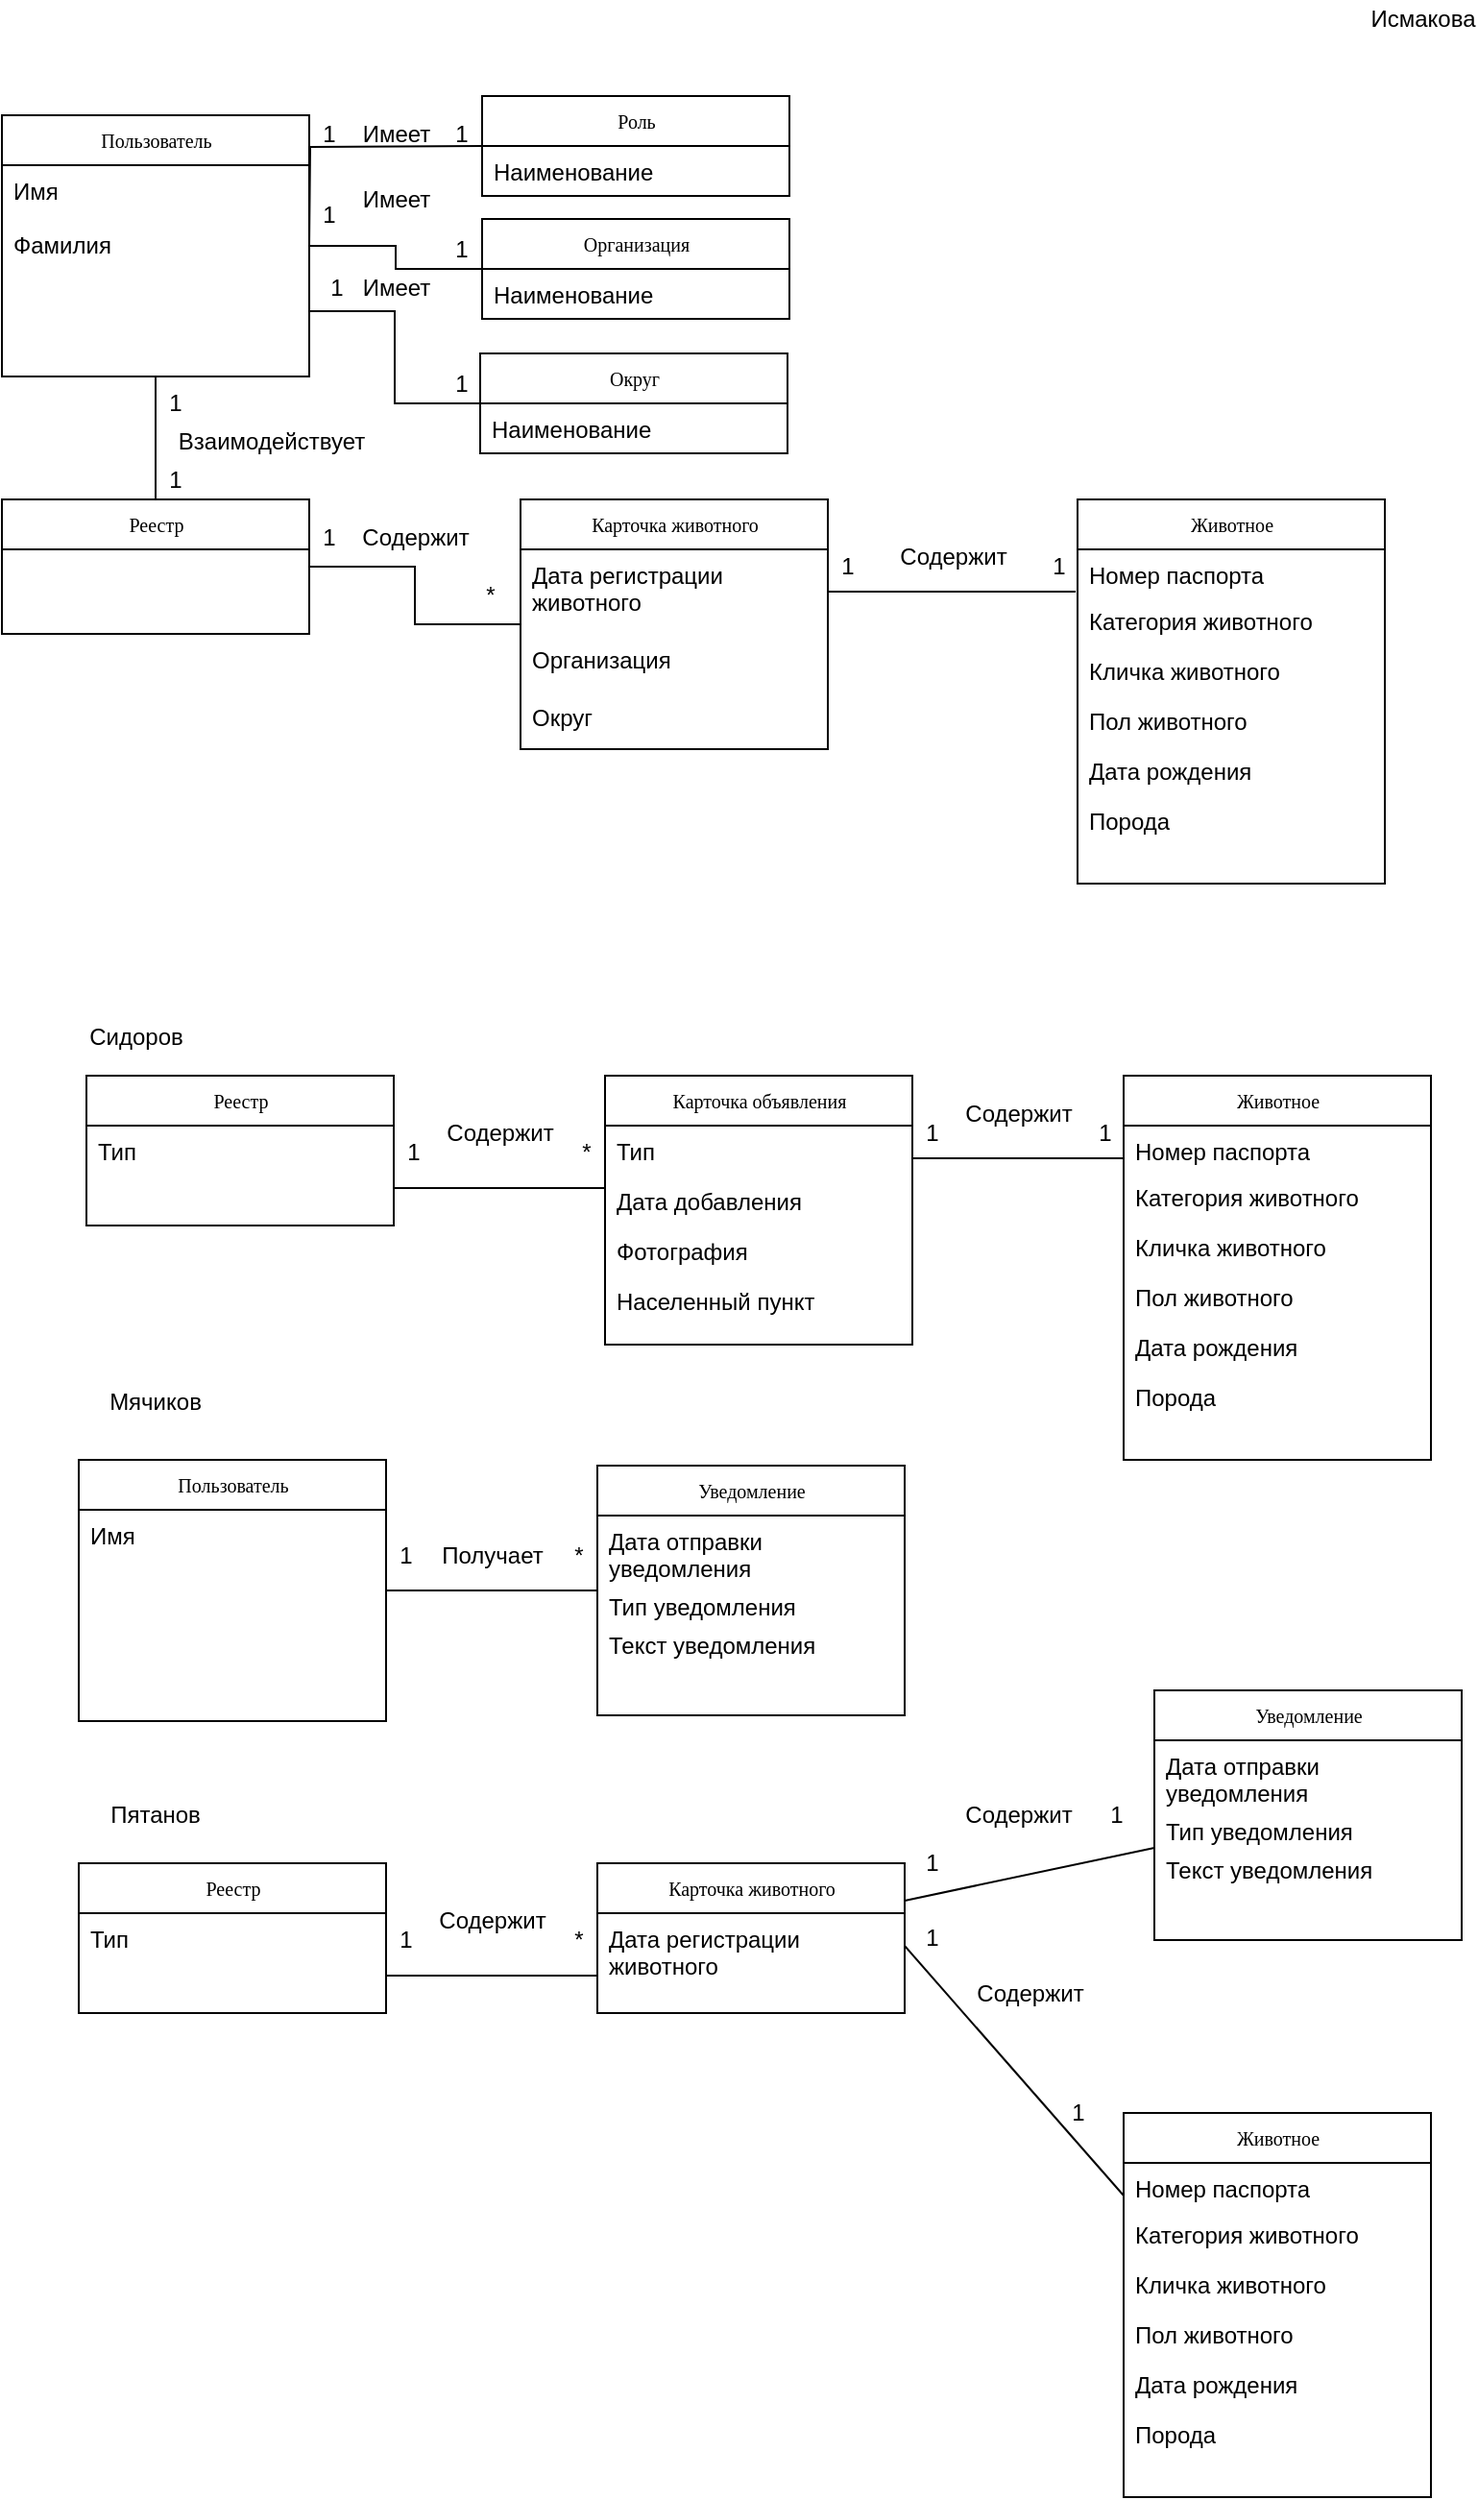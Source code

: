 <mxfile version="13.9.5" type="device" pages="6"><diagram id="ZOs3sQM6DUrxs5gVlSlg" name="лаба 2"><mxGraphModel dx="1406" dy="781" grid="1" gridSize="10" guides="1" tooltips="1" connect="1" arrows="1" fold="1" page="1" pageScale="1" pageWidth="827" pageHeight="1169" math="0" shadow="0"><root><mxCell id="tIlF0ONJJygvcNZJJKZ2-0"/><mxCell id="tIlF0ONJJygvcNZJJKZ2-1" parent="tIlF0ONJJygvcNZJJKZ2-0"/><mxCell id="tIlF0ONJJygvcNZJJKZ2-2" style="edgeStyle=orthogonalEdgeStyle;rounded=0;orthogonalLoop=1;jettySize=auto;html=1;entryX=0.5;entryY=0;entryDx=0;entryDy=0;endArrow=none;endFill=0;" parent="tIlF0ONJJygvcNZJJKZ2-1" source="tIlF0ONJJygvcNZJJKZ2-15" target="tIlF0ONJJygvcNZJJKZ2-12" edge="1"><mxGeometry relative="1" as="geometry"/></mxCell><mxCell id="tIlF0ONJJygvcNZJJKZ2-3" value="1" style="text;html=1;align=center;verticalAlign=middle;resizable=0;points=[];autosize=1;" parent="tIlF0ONJJygvcNZJJKZ2-1" vertex="1"><mxGeometry x="120" y="200" width="20" height="20" as="geometry"/></mxCell><mxCell id="tIlF0ONJJygvcNZJJKZ2-4" value="1" style="text;html=1;align=center;verticalAlign=middle;resizable=0;points=[];autosize=1;" parent="tIlF0ONJJygvcNZJJKZ2-1" vertex="1"><mxGeometry x="120" y="240" width="20" height="20" as="geometry"/></mxCell><mxCell id="tIlF0ONJJygvcNZJJKZ2-6" value="Взаимодействует" style="text;html=1;align=center;verticalAlign=middle;resizable=0;points=[];autosize=1;" parent="tIlF0ONJJygvcNZJJKZ2-1" vertex="1"><mxGeometry x="120" y="220" width="120" height="20" as="geometry"/></mxCell><mxCell id="tIlF0ONJJygvcNZJJKZ2-8" style="edgeStyle=orthogonalEdgeStyle;rounded=0;orthogonalLoop=1;jettySize=auto;html=1;entryX=1;entryY=0.5;entryDx=0;entryDy=0;endArrow=none;endFill=0;" parent="tIlF0ONJJygvcNZJJKZ2-1" edge="1"><mxGeometry relative="1" as="geometry"><mxPoint x="200" y="128" as="targetPoint"/><mxPoint x="290" y="76" as="sourcePoint"/></mxGeometry></mxCell><mxCell id="tIlF0ONJJygvcNZJJKZ2-9" value="1" style="text;html=1;align=center;verticalAlign=middle;resizable=0;points=[];autosize=1;" parent="tIlF0ONJJygvcNZJJKZ2-1" vertex="1"><mxGeometry x="200" y="60" width="20" height="20" as="geometry"/></mxCell><mxCell id="tIlF0ONJJygvcNZJJKZ2-10" value="1" style="text;html=1;align=center;verticalAlign=middle;resizable=0;points=[];autosize=1;" parent="tIlF0ONJJygvcNZJJKZ2-1" vertex="1"><mxGeometry x="269" y="60" width="20" height="20" as="geometry"/></mxCell><mxCell id="tIlF0ONJJygvcNZJJKZ2-11" value="Имеет" style="text;html=1;align=center;verticalAlign=middle;resizable=0;points=[];autosize=1;" parent="tIlF0ONJJygvcNZJJKZ2-1" vertex="1"><mxGeometry x="220" y="60" width="50" height="20" as="geometry"/></mxCell><mxCell id="tIlF0ONJJygvcNZJJKZ2-12" value="Реестр" style="swimlane;html=1;fontStyle=0;childLayout=stackLayout;horizontal=1;startSize=26;fillColor=none;horizontalStack=0;resizeParent=1;resizeLast=0;collapsible=1;marginBottom=0;swimlaneFillColor=#ffffff;rounded=0;shadow=0;comic=0;labelBackgroundColor=none;strokeWidth=1;fontFamily=Verdana;fontSize=10;align=center;" parent="tIlF0ONJJygvcNZJJKZ2-1" vertex="1"><mxGeometry x="40" y="260" width="160" height="70" as="geometry"/></mxCell><mxCell id="tIlF0ONJJygvcNZJJKZ2-15" value="Пользователь" style="swimlane;html=1;fontStyle=0;childLayout=stackLayout;horizontal=1;startSize=26;fillColor=none;horizontalStack=0;resizeParent=1;resizeLast=0;collapsible=1;marginBottom=0;swimlaneFillColor=#ffffff;rounded=0;shadow=0;comic=0;labelBackgroundColor=none;strokeWidth=1;fontFamily=Verdana;fontSize=10;align=center;" parent="tIlF0ONJJygvcNZJJKZ2-1" vertex="1"><mxGeometry x="40" y="60" width="160" height="136" as="geometry"/></mxCell><mxCell id="tIlF0ONJJygvcNZJJKZ2-16" value="Имя" style="text;html=1;strokeColor=none;fillColor=none;align=left;verticalAlign=top;spacingLeft=4;spacingRight=4;whiteSpace=wrap;overflow=hidden;rotatable=0;points=[[0,0.5],[1,0.5]];portConstraint=eastwest;" parent="tIlF0ONJJygvcNZJJKZ2-15" vertex="1"><mxGeometry y="26" width="160" height="28" as="geometry"/></mxCell><mxCell id="tIlF0ONJJygvcNZJJKZ2-17" value="Фамилия" style="text;html=1;strokeColor=none;fillColor=none;align=left;verticalAlign=top;spacingLeft=4;spacingRight=4;whiteSpace=wrap;overflow=hidden;rotatable=0;points=[[0,0.5],[1,0.5]];portConstraint=eastwest;" parent="tIlF0ONJJygvcNZJJKZ2-15" vertex="1"><mxGeometry y="54" width="160" height="28" as="geometry"/></mxCell><mxCell id="tIlF0ONJJygvcNZJJKZ2-19" value="Роль" style="swimlane;html=1;fontStyle=0;childLayout=stackLayout;horizontal=1;startSize=26;fillColor=none;horizontalStack=0;resizeParent=1;resizeLast=0;collapsible=1;marginBottom=0;swimlaneFillColor=#ffffff;rounded=0;shadow=0;comic=0;labelBackgroundColor=none;strokeWidth=1;fontFamily=Verdana;fontSize=10;align=center;" parent="tIlF0ONJJygvcNZJJKZ2-1" vertex="1"><mxGeometry x="290" y="50" width="160" height="52" as="geometry"/></mxCell><mxCell id="tIlF0ONJJygvcNZJJKZ2-20" value="Наименование" style="text;html=1;strokeColor=none;fillColor=none;align=left;verticalAlign=top;spacingLeft=4;spacingRight=4;whiteSpace=wrap;overflow=hidden;rotatable=0;points=[[0,0.5],[1,0.5]];portConstraint=eastwest;" parent="tIlF0ONJJygvcNZJJKZ2-19" vertex="1"><mxGeometry y="26" width="160" height="26" as="geometry"/></mxCell><mxCell id="tIlF0ONJJygvcNZJJKZ2-22" style="edgeStyle=none;rounded=0;orthogonalLoop=1;jettySize=auto;html=1;entryX=0;entryY=0.5;entryDx=0;entryDy=0;endArrow=none;endFill=0;" parent="tIlF0ONJJygvcNZJJKZ2-1" source="tIlF0ONJJygvcNZJJKZ2-50" target="tIlF0ONJJygvcNZJJKZ2-52" edge="1"><mxGeometry relative="1" as="geometry"/></mxCell><mxCell id="tIlF0ONJJygvcNZJJKZ2-23" value="1" style="text;html=1;align=center;verticalAlign=middle;resizable=0;points=[];autosize=1;" parent="tIlF0ONJJygvcNZJJKZ2-1" vertex="1"><mxGeometry x="240" y="800" width="20" height="20" as="geometry"/></mxCell><mxCell id="tIlF0ONJJygvcNZJJKZ2-24" value="*" style="text;html=1;align=center;verticalAlign=middle;resizable=0;points=[];autosize=1;" parent="tIlF0ONJJygvcNZJJKZ2-1" vertex="1"><mxGeometry x="330" y="800" width="20" height="20" as="geometry"/></mxCell><mxCell id="tIlF0ONJJygvcNZJJKZ2-25" value="Получает" style="text;html=1;align=center;verticalAlign=middle;resizable=0;points=[];autosize=1;" parent="tIlF0ONJJygvcNZJJKZ2-1" vertex="1"><mxGeometry x="260" y="800" width="70" height="20" as="geometry"/></mxCell><mxCell id="tIlF0ONJJygvcNZJJKZ2-26" style="rounded=0;orthogonalLoop=1;jettySize=auto;html=1;endArrow=none;endFill=0;entryX=1;entryY=0.75;entryDx=0;entryDy=0;exitX=0;exitY=0.75;exitDx=0;exitDy=0;" parent="tIlF0ONJJygvcNZJJKZ2-1" target="tIlF0ONJJygvcNZJJKZ2-56" edge="1"><mxGeometry relative="1" as="geometry"><mxPoint x="244" y="599" as="targetPoint"/><mxPoint x="354" y="618.5" as="sourcePoint"/></mxGeometry></mxCell><mxCell id="tIlF0ONJJygvcNZJJKZ2-27" style="edgeStyle=none;rounded=0;orthogonalLoop=1;jettySize=auto;html=1;entryX=0;entryY=0.708;entryDx=0;entryDy=0;endArrow=none;endFill=0;exitX=1;exitY=0.5;exitDx=0;exitDy=0;entryPerimeter=0;" parent="tIlF0ONJJygvcNZJJKZ2-1" target="tIlF0ONJJygvcNZJJKZ2-59" edge="1"><mxGeometry relative="1" as="geometry"><mxPoint x="514" y="603" as="sourcePoint"/></mxGeometry></mxCell><mxCell id="tIlF0ONJJygvcNZJJKZ2-28" value="1" style="text;html=1;align=center;verticalAlign=middle;resizable=0;points=[];autosize=1;" parent="tIlF0ONJJygvcNZJJKZ2-1" vertex="1"><mxGeometry x="244" y="590" width="20" height="20" as="geometry"/></mxCell><mxCell id="tIlF0ONJJygvcNZJJKZ2-29" value="*" style="text;html=1;align=center;verticalAlign=middle;resizable=0;points=[];autosize=1;" parent="tIlF0ONJJygvcNZJJKZ2-1" vertex="1"><mxGeometry x="334" y="590" width="20" height="20" as="geometry"/></mxCell><mxCell id="tIlF0ONJJygvcNZJJKZ2-30" value="Содержит" style="text;html=1;align=center;verticalAlign=middle;resizable=0;points=[];autosize=1;" parent="tIlF0ONJJygvcNZJJKZ2-1" vertex="1"><mxGeometry x="264" y="580" width="70" height="20" as="geometry"/></mxCell><mxCell id="tIlF0ONJJygvcNZJJKZ2-31" value="1" style="text;html=1;align=center;verticalAlign=middle;resizable=0;points=[];autosize=1;" parent="tIlF0ONJJygvcNZJJKZ2-1" vertex="1"><mxGeometry x="514" y="580" width="20" height="20" as="geometry"/></mxCell><mxCell id="tIlF0ONJJygvcNZJJKZ2-32" value="1" style="text;html=1;align=center;verticalAlign=middle;resizable=0;points=[];autosize=1;" parent="tIlF0ONJJygvcNZJJKZ2-1" vertex="1"><mxGeometry x="604" y="580" width="20" height="20" as="geometry"/></mxCell><mxCell id="tIlF0ONJJygvcNZJJKZ2-33" value="Содержит" style="text;html=1;align=center;verticalAlign=middle;resizable=0;points=[];autosize=1;" parent="tIlF0ONJJygvcNZJJKZ2-1" vertex="1"><mxGeometry x="534" y="570" width="70" height="20" as="geometry"/></mxCell><mxCell id="tIlF0ONJJygvcNZJJKZ2-34" value="Исмакова" style="text;html=1;strokeColor=none;fillColor=none;align=center;verticalAlign=middle;whiteSpace=wrap;rounded=0;" parent="tIlF0ONJJygvcNZJJKZ2-1" vertex="1"><mxGeometry x="760" width="40" height="20" as="geometry"/></mxCell><mxCell id="tIlF0ONJJygvcNZJJKZ2-35" value="Сидоров" style="text;html=1;strokeColor=none;fillColor=none;align=center;verticalAlign=middle;whiteSpace=wrap;rounded=0;" parent="tIlF0ONJJygvcNZJJKZ2-1" vertex="1"><mxGeometry x="90" y="530" width="40" height="20" as="geometry"/></mxCell><mxCell id="tIlF0ONJJygvcNZJJKZ2-36" value="Мячиков" style="text;html=1;strokeColor=none;fillColor=none;align=center;verticalAlign=middle;whiteSpace=wrap;rounded=0;" parent="tIlF0ONJJygvcNZJJKZ2-1" vertex="1"><mxGeometry x="100" y="720" width="40" height="20" as="geometry"/></mxCell><mxCell id="tIlF0ONJJygvcNZJJKZ2-37" style="rounded=0;orthogonalLoop=1;jettySize=auto;html=1;endArrow=none;endFill=0;entryX=1;entryY=0.75;entryDx=0;entryDy=0;exitX=0;exitY=0.75;exitDx=0;exitDy=0;" parent="tIlF0ONJJygvcNZJJKZ2-1" source="tIlF0ONJJygvcNZJJKZ2-72" target="tIlF0ONJJygvcNZJJKZ2-70" edge="1"><mxGeometry relative="1" as="geometry"><mxPoint x="240" y="1009" as="targetPoint"/></mxGeometry></mxCell><mxCell id="tIlF0ONJJygvcNZJJKZ2-38" style="edgeStyle=none;rounded=0;orthogonalLoop=1;jettySize=auto;html=1;entryX=0;entryY=0.708;entryDx=0;entryDy=0;endArrow=none;endFill=0;exitX=1;exitY=0.5;exitDx=0;exitDy=0;entryPerimeter=0;" parent="tIlF0ONJJygvcNZJJKZ2-1" source="tIlF0ONJJygvcNZJJKZ2-73" target="tIlF0ONJJygvcNZJJKZ2-75" edge="1"><mxGeometry relative="1" as="geometry"/></mxCell><mxCell id="tIlF0ONJJygvcNZJJKZ2-39" value="1" style="text;html=1;align=center;verticalAlign=middle;resizable=0;points=[];autosize=1;" parent="tIlF0ONJJygvcNZJJKZ2-1" vertex="1"><mxGeometry x="240" y="1000" width="20" height="20" as="geometry"/></mxCell><mxCell id="tIlF0ONJJygvcNZJJKZ2-40" value="*" style="text;html=1;align=center;verticalAlign=middle;resizable=0;points=[];autosize=1;" parent="tIlF0ONJJygvcNZJJKZ2-1" vertex="1"><mxGeometry x="330" y="1000" width="20" height="20" as="geometry"/></mxCell><mxCell id="tIlF0ONJJygvcNZJJKZ2-41" value="Содержит" style="text;html=1;align=center;verticalAlign=middle;resizable=0;points=[];autosize=1;" parent="tIlF0ONJJygvcNZJJKZ2-1" vertex="1"><mxGeometry x="260" y="990" width="70" height="20" as="geometry"/></mxCell><mxCell id="tIlF0ONJJygvcNZJJKZ2-42" value="1" style="text;html=1;align=center;verticalAlign=middle;resizable=0;points=[];autosize=1;" parent="tIlF0ONJJygvcNZJJKZ2-1" vertex="1"><mxGeometry x="514" y="960" width="20" height="20" as="geometry"/></mxCell><mxCell id="tIlF0ONJJygvcNZJJKZ2-43" value="1" style="text;html=1;align=center;verticalAlign=middle;resizable=0;points=[];autosize=1;" parent="tIlF0ONJJygvcNZJJKZ2-1" vertex="1"><mxGeometry x="610" y="935" width="20" height="20" as="geometry"/></mxCell><mxCell id="tIlF0ONJJygvcNZJJKZ2-44" value="Содержит" style="text;html=1;align=center;verticalAlign=middle;resizable=0;points=[];autosize=1;" parent="tIlF0ONJJygvcNZJJKZ2-1" vertex="1"><mxGeometry x="540" y="1028" width="70" height="20" as="geometry"/></mxCell><mxCell id="tIlF0ONJJygvcNZJJKZ2-45" style="rounded=0;orthogonalLoop=1;jettySize=auto;html=1;entryX=1;entryY=0.25;entryDx=0;entryDy=0;endArrow=none;endFill=0;" parent="tIlF0ONJJygvcNZJJKZ2-1" source="tIlF0ONJJygvcNZJJKZ2-81" target="tIlF0ONJJygvcNZJJKZ2-72" edge="1"><mxGeometry relative="1" as="geometry"/></mxCell><mxCell id="tIlF0ONJJygvcNZJJKZ2-46" value="Содержит" style="text;html=1;align=center;verticalAlign=middle;resizable=0;points=[];autosize=1;" parent="tIlF0ONJJygvcNZJJKZ2-1" vertex="1"><mxGeometry x="534" y="935" width="70" height="20" as="geometry"/></mxCell><mxCell id="tIlF0ONJJygvcNZJJKZ2-47" value="1" style="text;html=1;align=center;verticalAlign=middle;resizable=0;points=[];autosize=1;" parent="tIlF0ONJJygvcNZJJKZ2-1" vertex="1"><mxGeometry x="514" y="999" width="20" height="20" as="geometry"/></mxCell><mxCell id="tIlF0ONJJygvcNZJJKZ2-48" value="1" style="text;html=1;align=center;verticalAlign=middle;resizable=0;points=[];autosize=1;" parent="tIlF0ONJJygvcNZJJKZ2-1" vertex="1"><mxGeometry x="590" y="1090" width="20" height="20" as="geometry"/></mxCell><mxCell id="tIlF0ONJJygvcNZJJKZ2-49" value="Пятанов" style="text;html=1;strokeColor=none;fillColor=none;align=center;verticalAlign=middle;whiteSpace=wrap;rounded=0;" parent="tIlF0ONJJygvcNZJJKZ2-1" vertex="1"><mxGeometry x="100" y="935" width="40" height="20" as="geometry"/></mxCell><mxCell id="tIlF0ONJJygvcNZJJKZ2-50" value="Пользователь" style="swimlane;html=1;fontStyle=0;childLayout=stackLayout;horizontal=1;startSize=26;fillColor=none;horizontalStack=0;resizeParent=1;resizeLast=0;collapsible=1;marginBottom=0;swimlaneFillColor=#ffffff;rounded=0;shadow=0;comic=0;labelBackgroundColor=none;strokeWidth=1;fontFamily=Verdana;fontSize=10;align=center;" parent="tIlF0ONJJygvcNZJJKZ2-1" vertex="1"><mxGeometry x="80" y="760" width="160" height="136" as="geometry"/></mxCell><mxCell id="tIlF0ONJJygvcNZJJKZ2-51" value="Имя" style="text;html=1;strokeColor=none;fillColor=none;align=left;verticalAlign=top;spacingLeft=4;spacingRight=4;whiteSpace=wrap;overflow=hidden;rotatable=0;points=[[0,0.5],[1,0.5]];portConstraint=eastwest;" parent="tIlF0ONJJygvcNZJJKZ2-50" vertex="1"><mxGeometry y="26" width="160" height="28" as="geometry"/></mxCell><mxCell id="tIlF0ONJJygvcNZJJKZ2-52" value="Уведомление" style="swimlane;html=1;fontStyle=0;childLayout=stackLayout;horizontal=1;startSize=26;fillColor=none;horizontalStack=0;resizeParent=1;resizeLast=0;collapsible=1;marginBottom=0;swimlaneFillColor=#ffffff;rounded=0;shadow=0;comic=0;labelBackgroundColor=none;strokeWidth=1;fontFamily=Verdana;fontSize=10;align=center;" parent="tIlF0ONJJygvcNZJJKZ2-1" vertex="1"><mxGeometry x="350" y="763" width="160" height="130" as="geometry"/></mxCell><mxCell id="tIlF0ONJJygvcNZJJKZ2-53" value="Дата отправки уведомления" style="text;html=1;strokeColor=none;fillColor=none;align=left;verticalAlign=top;spacingLeft=4;spacingRight=4;whiteSpace=wrap;overflow=hidden;rotatable=0;points=[[0,0.5],[1,0.5]];portConstraint=eastwest;" parent="tIlF0ONJJygvcNZJJKZ2-52" vertex="1"><mxGeometry y="26" width="160" height="34" as="geometry"/></mxCell><mxCell id="tIlF0ONJJygvcNZJJKZ2-54" value="Тип уведомления" style="text;html=1;strokeColor=none;fillColor=none;align=left;verticalAlign=top;spacingLeft=4;spacingRight=4;whiteSpace=wrap;overflow=hidden;rotatable=0;points=[[0,0.5],[1,0.5]];portConstraint=eastwest;" parent="tIlF0ONJJygvcNZJJKZ2-52" vertex="1"><mxGeometry y="60" width="160" height="20" as="geometry"/></mxCell><mxCell id="tIlF0ONJJygvcNZJJKZ2-55" value="Текст уведомления" style="text;html=1;strokeColor=none;fillColor=none;align=left;verticalAlign=top;spacingLeft=4;spacingRight=4;whiteSpace=wrap;overflow=hidden;rotatable=0;points=[[0,0.5],[1,0.5]];portConstraint=eastwest;" parent="tIlF0ONJJygvcNZJJKZ2-52" vertex="1"><mxGeometry y="80" width="160" height="20" as="geometry"/></mxCell><mxCell id="tIlF0ONJJygvcNZJJKZ2-56" value="Реестр" style="swimlane;html=1;fontStyle=0;childLayout=stackLayout;horizontal=1;startSize=26;fillColor=none;horizontalStack=0;resizeParent=1;resizeLast=0;collapsible=1;marginBottom=0;swimlaneFillColor=#ffffff;rounded=0;shadow=0;comic=0;labelBackgroundColor=none;strokeWidth=1;fontFamily=Verdana;fontSize=10;align=center;" parent="tIlF0ONJJygvcNZJJKZ2-1" vertex="1"><mxGeometry x="84" y="560" width="160" height="78" as="geometry"/></mxCell><mxCell id="tIlF0ONJJygvcNZJJKZ2-57" value="Тип" style="text;html=1;strokeColor=none;fillColor=none;align=left;verticalAlign=top;spacingLeft=4;spacingRight=4;whiteSpace=wrap;overflow=hidden;rotatable=0;points=[[0,0.5],[1,0.5]];portConstraint=eastwest;" parent="tIlF0ONJJygvcNZJJKZ2-56" vertex="1"><mxGeometry y="26" width="160" height="26" as="geometry"/></mxCell><mxCell id="tIlF0ONJJygvcNZJJKZ2-58" value="Животное" style="swimlane;html=1;fontStyle=0;childLayout=stackLayout;horizontal=1;startSize=26;fillColor=none;horizontalStack=0;resizeParent=1;resizeLast=0;collapsible=1;marginBottom=0;swimlaneFillColor=#ffffff;rounded=0;shadow=0;comic=0;labelBackgroundColor=none;strokeWidth=1;fontFamily=Verdana;fontSize=10;align=center;" parent="tIlF0ONJJygvcNZJJKZ2-1" vertex="1"><mxGeometry x="624" y="560" width="160" height="200" as="geometry"/></mxCell><mxCell id="tIlF0ONJJygvcNZJJKZ2-59" value="Номер паспорта" style="text;html=1;strokeColor=none;fillColor=none;align=left;verticalAlign=top;spacingLeft=4;spacingRight=4;whiteSpace=wrap;overflow=hidden;rotatable=0;points=[[0,0.5],[1,0.5]];portConstraint=eastwest;" parent="tIlF0ONJJygvcNZJJKZ2-58" vertex="1"><mxGeometry y="26" width="160" height="24" as="geometry"/></mxCell><mxCell id="tIlF0ONJJygvcNZJJKZ2-60" value="Категория животного" style="text;html=1;strokeColor=none;fillColor=none;align=left;verticalAlign=top;spacingLeft=4;spacingRight=4;whiteSpace=wrap;overflow=hidden;rotatable=0;points=[[0,0.5],[1,0.5]];portConstraint=eastwest;" parent="tIlF0ONJJygvcNZJJKZ2-58" vertex="1"><mxGeometry y="50" width="160" height="26" as="geometry"/></mxCell><mxCell id="tIlF0ONJJygvcNZJJKZ2-61" value="Кличка животного" style="text;html=1;strokeColor=none;fillColor=none;align=left;verticalAlign=top;spacingLeft=4;spacingRight=4;whiteSpace=wrap;overflow=hidden;rotatable=0;points=[[0,0.5],[1,0.5]];portConstraint=eastwest;" parent="tIlF0ONJJygvcNZJJKZ2-58" vertex="1"><mxGeometry y="76" width="160" height="26" as="geometry"/></mxCell><mxCell id="tIlF0ONJJygvcNZJJKZ2-62" value="Пол животного" style="text;html=1;strokeColor=none;fillColor=none;align=left;verticalAlign=top;spacingLeft=4;spacingRight=4;whiteSpace=wrap;overflow=hidden;rotatable=0;points=[[0,0.5],[1,0.5]];portConstraint=eastwest;" parent="tIlF0ONJJygvcNZJJKZ2-58" vertex="1"><mxGeometry y="102" width="160" height="26" as="geometry"/></mxCell><mxCell id="tIlF0ONJJygvcNZJJKZ2-63" value="Дата рождения&lt;span style=&quot;color: rgba(0 , 0 , 0 , 0) ; font-family: monospace ; font-size: 0px&quot;&gt;%3CmxGraphModel%3E%3Croot%3E%3CmxCell%20id%3D%220%22%2F%3E%3CmxCell%20id%3D%221%22%20parent%3D%220%22%2F%3E%3CmxCell%20id%3D%222%22%20value%3D%22%2B%20field%3A%20type%22%20style%3D%22text%3Bhtml%3D1%3BstrokeColor%3Dnone%3BfillColor%3Dnone%3Balign%3Dleft%3BverticalAlign%3Dtop%3BspacingLeft%3D4%3BspacingRight%3D4%3BwhiteSpace%3Dwrap%3Boverflow%3Dhidden%3Brotatable%3D0%3Bpoints%3D%5B%5B0%2C0.5%5D%2C%5B1%2C0.5%5D%5D%3BportConstraint%3Deastwest%3B%22%20vertex%3D%221%22%20parent%3D%221%22%3E%3CmxGeometry%20x%3D%22120%22%20y%3D%22566%22%20width%3D%22160%22%20height%3D%2226%22%20as%3D%22geometry%22%2F%3E%3C%2FmxCell%3E%3C%2Froot%3E%3C%2FmxGraphModel%3E&lt;/span&gt;&lt;br&gt;&amp;nbsp;" style="text;html=1;strokeColor=none;fillColor=none;align=left;verticalAlign=top;spacingLeft=4;spacingRight=4;whiteSpace=wrap;overflow=hidden;rotatable=0;points=[[0,0.5],[1,0.5]];portConstraint=eastwest;" parent="tIlF0ONJJygvcNZJJKZ2-58" vertex="1"><mxGeometry y="128" width="160" height="26" as="geometry"/></mxCell><mxCell id="tIlF0ONJJygvcNZJJKZ2-64" value="Порода" style="text;html=1;strokeColor=none;fillColor=none;align=left;verticalAlign=top;spacingLeft=4;spacingRight=4;whiteSpace=wrap;overflow=hidden;rotatable=0;points=[[0,0.5],[1,0.5]];portConstraint=eastwest;" parent="tIlF0ONJJygvcNZJJKZ2-58" vertex="1"><mxGeometry y="154" width="160" height="26" as="geometry"/></mxCell><mxCell id="tIlF0ONJJygvcNZJJKZ2-65" value="Карточка объявления" style="swimlane;html=1;fontStyle=0;childLayout=stackLayout;horizontal=1;startSize=26;fillColor=none;horizontalStack=0;resizeParent=1;resizeLast=0;collapsible=1;marginBottom=0;swimlaneFillColor=#ffffff;rounded=0;shadow=0;comic=0;labelBackgroundColor=none;strokeWidth=1;fontFamily=Verdana;fontSize=10;align=center;" parent="tIlF0ONJJygvcNZJJKZ2-1" vertex="1"><mxGeometry x="354" y="560" width="160" height="140" as="geometry"/></mxCell><mxCell id="tIlF0ONJJygvcNZJJKZ2-66" value="Тип" style="text;html=1;strokeColor=none;fillColor=none;align=left;verticalAlign=top;spacingLeft=4;spacingRight=4;whiteSpace=wrap;overflow=hidden;rotatable=0;points=[[0,0.5],[1,0.5]];portConstraint=eastwest;" parent="tIlF0ONJJygvcNZJJKZ2-65" vertex="1"><mxGeometry y="26" width="160" height="26" as="geometry"/></mxCell><mxCell id="tIlF0ONJJygvcNZJJKZ2-67" value="Дата добавления" style="text;html=1;strokeColor=none;fillColor=none;align=left;verticalAlign=top;spacingLeft=4;spacingRight=4;whiteSpace=wrap;overflow=hidden;rotatable=0;points=[[0,0.5],[1,0.5]];portConstraint=eastwest;" parent="tIlF0ONJJygvcNZJJKZ2-65" vertex="1"><mxGeometry y="52" width="160" height="26" as="geometry"/></mxCell><mxCell id="tIlF0ONJJygvcNZJJKZ2-68" value="Фотография" style="text;html=1;strokeColor=none;fillColor=none;align=left;verticalAlign=top;spacingLeft=4;spacingRight=4;whiteSpace=wrap;overflow=hidden;rotatable=0;points=[[0,0.5],[1,0.5]];portConstraint=eastwest;" parent="tIlF0ONJJygvcNZJJKZ2-65" vertex="1"><mxGeometry y="78" width="160" height="26" as="geometry"/></mxCell><mxCell id="tIlF0ONJJygvcNZJJKZ2-69" value="Населенный пункт" style="text;html=1;strokeColor=none;fillColor=none;align=left;verticalAlign=top;spacingLeft=4;spacingRight=4;whiteSpace=wrap;overflow=hidden;rotatable=0;points=[[0,0.5],[1,0.5]];portConstraint=eastwest;" parent="tIlF0ONJJygvcNZJJKZ2-65" vertex="1"><mxGeometry y="104" width="160" height="26" as="geometry"/></mxCell><mxCell id="tIlF0ONJJygvcNZJJKZ2-70" value="Реестр" style="swimlane;html=1;fontStyle=0;childLayout=stackLayout;horizontal=1;startSize=26;fillColor=none;horizontalStack=0;resizeParent=1;resizeLast=0;collapsible=1;marginBottom=0;swimlaneFillColor=#ffffff;rounded=0;shadow=0;comic=0;labelBackgroundColor=none;strokeWidth=1;fontFamily=Verdana;fontSize=10;align=center;" parent="tIlF0ONJJygvcNZJJKZ2-1" vertex="1"><mxGeometry x="80" y="970" width="160" height="78" as="geometry"/></mxCell><mxCell id="tIlF0ONJJygvcNZJJKZ2-71" value="Тип" style="text;html=1;strokeColor=none;fillColor=none;align=left;verticalAlign=top;spacingLeft=4;spacingRight=4;whiteSpace=wrap;overflow=hidden;rotatable=0;points=[[0,0.5],[1,0.5]];portConstraint=eastwest;" parent="tIlF0ONJJygvcNZJJKZ2-70" vertex="1"><mxGeometry y="26" width="160" height="26" as="geometry"/></mxCell><mxCell id="tIlF0ONJJygvcNZJJKZ2-72" value="Карточка животного" style="swimlane;html=1;fontStyle=0;childLayout=stackLayout;horizontal=1;startSize=26;fillColor=none;horizontalStack=0;resizeParent=1;resizeLast=0;collapsible=1;marginBottom=0;swimlaneFillColor=#ffffff;rounded=0;shadow=0;comic=0;labelBackgroundColor=none;strokeWidth=1;fontFamily=Verdana;fontSize=10;align=center;" parent="tIlF0ONJJygvcNZJJKZ2-1" vertex="1"><mxGeometry x="350" y="970" width="160" height="78" as="geometry"/></mxCell><mxCell id="tIlF0ONJJygvcNZJJKZ2-73" value="Дата регистрации животного" style="text;html=1;strokeColor=none;fillColor=none;align=left;verticalAlign=top;spacingLeft=4;spacingRight=4;whiteSpace=wrap;overflow=hidden;rotatable=0;points=[[0,0.5],[1,0.5]];portConstraint=eastwest;" parent="tIlF0ONJJygvcNZJJKZ2-72" vertex="1"><mxGeometry y="26" width="160" height="34" as="geometry"/></mxCell><mxCell id="tIlF0ONJJygvcNZJJKZ2-74" value="Животное" style="swimlane;html=1;fontStyle=0;childLayout=stackLayout;horizontal=1;startSize=26;fillColor=none;horizontalStack=0;resizeParent=1;resizeLast=0;collapsible=1;marginBottom=0;swimlaneFillColor=#ffffff;rounded=0;shadow=0;comic=0;labelBackgroundColor=none;strokeWidth=1;fontFamily=Verdana;fontSize=10;align=center;" parent="tIlF0ONJJygvcNZJJKZ2-1" vertex="1"><mxGeometry x="624" y="1100" width="160" height="200" as="geometry"/></mxCell><mxCell id="tIlF0ONJJygvcNZJJKZ2-75" value="Номер паспорта" style="text;html=1;strokeColor=none;fillColor=none;align=left;verticalAlign=top;spacingLeft=4;spacingRight=4;whiteSpace=wrap;overflow=hidden;rotatable=0;points=[[0,0.5],[1,0.5]];portConstraint=eastwest;" parent="tIlF0ONJJygvcNZJJKZ2-74" vertex="1"><mxGeometry y="26" width="160" height="24" as="geometry"/></mxCell><mxCell id="tIlF0ONJJygvcNZJJKZ2-76" value="Категория животного" style="text;html=1;strokeColor=none;fillColor=none;align=left;verticalAlign=top;spacingLeft=4;spacingRight=4;whiteSpace=wrap;overflow=hidden;rotatable=0;points=[[0,0.5],[1,0.5]];portConstraint=eastwest;" parent="tIlF0ONJJygvcNZJJKZ2-74" vertex="1"><mxGeometry y="50" width="160" height="26" as="geometry"/></mxCell><mxCell id="tIlF0ONJJygvcNZJJKZ2-77" value="Кличка животного" style="text;html=1;strokeColor=none;fillColor=none;align=left;verticalAlign=top;spacingLeft=4;spacingRight=4;whiteSpace=wrap;overflow=hidden;rotatable=0;points=[[0,0.5],[1,0.5]];portConstraint=eastwest;" parent="tIlF0ONJJygvcNZJJKZ2-74" vertex="1"><mxGeometry y="76" width="160" height="26" as="geometry"/></mxCell><mxCell id="tIlF0ONJJygvcNZJJKZ2-78" value="Пол животного" style="text;html=1;strokeColor=none;fillColor=none;align=left;verticalAlign=top;spacingLeft=4;spacingRight=4;whiteSpace=wrap;overflow=hidden;rotatable=0;points=[[0,0.5],[1,0.5]];portConstraint=eastwest;" parent="tIlF0ONJJygvcNZJJKZ2-74" vertex="1"><mxGeometry y="102" width="160" height="26" as="geometry"/></mxCell><mxCell id="tIlF0ONJJygvcNZJJKZ2-79" value="Дата рождения&lt;span style=&quot;color: rgba(0 , 0 , 0 , 0) ; font-family: monospace ; font-size: 0px&quot;&gt;%3CmxGraphModel%3E%3Croot%3E%3CmxCell%20id%3D%220%22%2F%3E%3CmxCell%20id%3D%221%22%20parent%3D%220%22%2F%3E%3CmxCell%20id%3D%222%22%20value%3D%22%2B%20field%3A%20type%22%20style%3D%22text%3Bhtml%3D1%3BstrokeColor%3Dnone%3BfillColor%3Dnone%3Balign%3Dleft%3BverticalAlign%3Dtop%3BspacingLeft%3D4%3BspacingRight%3D4%3BwhiteSpace%3Dwrap%3Boverflow%3Dhidden%3Brotatable%3D0%3Bpoints%3D%5B%5B0%2C0.5%5D%2C%5B1%2C0.5%5D%5D%3BportConstraint%3Deastwest%3B%22%20vertex%3D%221%22%20parent%3D%221%22%3E%3CmxGeometry%20x%3D%22120%22%20y%3D%22566%22%20width%3D%22160%22%20height%3D%2226%22%20as%3D%22geometry%22%2F%3E%3C%2FmxCell%3E%3C%2Froot%3E%3C%2FmxGraphModel%3E&lt;/span&gt;&lt;br&gt;&amp;nbsp;" style="text;html=1;strokeColor=none;fillColor=none;align=left;verticalAlign=top;spacingLeft=4;spacingRight=4;whiteSpace=wrap;overflow=hidden;rotatable=0;points=[[0,0.5],[1,0.5]];portConstraint=eastwest;" parent="tIlF0ONJJygvcNZJJKZ2-74" vertex="1"><mxGeometry y="128" width="160" height="26" as="geometry"/></mxCell><mxCell id="tIlF0ONJJygvcNZJJKZ2-80" value="Порода" style="text;html=1;strokeColor=none;fillColor=none;align=left;verticalAlign=top;spacingLeft=4;spacingRight=4;whiteSpace=wrap;overflow=hidden;rotatable=0;points=[[0,0.5],[1,0.5]];portConstraint=eastwest;" parent="tIlF0ONJJygvcNZJJKZ2-74" vertex="1"><mxGeometry y="154" width="160" height="26" as="geometry"/></mxCell><mxCell id="tIlF0ONJJygvcNZJJKZ2-81" value="Уведомление" style="swimlane;html=1;fontStyle=0;childLayout=stackLayout;horizontal=1;startSize=26;fillColor=none;horizontalStack=0;resizeParent=1;resizeLast=0;collapsible=1;marginBottom=0;swimlaneFillColor=#ffffff;rounded=0;shadow=0;comic=0;labelBackgroundColor=none;strokeWidth=1;fontFamily=Verdana;fontSize=10;align=center;" parent="tIlF0ONJJygvcNZJJKZ2-1" vertex="1"><mxGeometry x="640" y="880" width="160" height="130" as="geometry"/></mxCell><mxCell id="tIlF0ONJJygvcNZJJKZ2-82" value="Дата отправки уведомления" style="text;html=1;strokeColor=none;fillColor=none;align=left;verticalAlign=top;spacingLeft=4;spacingRight=4;whiteSpace=wrap;overflow=hidden;rotatable=0;points=[[0,0.5],[1,0.5]];portConstraint=eastwest;" parent="tIlF0ONJJygvcNZJJKZ2-81" vertex="1"><mxGeometry y="26" width="160" height="34" as="geometry"/></mxCell><mxCell id="tIlF0ONJJygvcNZJJKZ2-83" value="Тип уведомления" style="text;html=1;strokeColor=none;fillColor=none;align=left;verticalAlign=top;spacingLeft=4;spacingRight=4;whiteSpace=wrap;overflow=hidden;rotatable=0;points=[[0,0.5],[1,0.5]];portConstraint=eastwest;" parent="tIlF0ONJJygvcNZJJKZ2-81" vertex="1"><mxGeometry y="60" width="160" height="20" as="geometry"/></mxCell><mxCell id="tIlF0ONJJygvcNZJJKZ2-84" value="Текст уведомления" style="text;html=1;strokeColor=none;fillColor=none;align=left;verticalAlign=top;spacingLeft=4;spacingRight=4;whiteSpace=wrap;overflow=hidden;rotatable=0;points=[[0,0.5],[1,0.5]];portConstraint=eastwest;" parent="tIlF0ONJJygvcNZJJKZ2-81" vertex="1"><mxGeometry y="80" width="160" height="20" as="geometry"/></mxCell><mxCell id="avquMy2J0uh-r_zS_-Ot-2" style="edgeStyle=orthogonalEdgeStyle;rounded=0;orthogonalLoop=1;jettySize=auto;html=1;entryX=1;entryY=0.5;entryDx=0;entryDy=0;endArrow=none;endFill=0;endSize=8;strokeWidth=1;" parent="tIlF0ONJJygvcNZJJKZ2-1" source="sOXzSdS9DP5Wxzt0dg89-0" target="tIlF0ONJJygvcNZJJKZ2-17" edge="1"><mxGeometry relative="1" as="geometry"/></mxCell><mxCell id="sOXzSdS9DP5Wxzt0dg89-0" value="Организация" style="swimlane;html=1;fontStyle=0;childLayout=stackLayout;horizontal=1;startSize=26;fillColor=none;horizontalStack=0;resizeParent=1;resizeLast=0;collapsible=1;marginBottom=0;swimlaneFillColor=#ffffff;rounded=0;shadow=0;comic=0;labelBackgroundColor=none;strokeWidth=1;fontFamily=Verdana;fontSize=10;align=center;" parent="tIlF0ONJJygvcNZJJKZ2-1" vertex="1"><mxGeometry x="290" y="114" width="160" height="52" as="geometry"/></mxCell><mxCell id="sOXzSdS9DP5Wxzt0dg89-1" value="Наименование" style="text;html=1;strokeColor=none;fillColor=none;align=left;verticalAlign=top;spacingLeft=4;spacingRight=4;whiteSpace=wrap;overflow=hidden;rotatable=0;points=[[0,0.5],[1,0.5]];portConstraint=eastwest;" parent="sOXzSdS9DP5Wxzt0dg89-0" vertex="1"><mxGeometry y="26" width="160" height="26" as="geometry"/></mxCell><mxCell id="IjUn4_WdujK7Os2tcCIE-3" value="Имеет" style="text;html=1;align=center;verticalAlign=middle;resizable=0;points=[];autosize=1;" parent="tIlF0ONJJygvcNZJJKZ2-1" vertex="1"><mxGeometry x="220" y="94" width="50" height="20" as="geometry"/></mxCell><mxCell id="IjUn4_WdujK7Os2tcCIE-4" value="1" style="text;html=1;align=center;verticalAlign=middle;resizable=0;points=[];autosize=1;" parent="tIlF0ONJJygvcNZJJKZ2-1" vertex="1"><mxGeometry x="200" y="102" width="20" height="20" as="geometry"/></mxCell><mxCell id="IjUn4_WdujK7Os2tcCIE-5" value="1" style="text;html=1;align=center;verticalAlign=middle;resizable=0;points=[];autosize=1;" parent="tIlF0ONJJygvcNZJJKZ2-1" vertex="1"><mxGeometry x="269" y="120" width="20" height="20" as="geometry"/></mxCell><mxCell id="avquMy2J0uh-r_zS_-Ot-3" style="edgeStyle=orthogonalEdgeStyle;rounded=0;orthogonalLoop=1;jettySize=auto;html=1;entryX=1;entryY=0.75;entryDx=0;entryDy=0;endArrow=none;endFill=0;endSize=8;strokeWidth=1;" parent="tIlF0ONJJygvcNZJJKZ2-1" source="avquMy2J0uh-r_zS_-Ot-0" target="tIlF0ONJJygvcNZJJKZ2-15" edge="1"><mxGeometry relative="1" as="geometry"/></mxCell><mxCell id="avquMy2J0uh-r_zS_-Ot-0" value="Округ" style="swimlane;html=1;fontStyle=0;childLayout=stackLayout;horizontal=1;startSize=26;fillColor=none;horizontalStack=0;resizeParent=1;resizeLast=0;collapsible=1;marginBottom=0;swimlaneFillColor=#ffffff;rounded=0;shadow=0;comic=0;labelBackgroundColor=none;strokeWidth=1;fontFamily=Verdana;fontSize=10;align=center;" parent="tIlF0ONJJygvcNZJJKZ2-1" vertex="1"><mxGeometry x="289" y="184" width="160" height="52" as="geometry"/></mxCell><mxCell id="avquMy2J0uh-r_zS_-Ot-1" value="Наименование" style="text;html=1;strokeColor=none;fillColor=none;align=left;verticalAlign=top;spacingLeft=4;spacingRight=4;whiteSpace=wrap;overflow=hidden;rotatable=0;points=[[0,0.5],[1,0.5]];portConstraint=eastwest;" parent="avquMy2J0uh-r_zS_-Ot-0" vertex="1"><mxGeometry y="26" width="160" height="26" as="geometry"/></mxCell><mxCell id="avquMy2J0uh-r_zS_-Ot-4" value="Имеет" style="text;html=1;align=center;verticalAlign=middle;resizable=0;points=[];autosize=1;" parent="tIlF0ONJJygvcNZJJKZ2-1" vertex="1"><mxGeometry x="220" y="140" width="50" height="20" as="geometry"/></mxCell><mxCell id="avquMy2J0uh-r_zS_-Ot-5" value="1" style="text;html=1;align=center;verticalAlign=middle;resizable=0;points=[];autosize=1;" parent="tIlF0ONJJygvcNZJJKZ2-1" vertex="1"><mxGeometry x="204" y="140" width="20" height="20" as="geometry"/></mxCell><mxCell id="avquMy2J0uh-r_zS_-Ot-7" value="1" style="text;html=1;align=center;verticalAlign=middle;resizable=0;points=[];autosize=1;" parent="tIlF0ONJJygvcNZJJKZ2-1" vertex="1"><mxGeometry x="269" y="190" width="20" height="20" as="geometry"/></mxCell><mxCell id="FDpJuPJiaJ_zMq2nafu2-1" style="edgeStyle=orthogonalEdgeStyle;rounded=0;orthogonalLoop=1;jettySize=auto;html=1;entryX=1;entryY=0.5;entryDx=0;entryDy=0;endArrow=none;endFill=0;endSize=8;strokeWidth=1;" parent="tIlF0ONJJygvcNZJJKZ2-1" source="FDpJuPJiaJ_zMq2nafu2-0" target="tIlF0ONJJygvcNZJJKZ2-12" edge="1"><mxGeometry relative="1" as="geometry"/></mxCell><mxCell id="FDpJuPJiaJ_zMq2nafu2-0" value="Карточка животного" style="swimlane;html=1;fontStyle=0;childLayout=stackLayout;horizontal=1;startSize=26;fillColor=none;horizontalStack=0;resizeParent=1;resizeLast=0;collapsible=1;marginBottom=0;swimlaneFillColor=#ffffff;rounded=0;shadow=0;comic=0;labelBackgroundColor=none;strokeWidth=1;fontFamily=Verdana;fontSize=10;align=center;" parent="tIlF0ONJJygvcNZJJKZ2-1" vertex="1"><mxGeometry x="310" y="260" width="160" height="130" as="geometry"/></mxCell><mxCell id="ZW5esynLVqkhQCOUqXvQ-0" value="Дата регистрации животного" style="text;html=1;strokeColor=none;fillColor=none;align=left;verticalAlign=top;spacingLeft=4;spacingRight=4;whiteSpace=wrap;overflow=hidden;rotatable=0;points=[[0,0.5],[1,0.5]];portConstraint=eastwest;" parent="FDpJuPJiaJ_zMq2nafu2-0" vertex="1"><mxGeometry y="26" width="160" height="44" as="geometry"/></mxCell><mxCell id="1_VhnD2yyQ7Jm4kJbHMn-0" value="Организация" style="text;html=1;strokeColor=none;fillColor=none;align=left;verticalAlign=top;spacingLeft=4;spacingRight=4;whiteSpace=wrap;overflow=hidden;rotatable=0;points=[[0,0.5],[1,0.5]];portConstraint=eastwest;" parent="FDpJuPJiaJ_zMq2nafu2-0" vertex="1"><mxGeometry y="70" width="160" height="30" as="geometry"/></mxCell><mxCell id="1_VhnD2yyQ7Jm4kJbHMn-1" value="Округ" style="text;html=1;strokeColor=none;fillColor=none;align=left;verticalAlign=top;spacingLeft=4;spacingRight=4;whiteSpace=wrap;overflow=hidden;rotatable=0;points=[[0,0.5],[1,0.5]];portConstraint=eastwest;" parent="FDpJuPJiaJ_zMq2nafu2-0" vertex="1"><mxGeometry y="100" width="160" height="30" as="geometry"/></mxCell><mxCell id="ZW5esynLVqkhQCOUqXvQ-1" value="Животное" style="swimlane;html=1;fontStyle=0;childLayout=stackLayout;horizontal=1;startSize=26;fillColor=none;horizontalStack=0;resizeParent=1;resizeLast=0;collapsible=1;marginBottom=0;swimlaneFillColor=#ffffff;rounded=0;shadow=0;comic=0;labelBackgroundColor=none;strokeWidth=1;fontFamily=Verdana;fontSize=10;align=center;" parent="tIlF0ONJJygvcNZJJKZ2-1" vertex="1"><mxGeometry x="600" y="260" width="160" height="200" as="geometry"/></mxCell><mxCell id="ZW5esynLVqkhQCOUqXvQ-2" value="Номер паспорта" style="text;html=1;strokeColor=none;fillColor=none;align=left;verticalAlign=top;spacingLeft=4;spacingRight=4;whiteSpace=wrap;overflow=hidden;rotatable=0;points=[[0,0.5],[1,0.5]];portConstraint=eastwest;" parent="ZW5esynLVqkhQCOUqXvQ-1" vertex="1"><mxGeometry y="26" width="160" height="24" as="geometry"/></mxCell><mxCell id="ZW5esynLVqkhQCOUqXvQ-3" value="Категория животного" style="text;html=1;strokeColor=none;fillColor=none;align=left;verticalAlign=top;spacingLeft=4;spacingRight=4;whiteSpace=wrap;overflow=hidden;rotatable=0;points=[[0,0.5],[1,0.5]];portConstraint=eastwest;" parent="ZW5esynLVqkhQCOUqXvQ-1" vertex="1"><mxGeometry y="50" width="160" height="26" as="geometry"/></mxCell><mxCell id="ZW5esynLVqkhQCOUqXvQ-4" value="Кличка животного" style="text;html=1;strokeColor=none;fillColor=none;align=left;verticalAlign=top;spacingLeft=4;spacingRight=4;whiteSpace=wrap;overflow=hidden;rotatable=0;points=[[0,0.5],[1,0.5]];portConstraint=eastwest;" parent="ZW5esynLVqkhQCOUqXvQ-1" vertex="1"><mxGeometry y="76" width="160" height="26" as="geometry"/></mxCell><mxCell id="ZW5esynLVqkhQCOUqXvQ-5" value="Пол животного" style="text;html=1;strokeColor=none;fillColor=none;align=left;verticalAlign=top;spacingLeft=4;spacingRight=4;whiteSpace=wrap;overflow=hidden;rotatable=0;points=[[0,0.5],[1,0.5]];portConstraint=eastwest;" parent="ZW5esynLVqkhQCOUqXvQ-1" vertex="1"><mxGeometry y="102" width="160" height="26" as="geometry"/></mxCell><mxCell id="ZW5esynLVqkhQCOUqXvQ-6" value="Дата рождения&lt;span style=&quot;color: rgba(0 , 0 , 0 , 0) ; font-family: monospace ; font-size: 0px&quot;&gt;%3CmxGraphModel%3E%3Croot%3E%3CmxCell%20id%3D%220%22%2F%3E%3CmxCell%20id%3D%221%22%20parent%3D%220%22%2F%3E%3CmxCell%20id%3D%222%22%20value%3D%22%2B%20field%3A%20type%22%20style%3D%22text%3Bhtml%3D1%3BstrokeColor%3Dnone%3BfillColor%3Dnone%3Balign%3Dleft%3BverticalAlign%3Dtop%3BspacingLeft%3D4%3BspacingRight%3D4%3BwhiteSpace%3Dwrap%3Boverflow%3Dhidden%3Brotatable%3D0%3Bpoints%3D%5B%5B0%2C0.5%5D%2C%5B1%2C0.5%5D%5D%3BportConstraint%3Deastwest%3B%22%20vertex%3D%221%22%20parent%3D%221%22%3E%3CmxGeometry%20x%3D%22120%22%20y%3D%22566%22%20width%3D%22160%22%20height%3D%2226%22%20as%3D%22geometry%22%2F%3E%3C%2FmxCell%3E%3C%2Froot%3E%3C%2FmxGraphModel%3E&lt;/span&gt;&lt;br&gt;&amp;nbsp;" style="text;html=1;strokeColor=none;fillColor=none;align=left;verticalAlign=top;spacingLeft=4;spacingRight=4;whiteSpace=wrap;overflow=hidden;rotatable=0;points=[[0,0.5],[1,0.5]];portConstraint=eastwest;" parent="ZW5esynLVqkhQCOUqXvQ-1" vertex="1"><mxGeometry y="128" width="160" height="26" as="geometry"/></mxCell><mxCell id="ZW5esynLVqkhQCOUqXvQ-7" value="Порода" style="text;html=1;strokeColor=none;fillColor=none;align=left;verticalAlign=top;spacingLeft=4;spacingRight=4;whiteSpace=wrap;overflow=hidden;rotatable=0;points=[[0,0.5],[1,0.5]];portConstraint=eastwest;" parent="ZW5esynLVqkhQCOUqXvQ-1" vertex="1"><mxGeometry y="154" width="160" height="26" as="geometry"/></mxCell><mxCell id="ZW5esynLVqkhQCOUqXvQ-9" style="edgeStyle=orthogonalEdgeStyle;rounded=0;orthogonalLoop=1;jettySize=auto;html=1;entryX=-0.006;entryY=0.917;entryDx=0;entryDy=0;entryPerimeter=0;endArrow=none;endFill=0;endSize=8;strokeWidth=1;" parent="tIlF0ONJJygvcNZJJKZ2-1" source="ZW5esynLVqkhQCOUqXvQ-0" target="ZW5esynLVqkhQCOUqXvQ-2" edge="1"><mxGeometry relative="1" as="geometry"/></mxCell><mxCell id="_KcL5fU3p7OStNg5tIdV-0" value="Содержит" style="text;html=1;align=center;verticalAlign=middle;resizable=0;points=[];autosize=1;" parent="tIlF0ONJJygvcNZJJKZ2-1" vertex="1"><mxGeometry x="220" y="270" width="70" height="20" as="geometry"/></mxCell><mxCell id="_KcL5fU3p7OStNg5tIdV-1" value="*" style="text;html=1;align=center;verticalAlign=middle;resizable=0;points=[];autosize=1;" parent="tIlF0ONJJygvcNZJJKZ2-1" vertex="1"><mxGeometry x="284" y="300" width="20" height="20" as="geometry"/></mxCell><mxCell id="_KcL5fU3p7OStNg5tIdV-2" value="1" style="text;html=1;align=center;verticalAlign=middle;resizable=0;points=[];autosize=1;" parent="tIlF0ONJJygvcNZJJKZ2-1" vertex="1"><mxGeometry x="200" y="270" width="20" height="20" as="geometry"/></mxCell><mxCell id="_KcL5fU3p7OStNg5tIdV-3" value="Содержит" style="text;html=1;align=center;verticalAlign=middle;resizable=0;points=[];autosize=1;" parent="tIlF0ONJJygvcNZJJKZ2-1" vertex="1"><mxGeometry x="500" y="280" width="70" height="20" as="geometry"/></mxCell><mxCell id="_KcL5fU3p7OStNg5tIdV-4" value="1" style="text;html=1;align=center;verticalAlign=middle;resizable=0;points=[];autosize=1;" parent="tIlF0ONJJygvcNZJJKZ2-1" vertex="1"><mxGeometry x="470" y="285" width="20" height="20" as="geometry"/></mxCell><mxCell id="_KcL5fU3p7OStNg5tIdV-5" value="1" style="text;html=1;align=center;verticalAlign=middle;resizable=0;points=[];autosize=1;" parent="tIlF0ONJJygvcNZJJKZ2-1" vertex="1"><mxGeometry x="580" y="285" width="20" height="20" as="geometry"/></mxCell></root></mxGraphModel></diagram><diagram id="m6L3eaOFhSiCE8QiY-CO" name="лаба_3"><mxGraphModel dx="1406" dy="781" grid="1" gridSize="10" guides="1" tooltips="1" connect="1" arrows="1" fold="1" page="1" pageScale="1" pageWidth="827" pageHeight="1169" math="0" shadow="0"><root><mxCell id="_v8bak9kI8NaJph0I5hA-0"/><mxCell id="_v8bak9kI8NaJph0I5hA-1" parent="_v8bak9kI8NaJph0I5hA-0"/><mxCell id="BwBtgHymzC0CTCVc91c2-0" value="alt" style="shape=umlFrame;whiteSpace=wrap;html=1;" parent="_v8bak9kI8NaJph0I5hA-1" vertex="1"><mxGeometry x="266" y="740" width="561" height="370" as="geometry"/></mxCell><mxCell id="bihDVDMBxWYgYfeDJ-h1-3" value="alt" style="shape=umlFrame;whiteSpace=wrap;html=1;" parent="_v8bak9kI8NaJph0I5hA-1" vertex="1"><mxGeometry x="20" y="200" width="800" height="370" as="geometry"/></mxCell><mxCell id="NkRzDd-faYMpwBnSD5BO-0" value=":RegistryController" style="rounded=0;whiteSpace=wrap;html=1;" parent="_v8bak9kI8NaJph0I5hA-1" vertex="1"><mxGeometry x="272.5" y="40" width="120" height="60" as="geometry"/></mxCell><mxCell id="NkRzDd-faYMpwBnSD5BO-3" value=":Пользователь" style="shape=umlActor;verticalLabelPosition=bottom;verticalAlign=top;html=1;outlineConnect=0;" parent="_v8bak9kI8NaJph0I5hA-1" vertex="1"><mxGeometry x="40" y="40" width="30" height="60" as="geometry"/></mxCell><mxCell id="C99ABI3N65PZyGBRaAVv-5" value="" style="html=1;points=[];perimeter=orthogonalPerimeter;" parent="_v8bak9kI8NaJph0I5hA-1" vertex="1"><mxGeometry x="327.5" y="250.21" width="10" height="69.79" as="geometry"/></mxCell><mxCell id="C99ABI3N65PZyGBRaAVv-6" style="edgeStyle=orthogonalEdgeStyle;rounded=0;orthogonalLoop=1;jettySize=auto;html=1;entryX=0.5;entryY=0;entryDx=0;entryDy=0;entryPerimeter=0;endArrow=none;endFill=0;dashed=1;" parent="_v8bak9kI8NaJph0I5hA-1" target="C99ABI3N65PZyGBRaAVv-7" edge="1"><mxGeometry relative="1" as="geometry"><mxPoint x="55" y="120" as="sourcePoint"/></mxGeometry></mxCell><mxCell id="C99ABI3N65PZyGBRaAVv-7" value="" style="html=1;points=[];perimeter=orthogonalPerimeter;" parent="_v8bak9kI8NaJph0I5hA-1" vertex="1"><mxGeometry x="50" y="250.21" width="10" height="70" as="geometry"/></mxCell><mxCell id="C99ABI3N65PZyGBRaAVv-9" value="&lt;span style=&quot;font-size: 12px ; text-align: left ; background-color: rgb(248 , 249 , 250)&quot;&gt;Open(idUser)&lt;/span&gt;" style="html=1;verticalAlign=bottom;endArrow=block;entryX=-0.016;entryY=-0.003;entryDx=0;entryDy=0;entryPerimeter=0;" parent="_v8bak9kI8NaJph0I5hA-1" target="C99ABI3N65PZyGBRaAVv-5" edge="1"><mxGeometry width="80" relative="1" as="geometry"><mxPoint x="60" y="250.21" as="sourcePoint"/><mxPoint x="326" y="252.21" as="targetPoint"/></mxGeometry></mxCell><mxCell id="C99ABI3N65PZyGBRaAVv-11" value="&lt;span style=&quot;text-align: left&quot;&gt;AvailableRecords[]&lt;/span&gt;" style="html=1;verticalAlign=bottom;endArrow=open;dashed=1;endSize=8;" parent="_v8bak9kI8NaJph0I5hA-1" edge="1"><mxGeometry relative="1" as="geometry"><mxPoint x="325" y="319.21" as="sourcePoint"/><mxPoint x="60" y="319.38" as="targetPoint"/></mxGeometry></mxCell><mxCell id="C99ABI3N65PZyGBRaAVv-14" value="alt" style="shape=umlFrame;whiteSpace=wrap;html=1;" parent="_v8bak9kI8NaJph0I5hA-1" vertex="1"><mxGeometry x="10" y="135" width="830" height="450" as="geometry"/></mxCell><mxCell id="C99ABI3N65PZyGBRaAVv-15" style="edgeStyle=orthogonalEdgeStyle;rounded=0;orthogonalLoop=1;jettySize=auto;html=1;endArrow=none;endFill=0;dashed=1;entryX=0.5;entryY=0.007;entryDx=0;entryDy=0;entryPerimeter=0;exitX=0.5;exitY=1;exitDx=0;exitDy=0;" parent="_v8bak9kI8NaJph0I5hA-1" source="NkRzDd-faYMpwBnSD5BO-0" target="C99ABI3N65PZyGBRaAVv-5" edge="1"><mxGeometry relative="1" as="geometry"><mxPoint x="332.5" y="170" as="sourcePoint"/><mxPoint x="332.5" y="250.21" as="targetPoint"/></mxGeometry></mxCell><mxCell id="C99ABI3N65PZyGBRaAVv-16" value="[Пользователь авторизован]" style="text;html=1;align=center;verticalAlign=middle;resizable=0;points=[];autosize=1;" parent="_v8bak9kI8NaJph0I5hA-1" vertex="1"><mxGeometry x="70" y="130" width="180" height="20" as="geometry"/></mxCell><mxCell id="SUEUj9_65dva-UGEIrfD-0" value=":Пользователь" style="shape=umlActor;verticalLabelPosition=bottom;verticalAlign=top;html=1;" parent="_v8bak9kI8NaJph0I5hA-1" vertex="1"><mxGeometry x="65" y="660" width="30" height="60" as="geometry"/></mxCell><mxCell id="SUEUj9_65dva-UGEIrfD-1" style="edgeStyle=orthogonalEdgeStyle;rounded=0;orthogonalLoop=1;jettySize=auto;html=1;entryX=0.5;entryY=0;entryDx=0;entryDy=0;entryPerimeter=0;endArrow=none;endFill=0;dashed=1;" parent="_v8bak9kI8NaJph0I5hA-1" source="SUEUj9_65dva-UGEIrfD-2" target="SUEUj9_65dva-UGEIrfD-7" edge="1"><mxGeometry relative="1" as="geometry"/></mxCell><mxCell id="SUEUj9_65dva-UGEIrfD-2" value="&lt;span&gt;:RegistryController&lt;/span&gt;" style="html=1;" parent="_v8bak9kI8NaJph0I5hA-1" vertex="1"><mxGeometry x="275" y="670" width="110" height="50" as="geometry"/></mxCell><mxCell id="SUEUj9_65dva-UGEIrfD-3" style="edgeStyle=orthogonalEdgeStyle;rounded=0;orthogonalLoop=1;jettySize=auto;html=1;dashed=1;endArrow=none;endFill=0;" parent="_v8bak9kI8NaJph0I5hA-1" source="SUEUj9_65dva-UGEIrfD-4" edge="1"><mxGeometry relative="1" as="geometry"><mxPoint x="80" y="740" as="targetPoint"/></mxGeometry></mxCell><mxCell id="SUEUj9_65dva-UGEIrfD-4" value="" style="html=1;points=[];perimeter=orthogonalPerimeter;" parent="_v8bak9kI8NaJph0I5hA-1" vertex="1"><mxGeometry x="75" y="780" width="10" height="70" as="geometry"/></mxCell><mxCell id="SUEUj9_65dva-UGEIrfD-5" value="&lt;span style=&quot;font-size: 12px ; text-align: left ; background-color: rgb(248 , 249 , 250)&quot;&gt;FilteredRecords[]&lt;/span&gt;" style="html=1;verticalAlign=bottom;endArrow=open;dashed=1;endFill=0;exitX=-0.148;exitY=0.922;exitDx=0;exitDy=0;exitPerimeter=0;entryX=1.138;entryY=0.938;entryDx=0;entryDy=0;entryPerimeter=0;" parent="_v8bak9kI8NaJph0I5hA-1" source="SUEUj9_65dva-UGEIrfD-7" target="SUEUj9_65dva-UGEIrfD-4" edge="1"><mxGeometry relative="1" as="geometry"><mxPoint x="165" y="838" as="sourcePoint"/><mxPoint x="95" y="838" as="targetPoint"/></mxGeometry></mxCell><mxCell id="SUEUj9_65dva-UGEIrfD-6" value="&lt;span style=&quot;font-size: 12px ; text-align: left ; background-color: rgb(248 , 249 , 250)&quot;&gt;Filter(idUser&lt;/span&gt;&lt;span style=&quot;font-size: 12px ; text-align: left ; background-color: rgb(248 , 249 , 250)&quot;&gt;, filter[]&lt;/span&gt;&lt;span style=&quot;font-size: 12px ; text-align: left ; background-color: rgb(248 , 249 , 250)&quot;&gt;)&lt;/span&gt;" style="html=1;verticalAlign=bottom;endArrow=block;endSize=8;endFill=1;exitX=1.1;exitY=0.017;exitDx=0;exitDy=0;exitPerimeter=0;entryX=-0.052;entryY=0.011;entryDx=0;entryDy=0;entryPerimeter=0;" parent="_v8bak9kI8NaJph0I5hA-1" source="SUEUj9_65dva-UGEIrfD-4" target="SUEUj9_65dva-UGEIrfD-7" edge="1"><mxGeometry relative="1" as="geometry"><mxPoint x="325" y="779" as="targetPoint"/><mxPoint x="80" y="920" as="sourcePoint"/></mxGeometry></mxCell><mxCell id="p8CWafdbf00MQT_UwQkS-23" style="edgeStyle=orthogonalEdgeStyle;rounded=0;orthogonalLoop=1;jettySize=auto;html=1;dashed=1;endArrow=none;endFill=0;strokeWidth=1;" parent="_v8bak9kI8NaJph0I5hA-1" source="SUEUj9_65dva-UGEIrfD-7" target="p8CWafdbf00MQT_UwQkS-14" edge="1"><mxGeometry relative="1" as="geometry"/></mxCell><mxCell id="SUEUj9_65dva-UGEIrfD-7" value="" style="html=1;points=[];perimeter=orthogonalPerimeter;" parent="_v8bak9kI8NaJph0I5hA-1" vertex="1"><mxGeometry x="325" y="780" width="10" height="70" as="geometry"/></mxCell><mxCell id="SUEUj9_65dva-UGEIrfD-16" style="edgeStyle=orthogonalEdgeStyle;rounded=0;orthogonalLoop=1;jettySize=auto;html=1;entryX=0.5;entryY=0;entryDx=0;entryDy=0;entryPerimeter=0;endArrow=none;endFill=0;dashed=1;" parent="_v8bak9kI8NaJph0I5hA-1" source="SUEUj9_65dva-UGEIrfD-17" target="SUEUj9_65dva-UGEIrfD-18" edge="1"><mxGeometry relative="1" as="geometry"/></mxCell><mxCell id="SUEUj9_65dva-UGEIrfD-17" value=":Registry" style="html=1;" parent="_v8bak9kI8NaJph0I5hA-1" vertex="1"><mxGeometry x="455" y="670" width="110" height="50" as="geometry"/></mxCell><mxCell id="p8CWafdbf00MQT_UwQkS-24" style="edgeStyle=orthogonalEdgeStyle;rounded=0;orthogonalLoop=1;jettySize=auto;html=1;dashed=1;endArrow=none;endFill=0;strokeWidth=1;" parent="_v8bak9kI8NaJph0I5hA-1" source="SUEUj9_65dva-UGEIrfD-18" target="p8CWafdbf00MQT_UwQkS-16" edge="1"><mxGeometry relative="1" as="geometry"/></mxCell><mxCell id="SUEUj9_65dva-UGEIrfD-18" value="" style="html=1;points=[];perimeter=orthogonalPerimeter;" parent="_v8bak9kI8NaJph0I5hA-1" vertex="1"><mxGeometry x="505" y="780" width="10" height="50" as="geometry"/></mxCell><mxCell id="8WfJmE-8wTBx16-VD_Ge-0" style="edgeStyle=orthogonalEdgeStyle;rounded=0;orthogonalLoop=1;jettySize=auto;html=1;entryX=0.5;entryY=0;entryDx=0;entryDy=0;entryPerimeter=0;endArrow=none;endFill=0;dashed=1;" parent="_v8bak9kI8NaJph0I5hA-1" source="8WfJmE-8wTBx16-VD_Ge-1" target="8WfJmE-8wTBx16-VD_Ge-2" edge="1"><mxGeometry relative="1" as="geometry"/></mxCell><mxCell id="8WfJmE-8wTBx16-VD_Ge-1" value=":Registry" style="html=1;" parent="_v8bak9kI8NaJph0I5hA-1" vertex="1"><mxGeometry x="470" y="40" width="110" height="50" as="geometry"/></mxCell><mxCell id="8WfJmE-8wTBx16-VD_Ge-2" value="" style="html=1;points=[];perimeter=orthogonalPerimeter;" parent="_v8bak9kI8NaJph0I5hA-1" vertex="1"><mxGeometry x="520" y="250" width="10" height="70" as="geometry"/></mxCell><mxCell id="8WfJmE-8wTBx16-VD_Ge-3" value="&lt;span style=&quot;font-size: 12px ; text-align: left ; background-color: rgb(248 , 249 , 250)&quot;&gt;GetLists(idUser)&lt;/span&gt;" style="html=1;verticalAlign=bottom;endArrow=block;entryX=-0.167;entryY=-0.002;entryDx=0;entryDy=0;entryPerimeter=0;" parent="_v8bak9kI8NaJph0I5hA-1" target="8WfJmE-8wTBx16-VD_Ge-2" edge="1"><mxGeometry width="80" relative="1" as="geometry"><mxPoint x="337.5" y="250.42" as="sourcePoint"/><mxPoint x="604.84" y="250.21" as="targetPoint"/></mxGeometry></mxCell><mxCell id="U_KfB0WTMjJzclVedR6X-0" style="edgeStyle=orthogonalEdgeStyle;rounded=0;orthogonalLoop=1;jettySize=auto;html=1;entryX=0.5;entryY=0;entryDx=0;entryDy=0;entryPerimeter=0;endArrow=none;endFill=0;dashed=1;" parent="_v8bak9kI8NaJph0I5hA-1" source="U_KfB0WTMjJzclVedR6X-1" target="U_KfB0WTMjJzclVedR6X-2" edge="1"><mxGeometry relative="1" as="geometry"/></mxCell><mxCell id="U_KfB0WTMjJzclVedR6X-1" value="&lt;span&gt;item[i] Card&lt;/span&gt;" style="html=1;" parent="_v8bak9kI8NaJph0I5hA-1" vertex="1"><mxGeometry x="740" y="40.21" width="110" height="50" as="geometry"/></mxCell><mxCell id="DxU3Pj3QKxiFvml2SMqS-11" style="edgeStyle=orthogonalEdgeStyle;rounded=0;orthogonalLoop=1;jettySize=auto;html=1;dashed=1;endArrow=none;endFill=0;" parent="_v8bak9kI8NaJph0I5hA-1" source="U_KfB0WTMjJzclVedR6X-2" target="edj9CyFqr72Cgz5SR6kO-4" edge="1"><mxGeometry relative="1" as="geometry"/></mxCell><mxCell id="U_KfB0WTMjJzclVedR6X-2" value="" style="html=1;points=[];perimeter=orthogonalPerimeter;" parent="_v8bak9kI8NaJph0I5hA-1" vertex="1"><mxGeometry x="790" y="250.21" width="10" height="70" as="geometry"/></mxCell><mxCell id="av-DEUT2Fyy3AtC5Isgm-0" value="&lt;div style=&quot;text-align: left&quot;&gt;AvailableRecords[]&lt;br&gt;&lt;/div&gt;" style="html=1;verticalAlign=bottom;endArrow=open;dashed=1;endSize=8;entryX=1.048;entryY=0.982;entryDx=0;entryDy=0;entryPerimeter=0;" parent="_v8bak9kI8NaJph0I5hA-1" edge="1"><mxGeometry relative="1" as="geometry"><mxPoint x="519" y="319" as="sourcePoint"/><mxPoint x="339.0" y="319.13" as="targetPoint"/></mxGeometry></mxCell><mxCell id="T-4TfXsTyDdePo9LMOPS-1" value="&lt;span style=&quot;font-size: 12px ; text-align: left ; background-color: rgb(248 , 249 , 250)&quot;&gt;CardList []&lt;/span&gt;" style="html=1;verticalAlign=bottom;endArrow=open;dashed=1;endFill=0;" parent="_v8bak9kI8NaJph0I5hA-1" edge="1"><mxGeometry relative="1" as="geometry"><mxPoint x="507" y="820" as="sourcePoint"/><mxPoint x="337" y="820" as="targetPoint"/></mxGeometry></mxCell><mxCell id="bZ2jQv8eZcKl1h54vZTB-0" value="Просмотр/поиск записей реестра" style="text;html=1;align=center;verticalAlign=middle;resizable=0;points=[];autosize=1;" parent="_v8bak9kI8NaJph0I5hA-1" vertex="1"><mxGeometry x="30" width="210" height="20" as="geometry"/></mxCell><mxCell id="F608euera9Hrv-M9yzU_-0" value="Фильтрация реестра" style="text;html=1;align=center;verticalAlign=middle;resizable=0;points=[];autosize=1;" parent="_v8bak9kI8NaJph0I5hA-1" vertex="1"><mxGeometry x="20" y="620" width="130" height="20" as="geometry"/></mxCell><mxCell id="ZUXPrLBx6_KZHdGku223-0" value="Сортировка реестра" style="text;html=1;align=center;verticalAlign=middle;resizable=0;points=[];autosize=1;" parent="_v8bak9kI8NaJph0I5hA-1" vertex="1"><mxGeometry x="30" y="1120" width="130" height="20" as="geometry"/></mxCell><mxCell id="N3q5Mdd31jjYvlzu3zg4-1" value="[i:1...n]&lt;span style=&quot;text-align: left&quot;&gt;&amp;nbsp;CheckRecordByOrganisation(idOrg)&lt;/span&gt;" style="text;html=1;align=center;verticalAlign=middle;resizable=0;points=[];autosize=1;" parent="_v8bak9kI8NaJph0I5hA-1" vertex="1"><mxGeometry x="520" y="860" width="250" height="20" as="geometry"/></mxCell><mxCell id="DxU3Pj3QKxiFvml2SMqS-10" style="edgeStyle=orthogonalEdgeStyle;rounded=0;orthogonalLoop=1;jettySize=auto;html=1;dashed=1;endArrow=none;endFill=0;" parent="_v8bak9kI8NaJph0I5hA-1" source="edj9CyFqr72Cgz5SR6kO-2" target="DxU3Pj3QKxiFvml2SMqS-0" edge="1"><mxGeometry relative="1" as="geometry"/></mxCell><mxCell id="edj9CyFqr72Cgz5SR6kO-2" value="" style="html=1;points=[];perimeter=orthogonalPerimeter;" parent="_v8bak9kI8NaJph0I5hA-1" vertex="1"><mxGeometry x="520" y="361.42" width="10" height="70" as="geometry"/></mxCell><mxCell id="edj9CyFqr72Cgz5SR6kO-3" style="edgeStyle=orthogonalEdgeStyle;rounded=0;orthogonalLoop=1;jettySize=auto;html=1;endArrow=none;endFill=0;dashed=1;entryX=0.5;entryY=0.007;entryDx=0;entryDy=0;entryPerimeter=0;exitX=0.5;exitY=0.986;exitDx=0;exitDy=0;exitPerimeter=0;" parent="_v8bak9kI8NaJph0I5hA-1" source="8WfJmE-8wTBx16-VD_Ge-2" target="edj9CyFqr72Cgz5SR6kO-2" edge="1"><mxGeometry relative="1" as="geometry"><mxPoint x="525.5" y="341.21" as="sourcePoint"/><mxPoint x="525" y="361.42" as="targetPoint"/></mxGeometry></mxCell><mxCell id="DxU3Pj3QKxiFvml2SMqS-9" style="edgeStyle=orthogonalEdgeStyle;rounded=0;orthogonalLoop=1;jettySize=auto;html=1;dashed=1;endArrow=none;endFill=0;" parent="_v8bak9kI8NaJph0I5hA-1" source="edj9CyFqr72Cgz5SR6kO-4" target="DxU3Pj3QKxiFvml2SMqS-1" edge="1"><mxGeometry relative="1" as="geometry"/></mxCell><mxCell id="edj9CyFqr72Cgz5SR6kO-4" value="" style="html=1;points=[];perimeter=orthogonalPerimeter;" parent="_v8bak9kI8NaJph0I5hA-1" vertex="1"><mxGeometry x="790" y="361.21" width="10" height="70" as="geometry"/></mxCell><mxCell id="DxU3Pj3QKxiFvml2SMqS-7" style="edgeStyle=orthogonalEdgeStyle;rounded=0;orthogonalLoop=1;jettySize=auto;html=1;endArrow=none;endFill=0;dashed=1;" parent="_v8bak9kI8NaJph0I5hA-1" source="W9fpLibs9J_08RJXGfuF-0" target="DxU3Pj3QKxiFvml2SMqS-2" edge="1"><mxGeometry relative="1" as="geometry"/></mxCell><mxCell id="W9fpLibs9J_08RJXGfuF-0" value="" style="html=1;points=[];perimeter=orthogonalPerimeter;" parent="_v8bak9kI8NaJph0I5hA-1" vertex="1"><mxGeometry x="327.5" y="361.21" width="10" height="70" as="geometry"/></mxCell><mxCell id="W9fpLibs9J_08RJXGfuF-1" style="edgeStyle=orthogonalEdgeStyle;rounded=0;orthogonalLoop=1;jettySize=auto;html=1;endArrow=none;endFill=0;dashed=1;entryX=0.5;entryY=0.007;entryDx=0;entryDy=0;entryPerimeter=0;exitX=0.45;exitY=1.014;exitDx=0;exitDy=0;exitPerimeter=0;" parent="_v8bak9kI8NaJph0I5hA-1" source="C99ABI3N65PZyGBRaAVv-5" target="W9fpLibs9J_08RJXGfuF-0" edge="1"><mxGeometry relative="1" as="geometry"><mxPoint x="333" y="341" as="sourcePoint"/><mxPoint x="332.5" y="361.21" as="targetPoint"/></mxGeometry></mxCell><mxCell id="9HbO6Apb6KFTGTX2Lf-n-0" value="&lt;span style=&quot;font-size: 12px ; text-align: left ; background-color: rgb(248 , 249 , 250)&quot;&gt;GetListByOrganisation(idUser)&lt;/span&gt;" style="html=1;verticalAlign=bottom;endArrow=block;entryX=-0.167;entryY=-0.002;entryDx=0;entryDy=0;entryPerimeter=0;" parent="_v8bak9kI8NaJph0I5hA-1" edge="1"><mxGeometry width="80" relative="1" as="geometry"><mxPoint x="339" y="361.98" as="sourcePoint"/><mxPoint x="519.83" y="361.42" as="targetPoint"/></mxGeometry></mxCell><mxCell id="kFXQEPwO4EjvTchcPXQn-0" value="&lt;span style=&quot;font-size: 12px ; background-color: rgb(248 , 249 , 250)&quot;&gt;[i:1...n]&lt;/span&gt;&lt;span style=&quot;font-size: 12px ; background-color: rgb(248 , 249 , 250) ; text-align: left&quot;&gt;&amp;nbsp;CheckRecordByOrganisation(idOrg)&lt;/span&gt;" style="html=1;verticalAlign=bottom;endArrow=block;exitX=1.047;exitY=-0.003;exitDx=0;exitDy=0;exitPerimeter=0;entryX=-0.051;entryY=-0.005;entryDx=0;entryDy=0;entryPerimeter=0;" parent="_v8bak9kI8NaJph0I5hA-1" edge="1"><mxGeometry width="80" relative="1" as="geometry"><mxPoint x="530" y="361.42" as="sourcePoint"/><mxPoint x="789.02" y="361.49" as="targetPoint"/></mxGeometry></mxCell><mxCell id="9OcBca6Raax5Ug0kTR7w-1" value="&lt;span style=&quot;font-size: 12px ; text-align: left ; background-color: rgb(248 , 249 , 250)&quot;&gt;&amp;nbsp;isAvailable: bool&lt;/span&gt;" style="html=1;verticalAlign=bottom;endArrow=open;dashed=1;endSize=8;entryX=1.048;entryY=0.982;entryDx=0;entryDy=0;entryPerimeter=0;" parent="_v8bak9kI8NaJph0I5hA-1" edge="1"><mxGeometry relative="1" as="geometry"><mxPoint x="790" y="430.47" as="sourcePoint"/><mxPoint x="530.48" y="430.21" as="targetPoint"/></mxGeometry></mxCell><mxCell id="9OcBca6Raax5Ug0kTR7w-2" value="&lt;div style=&quot;text-align: left&quot;&gt;AvailableRecords[]&lt;/div&gt;" style="html=1;verticalAlign=bottom;endArrow=open;dashed=1;endSize=8;entryX=1.048;entryY=0.982;entryDx=0;entryDy=0;entryPerimeter=0;" parent="_v8bak9kI8NaJph0I5hA-1" edge="1"><mxGeometry relative="1" as="geometry"><mxPoint x="520" y="430.21" as="sourcePoint"/><mxPoint x="340.0" y="430.34" as="targetPoint"/></mxGeometry></mxCell><mxCell id="DxU3Pj3QKxiFvml2SMqS-0" value="" style="html=1;points=[];perimeter=orthogonalPerimeter;" parent="_v8bak9kI8NaJph0I5hA-1" vertex="1"><mxGeometry x="520" y="470.21" width="10" height="70" as="geometry"/></mxCell><mxCell id="DxU3Pj3QKxiFvml2SMqS-1" value="" style="html=1;points=[];perimeter=orthogonalPerimeter;" parent="_v8bak9kI8NaJph0I5hA-1" vertex="1"><mxGeometry x="790" y="470" width="10" height="70" as="geometry"/></mxCell><mxCell id="DxU3Pj3QKxiFvml2SMqS-2" value="" style="html=1;points=[];perimeter=orthogonalPerimeter;" parent="_v8bak9kI8NaJph0I5hA-1" vertex="1"><mxGeometry x="327.5" y="470" width="10" height="70" as="geometry"/></mxCell><mxCell id="DxU3Pj3QKxiFvml2SMqS-3" value="&lt;span style=&quot;font-size: 12px ; text-align: left ; background-color: rgb(248 , 249 , 250)&quot;&gt;GetListByDistrict(idUser)&lt;/span&gt;" style="html=1;verticalAlign=bottom;endArrow=block;entryX=-0.167;entryY=-0.002;entryDx=0;entryDy=0;entryPerimeter=0;" parent="_v8bak9kI8NaJph0I5hA-1" edge="1"><mxGeometry width="80" relative="1" as="geometry"><mxPoint x="339" y="470.77" as="sourcePoint"/><mxPoint x="519.83" y="470.21" as="targetPoint"/></mxGeometry></mxCell><mxCell id="DxU3Pj3QKxiFvml2SMqS-4" value="&lt;span style=&quot;font-size: 12px ; background-color: rgb(248 , 249 , 250)&quot;&gt;&amp;nbsp;[i:1...n]&amp;nbsp;&lt;/span&gt;&lt;span style=&quot;font-size: 12px ; background-color: rgb(248 , 249 , 250) ; text-align: left&quot;&gt;CheckRecordByDistrict(idDist)&lt;/span&gt;" style="html=1;verticalAlign=bottom;endArrow=block;exitX=1.047;exitY=-0.003;exitDx=0;exitDy=0;exitPerimeter=0;entryX=-0.051;entryY=-0.005;entryDx=0;entryDy=0;entryPerimeter=0;" parent="_v8bak9kI8NaJph0I5hA-1" edge="1"><mxGeometry width="80" relative="1" as="geometry"><mxPoint x="530" y="470.21" as="sourcePoint"/><mxPoint x="789.02" y="470.28" as="targetPoint"/></mxGeometry></mxCell><mxCell id="DxU3Pj3QKxiFvml2SMqS-5" value="&lt;span style=&quot;font-size: 12px ; text-align: left ; background-color: rgb(248 , 249 , 250)&quot;&gt;&amp;nbsp;isAvailable: bool&lt;/span&gt;" style="html=1;verticalAlign=bottom;endArrow=open;dashed=1;endSize=8;entryX=1.048;entryY=0.982;entryDx=0;entryDy=0;entryPerimeter=0;" parent="_v8bak9kI8NaJph0I5hA-1" edge="1"><mxGeometry relative="1" as="geometry"><mxPoint x="790" y="539.26" as="sourcePoint"/><mxPoint x="530.48" y="539.0" as="targetPoint"/></mxGeometry></mxCell><mxCell id="DxU3Pj3QKxiFvml2SMqS-6" value="&lt;div style=&quot;text-align: left&quot;&gt;AvailableRecords[]&lt;/div&gt;" style="html=1;verticalAlign=bottom;endArrow=open;dashed=1;endSize=8;entryX=1.048;entryY=0.982;entryDx=0;entryDy=0;entryPerimeter=0;" parent="_v8bak9kI8NaJph0I5hA-1" edge="1"><mxGeometry relative="1" as="geometry"><mxPoint x="520" y="539.0" as="sourcePoint"/><mxPoint x="340.0" y="539.13" as="targetPoint"/></mxGeometry></mxCell><mxCell id="1Pg02z3QIASDj61hFpn8-2" style="edgeStyle=orthogonalEdgeStyle;rounded=0;orthogonalLoop=1;jettySize=auto;html=1;dashed=1;endArrow=none;endFill=0;" parent="_v8bak9kI8NaJph0I5hA-1" source="1Pg02z3QIASDj61hFpn8-1" target="C99ABI3N65PZyGBRaAVv-7" edge="1"><mxGeometry relative="1" as="geometry"/></mxCell><mxCell id="1Pg02z3QIASDj61hFpn8-1" value="" style="html=1;points=[];perimeter=orthogonalPerimeter;" parent="_v8bak9kI8NaJph0I5hA-1" vertex="1"><mxGeometry x="50" y="361.21" width="10" height="70" as="geometry"/></mxCell><mxCell id="1Pg02z3QIASDj61hFpn8-4" style="edgeStyle=orthogonalEdgeStyle;rounded=0;orthogonalLoop=1;jettySize=auto;html=1;dashed=1;endArrow=none;endFill=0;" parent="_v8bak9kI8NaJph0I5hA-1" source="1Pg02z3QIASDj61hFpn8-3" target="1Pg02z3QIASDj61hFpn8-1" edge="1"><mxGeometry relative="1" as="geometry"/></mxCell><mxCell id="1Pg02z3QIASDj61hFpn8-3" value="" style="html=1;points=[];perimeter=orthogonalPerimeter;" parent="_v8bak9kI8NaJph0I5hA-1" vertex="1"><mxGeometry x="50" y="470.21" width="10" height="70" as="geometry"/></mxCell><mxCell id="1Pg02z3QIASDj61hFpn8-5" value="&lt;span style=&quot;font-size: 12px ; text-align: left ; background-color: rgb(248 , 249 , 250)&quot;&gt;Open(idUser)&lt;/span&gt;" style="html=1;verticalAlign=bottom;endArrow=block;entryX=-0.016;entryY=-0.003;entryDx=0;entryDy=0;entryPerimeter=0;" parent="_v8bak9kI8NaJph0I5hA-1" edge="1"><mxGeometry width="80" relative="1" as="geometry"><mxPoint x="60" y="361.63" as="sourcePoint"/><mxPoint x="327.34" y="361.421" as="targetPoint"/></mxGeometry></mxCell><mxCell id="1Pg02z3QIASDj61hFpn8-6" value="&lt;span style=&quot;font-size: 12px ; text-align: left ; background-color: rgb(248 , 249 , 250)&quot;&gt;Open(idUser)&lt;/span&gt;" style="html=1;verticalAlign=bottom;endArrow=block;entryX=-0.016;entryY=-0.003;entryDx=0;entryDy=0;entryPerimeter=0;" parent="_v8bak9kI8NaJph0I5hA-1" edge="1"><mxGeometry width="80" relative="1" as="geometry"><mxPoint x="60" y="470.42" as="sourcePoint"/><mxPoint x="327.34" y="470.211" as="targetPoint"/></mxGeometry></mxCell><mxCell id="1Pg02z3QIASDj61hFpn8-7" value="&lt;span style=&quot;text-align: left&quot;&gt;AvailableRecords[]&lt;/span&gt;" style="html=1;verticalAlign=bottom;endArrow=open;dashed=1;endSize=8;" parent="_v8bak9kI8NaJph0I5hA-1" edge="1"><mxGeometry relative="1" as="geometry"><mxPoint x="325" y="430.21" as="sourcePoint"/><mxPoint x="60" y="430.38" as="targetPoint"/></mxGeometry></mxCell><mxCell id="1Pg02z3QIASDj61hFpn8-8" value="&lt;span style=&quot;text-align: left&quot;&gt;AvailableRecords[]&lt;/span&gt;" style="html=1;verticalAlign=bottom;endArrow=open;dashed=1;endSize=8;" parent="_v8bak9kI8NaJph0I5hA-1" edge="1"><mxGeometry relative="1" as="geometry"><mxPoint x="325" y="540.21" as="sourcePoint"/><mxPoint x="60" y="540.38" as="targetPoint"/></mxGeometry></mxCell><mxCell id="_hbloatS-jCyDcEn-5hu-0" value="&lt;div style=&quot;text-align: left&quot;&gt;CardList []&lt;/div&gt;" style="html=1;verticalAlign=bottom;endArrow=open;dashed=1;endSize=8;entryX=1.048;entryY=0.982;entryDx=0;entryDy=0;entryPerimeter=0;exitX=-0.1;exitY=0.983;exitDx=0;exitDy=0;exitPerimeter=0;" parent="_v8bak9kI8NaJph0I5hA-1" source="U_KfB0WTMjJzclVedR6X-2" edge="1"><mxGeometry relative="1" as="geometry"><mxPoint x="710" y="319" as="sourcePoint"/><mxPoint x="530.0" y="319.13" as="targetPoint"/></mxGeometry></mxCell><mxCell id="bihDVDMBxWYgYfeDJ-h1-4" value="" style="endArrow=none;dashed=1;html=1;strokeWidth=1;entryX=1.001;entryY=0.381;entryDx=0;entryDy=0;entryPerimeter=0;" parent="_v8bak9kI8NaJph0I5hA-1" target="bihDVDMBxWYgYfeDJ-h1-3" edge="1"><mxGeometry width="50" height="50" relative="1" as="geometry"><mxPoint x="20" y="341" as="sourcePoint"/><mxPoint x="470" y="310" as="targetPoint"/></mxGeometry></mxCell><mxCell id="bihDVDMBxWYgYfeDJ-h1-5" value="" style="endArrow=none;dashed=1;html=1;strokeWidth=1;exitX=-0.005;exitY=0.386;exitDx=0;exitDy=0;exitPerimeter=0;" parent="_v8bak9kI8NaJph0I5hA-1" edge="1"><mxGeometry width="50" height="50" relative="1" as="geometry"><mxPoint x="22.6" y="441.85" as="sourcePoint"/><mxPoint x="820" y="440" as="targetPoint"/></mxGeometry></mxCell><mxCell id="bihDVDMBxWYgYfeDJ-h1-6" value="[Выбран метод]" style="text;html=1;align=center;verticalAlign=middle;resizable=0;points=[];autosize=1;" parent="_v8bak9kI8NaJph0I5hA-1" vertex="1"><mxGeometry x="119" y="200" width="100" height="20" as="geometry"/></mxCell><mxCell id="yK7LLcGc6PcDYxC96Zc0-18" style="edgeStyle=orthogonalEdgeStyle;rounded=0;orthogonalLoop=1;jettySize=auto;html=1;dashed=1;endArrow=none;endFill=0;endSize=8;strokeWidth=1;" parent="_v8bak9kI8NaJph0I5hA-1" source="p8CWafdbf00MQT_UwQkS-14" target="yK7LLcGc6PcDYxC96Zc0-10" edge="1"><mxGeometry relative="1" as="geometry"/></mxCell><mxCell id="p8CWafdbf00MQT_UwQkS-14" value="" style="html=1;points=[];perimeter=orthogonalPerimeter;" parent="_v8bak9kI8NaJph0I5hA-1" vertex="1"><mxGeometry x="325" y="880" width="10" height="80" as="geometry"/></mxCell><mxCell id="yK7LLcGc6PcDYxC96Zc0-19" style="edgeStyle=orthogonalEdgeStyle;rounded=0;orthogonalLoop=1;jettySize=auto;html=1;dashed=1;endArrow=none;endFill=0;endSize=8;strokeWidth=1;" parent="_v8bak9kI8NaJph0I5hA-1" source="p8CWafdbf00MQT_UwQkS-16" target="yK7LLcGc6PcDYxC96Zc0-12" edge="1"><mxGeometry relative="1" as="geometry"/></mxCell><mxCell id="p8CWafdbf00MQT_UwQkS-16" value="" style="html=1;points=[];perimeter=orthogonalPerimeter;" parent="_v8bak9kI8NaJph0I5hA-1" vertex="1"><mxGeometry x="505" y="880" width="10" height="50" as="geometry"/></mxCell><mxCell id="p8CWafdbf00MQT_UwQkS-17" value="&lt;span style=&quot;font-size: 12px ; text-align: left ; background-color: rgb(248 , 249 , 250)&quot;&gt;&amp;nbsp;Filter(idUser)&lt;/span&gt;" style="html=1;verticalAlign=bottom;endArrow=block;endSize=8;endFill=1;exitX=1;exitY=0.743;exitDx=0;exitDy=0;exitPerimeter=0;rounded=0;entryX=0.9;entryY=0.986;entryDx=0;entryDy=0;entryPerimeter=0;" parent="_v8bak9kI8NaJph0I5hA-1" source="SUEUj9_65dva-UGEIrfD-7" target="SUEUj9_65dva-UGEIrfD-7" edge="1"><mxGeometry x="0.148" y="31" relative="1" as="geometry"><mxPoint x="337" y="910" as="targetPoint"/><mxPoint x="335" y="881.3" as="sourcePoint"/><Array as="points"><mxPoint x="380" y="832"/><mxPoint x="380" y="849"/></Array><mxPoint as="offset"/></mxGeometry></mxCell><mxCell id="p8CWafdbf00MQT_UwQkS-18" value="&lt;span style=&quot;text-align: left&quot;&gt;AvailableRecords[]&lt;/span&gt;" style="html=1;verticalAlign=bottom;endArrow=open;dashed=1;endFill=0;exitX=-0.148;exitY=0.922;exitDx=0;exitDy=0;exitPerimeter=0;" parent="_v8bak9kI8NaJph0I5hA-1" edge="1"><mxGeometry relative="1" as="geometry"><mxPoint x="504.64" y="929" as="sourcePoint"/><mxPoint x="335" y="930" as="targetPoint"/></mxGeometry></mxCell><mxCell id="yK7LLcGc6PcDYxC96Zc0-3" style="edgeStyle=orthogonalEdgeStyle;rounded=0;orthogonalLoop=1;jettySize=auto;html=1;dashed=1;endArrow=none;endFill=0;strokeWidth=1;" parent="_v8bak9kI8NaJph0I5hA-1" source="yK7LLcGc6PcDYxC96Zc0-0" target="yK7LLcGc6PcDYxC96Zc0-2" edge="1"><mxGeometry relative="1" as="geometry"/></mxCell><mxCell id="yK7LLcGc6PcDYxC96Zc0-0" value="&lt;span&gt;item[i] Card&lt;/span&gt;" style="html=1;" parent="_v8bak9kI8NaJph0I5hA-1" vertex="1"><mxGeometry x="730" y="670" width="110" height="50" as="geometry"/></mxCell><mxCell id="yK7LLcGc6PcDYxC96Zc0-5" style="edgeStyle=orthogonalEdgeStyle;rounded=0;orthogonalLoop=1;jettySize=auto;html=1;dashed=1;endArrow=none;endFill=0;strokeWidth=1;" parent="_v8bak9kI8NaJph0I5hA-1" source="yK7LLcGc6PcDYxC96Zc0-2" target="yK7LLcGc6PcDYxC96Zc0-4" edge="1"><mxGeometry relative="1" as="geometry"/></mxCell><mxCell id="yK7LLcGc6PcDYxC96Zc0-2" value="" style="html=1;points=[];perimeter=orthogonalPerimeter;" parent="_v8bak9kI8NaJph0I5hA-1" vertex="1"><mxGeometry x="780" y="780" width="10" height="50" as="geometry"/></mxCell><mxCell id="yK7LLcGc6PcDYxC96Zc0-20" style="edgeStyle=orthogonalEdgeStyle;rounded=0;orthogonalLoop=1;jettySize=auto;html=1;dashed=1;endArrow=none;endFill=0;endSize=8;strokeWidth=1;" parent="_v8bak9kI8NaJph0I5hA-1" source="yK7LLcGc6PcDYxC96Zc0-4" target="yK7LLcGc6PcDYxC96Zc0-16" edge="1"><mxGeometry relative="1" as="geometry"/></mxCell><mxCell id="yK7LLcGc6PcDYxC96Zc0-4" value="" style="html=1;points=[];perimeter=orthogonalPerimeter;" parent="_v8bak9kI8NaJph0I5hA-1" vertex="1"><mxGeometry x="780" y="880" width="10" height="50" as="geometry"/></mxCell><mxCell id="yK7LLcGc6PcDYxC96Zc0-10" value="" style="html=1;points=[];perimeter=orthogonalPerimeter;" parent="_v8bak9kI8NaJph0I5hA-1" vertex="1"><mxGeometry x="325" y="1010" width="10" height="80" as="geometry"/></mxCell><mxCell id="yK7LLcGc6PcDYxC96Zc0-12" value="" style="html=1;points=[];perimeter=orthogonalPerimeter;" parent="_v8bak9kI8NaJph0I5hA-1" vertex="1"><mxGeometry x="505" y="1010" width="10" height="50" as="geometry"/></mxCell><mxCell id="yK7LLcGc6PcDYxC96Zc0-14" value="&lt;span style=&quot;text-align: left&quot;&gt;AvailableRecords[]&lt;/span&gt;" style="html=1;verticalAlign=bottom;endArrow=open;dashed=1;endFill=0;exitX=-0.148;exitY=0.922;exitDx=0;exitDy=0;exitPerimeter=0;" parent="_v8bak9kI8NaJph0I5hA-1" edge="1"><mxGeometry relative="1" as="geometry"><mxPoint x="504.64" y="1059" as="sourcePoint"/><mxPoint x="335" y="1060" as="targetPoint"/></mxGeometry></mxCell><mxCell id="yK7LLcGc6PcDYxC96Zc0-16" value="" style="html=1;points=[];perimeter=orthogonalPerimeter;" parent="_v8bak9kI8NaJph0I5hA-1" vertex="1"><mxGeometry x="780" y="1010" width="10" height="50" as="geometry"/></mxCell><mxCell id="yK7LLcGc6PcDYxC96Zc0-21" style="edgeStyle=orthogonalEdgeStyle;rounded=0;orthogonalLoop=1;jettySize=auto;html=1;entryX=0;entryY=0.06;entryDx=0;entryDy=0;entryPerimeter=0;endArrow=block;endFill=1;strokeWidth=1;endSize=8;exitX=0.9;exitY=0.06;exitDx=0;exitDy=0;exitPerimeter=0;" parent="_v8bak9kI8NaJph0I5hA-1" edge="1"><mxGeometry relative="1" as="geometry"><mxPoint x="515" y="880" as="sourcePoint"/><mxPoint x="781" y="880" as="targetPoint"/></mxGeometry></mxCell><mxCell id="yK7LLcGc6PcDYxC96Zc0-22" style="edgeStyle=orthogonalEdgeStyle;rounded=0;orthogonalLoop=1;jettySize=auto;html=1;entryX=0;entryY=0.06;entryDx=0;entryDy=0;entryPerimeter=0;endArrow=block;endFill=1;strokeWidth=1;endSize=8;exitX=0.9;exitY=0.06;exitDx=0;exitDy=0;exitPerimeter=0;" parent="_v8bak9kI8NaJph0I5hA-1" edge="1"><mxGeometry relative="1" as="geometry"><mxPoint x="514" y="1010" as="sourcePoint"/><mxPoint x="780" y="1010" as="targetPoint"/></mxGeometry></mxCell><mxCell id="yK7LLcGc6PcDYxC96Zc0-23" value="[i:1...n]&amp;nbsp;&lt;span style=&quot;text-align: left&quot;&gt;CheckRecordByDistrict(idDist)&lt;/span&gt;" style="text;html=1;align=center;verticalAlign=middle;resizable=0;points=[];autosize=1;" parent="_v8bak9kI8NaJph0I5hA-1" vertex="1"><mxGeometry x="535" y="990" width="220" height="20" as="geometry"/></mxCell><mxCell id="GxOZFo8kKR6nbLE2RkQe-0" value="&lt;span style=&quot;font-size: 12px ; text-align: left ; background-color: rgb(248 , 249 , 250)&quot;&gt;CardList []&lt;/span&gt;" style="html=1;verticalAlign=bottom;endArrow=open;dashed=1;endFill=0;exitX=-0.148;exitY=0.922;exitDx=0;exitDy=0;exitPerimeter=0;entryX=0.996;entryY=1.003;entryDx=0;entryDy=0;entryPerimeter=0;" parent="_v8bak9kI8NaJph0I5hA-1" target="SUEUj9_65dva-UGEIrfD-18" edge="1"><mxGeometry relative="1" as="geometry"><mxPoint x="780.0" y="829" as="sourcePoint"/><mxPoint x="610.36" y="830" as="targetPoint"/></mxGeometry></mxCell><mxCell id="GxOZFo8kKR6nbLE2RkQe-1" value="&lt;span style=&quot;font-size: 12px ; text-align: left ; background-color: rgb(248 , 249 , 250)&quot;&gt;isAvailable: bool&lt;/span&gt;" style="html=1;verticalAlign=bottom;endArrow=open;dashed=1;endFill=0;exitX=-0.148;exitY=0.922;exitDx=0;exitDy=0;exitPerimeter=0;entryX=0.996;entryY=1.003;entryDx=0;entryDy=0;entryPerimeter=0;" parent="_v8bak9kI8NaJph0I5hA-1" edge="1"><mxGeometry relative="1" as="geometry"><mxPoint x="780" y="928.85" as="sourcePoint"/><mxPoint x="514.96" y="930.0" as="targetPoint"/></mxGeometry></mxCell><mxCell id="GxOZFo8kKR6nbLE2RkQe-2" value="&lt;span style=&quot;font-size: 12px ; text-align: left ; background-color: rgb(248 , 249 , 250)&quot;&gt;isAvailable: bool&lt;/span&gt;" style="html=1;verticalAlign=bottom;endArrow=open;dashed=1;endFill=0;exitX=-0.148;exitY=0.922;exitDx=0;exitDy=0;exitPerimeter=0;entryX=0.996;entryY=1.003;entryDx=0;entryDy=0;entryPerimeter=0;" parent="_v8bak9kI8NaJph0I5hA-1" edge="1"><mxGeometry relative="1" as="geometry"><mxPoint x="777.52" y="1060" as="sourcePoint"/><mxPoint x="512.48" y="1061.15" as="targetPoint"/></mxGeometry></mxCell><mxCell id="OTKSHhsGgLETap4NcCvz-0" value="&lt;div style=&quot;text-align: left&quot;&gt;&lt;span style=&quot;font-size: 12px ; background-color: rgb(248 , 249 , 250)&quot;&gt;GetLists(idUser)&lt;/span&gt;&lt;/div&gt;" style="html=1;verticalAlign=bottom;endArrow=block;endSize=8;endFill=1;exitX=1.1;exitY=0.017;exitDx=0;exitDy=0;exitPerimeter=0;" parent="_v8bak9kI8NaJph0I5hA-1" edge="1"><mxGeometry relative="1" as="geometry"><mxPoint x="509" y="780" as="targetPoint"/><mxPoint x="334" y="780.42" as="sourcePoint"/></mxGeometry></mxCell><mxCell id="OTKSHhsGgLETap4NcCvz-1" value="&lt;span style=&quot;font-size: 12px ; text-align: left ; background-color: rgb(248 , 249 , 250)&quot;&gt;GetListByOrganisation(idUser)&lt;/span&gt;" style="html=1;verticalAlign=bottom;endArrow=block;" parent="_v8bak9kI8NaJph0I5hA-1" edge="1"><mxGeometry width="80" relative="1" as="geometry"><mxPoint x="337.17" y="882.56" as="sourcePoint"/><mxPoint x="503" y="882" as="targetPoint"/></mxGeometry></mxCell><mxCell id="OTKSHhsGgLETap4NcCvz-2" value="&lt;span style=&quot;font-size: 12px ; text-align: left ; background-color: rgb(248 , 249 , 250)&quot;&gt;&amp;nbsp;Filter(idUser,&amp;nbsp;&lt;/span&gt;&lt;span style=&quot;text-align: left&quot;&gt;AvailableRecords[]&lt;/span&gt;&lt;span style=&quot;font-size: 12px ; text-align: left ; background-color: rgb(248 , 249 , 250)&quot;&gt;)&lt;/span&gt;" style="html=1;verticalAlign=bottom;endArrow=block;endSize=8;endFill=1;exitX=1;exitY=0.743;exitDx=0;exitDy=0;exitPerimeter=0;rounded=0;entryX=0.9;entryY=0.986;entryDx=0;entryDy=0;entryPerimeter=0;" parent="_v8bak9kI8NaJph0I5hA-1" edge="1"><mxGeometry x="0.148" y="89" relative="1" as="geometry"><mxPoint x="335" y="960" as="targetPoint"/><mxPoint x="336" y="942.99" as="sourcePoint"/><Array as="points"><mxPoint x="381" y="942.98"/><mxPoint x="381" y="959.98"/></Array><mxPoint x="89" y="-89" as="offset"/></mxGeometry></mxCell><mxCell id="OTKSHhsGgLETap4NcCvz-3" value="&lt;span style=&quot;color: rgb(0 , 0 , 0) ; font-family: &amp;#34;helvetica&amp;#34; ; font-size: 12px ; font-style: normal ; font-weight: 400 ; letter-spacing: normal ; text-align: left ; text-indent: 0px ; text-transform: none ; word-spacing: 0px ; background-color: rgb(248 , 249 , 250) ; display: inline ; float: none&quot;&gt;&amp;nbsp;Filter(idUser, CardList [])&lt;/span&gt;" style="text;html=1;align=center;verticalAlign=middle;resizable=0;points=[];autosize=1;" parent="_v8bak9kI8NaJph0I5hA-1" vertex="1"><mxGeometry x="350" y="830" width="150" height="20" as="geometry"/></mxCell><mxCell id="OTKSHhsGgLETap4NcCvz-5" value="&lt;span style=&quot;font-size: 12px ; text-align: left ; background-color: rgb(248 , 249 , 250)&quot;&gt;&amp;nbsp;Filter(idUser,&amp;nbsp;&lt;/span&gt;&lt;span style=&quot;text-align: left&quot;&gt;AvailableRecords[]&lt;/span&gt;&lt;span style=&quot;font-size: 12px ; text-align: left ; background-color: rgb(248 , 249 , 250)&quot;&gt;)&lt;/span&gt;" style="html=1;verticalAlign=bottom;endArrow=block;endSize=8;endFill=1;exitX=1;exitY=0.743;exitDx=0;exitDy=0;exitPerimeter=0;rounded=0;entryX=0.9;entryY=0.986;entryDx=0;entryDy=0;entryPerimeter=0;" parent="_v8bak9kI8NaJph0I5hA-1" edge="1"><mxGeometry x="0.148" y="89" relative="1" as="geometry"><mxPoint x="335" y="1090" as="targetPoint"/><mxPoint x="336" y="1072.99" as="sourcePoint"/><Array as="points"><mxPoint x="381" y="1072.98"/><mxPoint x="381" y="1089.98"/></Array><mxPoint x="89" y="-89" as="offset"/></mxGeometry></mxCell><mxCell id="OTKSHhsGgLETap4NcCvz-6" value="&lt;span style=&quot;font-size: 12px ; text-align: left ; background-color: rgb(248 , 249 , 250)&quot;&gt;GetListByDistrict(idUser)&lt;/span&gt;" style="html=1;verticalAlign=bottom;endArrow=block;" parent="_v8bak9kI8NaJph0I5hA-1" edge="1"><mxGeometry width="80" relative="1" as="geometry"><mxPoint x="335.0" y="1010.56" as="sourcePoint"/><mxPoint x="510" y="1010" as="targetPoint"/></mxGeometry></mxCell><mxCell id="OTKSHhsGgLETap4NcCvz-7" value="" style="endArrow=none;dashed=1;html=1;strokeWidth=1;exitX=-0.002;exitY=0.319;exitDx=0;exitDy=0;exitPerimeter=0;entryX=1.002;entryY=0.316;entryDx=0;entryDy=0;entryPerimeter=0;" parent="_v8bak9kI8NaJph0I5hA-1" source="BwBtgHymzC0CTCVc91c2-0" target="BwBtgHymzC0CTCVc91c2-0" edge="1"><mxGeometry width="50" height="50" relative="1" as="geometry"><mxPoint x="460" y="880" as="sourcePoint"/><mxPoint x="510" y="830" as="targetPoint"/></mxGeometry></mxCell><mxCell id="OTKSHhsGgLETap4NcCvz-8" value="" style="endArrow=none;dashed=1;html=1;strokeWidth=1;exitX=-0.002;exitY=0.319;exitDx=0;exitDy=0;exitPerimeter=0;entryX=1.002;entryY=0.316;entryDx=0;entryDy=0;entryPerimeter=0;" parent="_v8bak9kI8NaJph0I5hA-1" edge="1"><mxGeometry width="50" height="50" relative="1" as="geometry"><mxPoint x="265.998" y="981.11" as="sourcePoint"/><mxPoint x="829.242" y="980.0" as="targetPoint"/></mxGeometry></mxCell><mxCell id="OTKSHhsGgLETap4NcCvz-9" value="[Выбран метод]" style="text;html=1;align=center;verticalAlign=middle;resizable=0;points=[];autosize=1;" parent="_v8bak9kI8NaJph0I5hA-1" vertex="1"><mxGeometry x="335" y="740" width="100" height="20" as="geometry"/></mxCell><mxCell id="OTKSHhsGgLETap4NcCvz-10" value="alt" style="shape=umlFrame;whiteSpace=wrap;html=1;" parent="_v8bak9kI8NaJph0I5hA-1" vertex="1"><mxGeometry x="276" y="1230" width="561" height="370" as="geometry"/></mxCell><mxCell id="OTKSHhsGgLETap4NcCvz-11" value=":Пользователь" style="shape=umlActor;verticalLabelPosition=bottom;verticalAlign=top;html=1;" parent="_v8bak9kI8NaJph0I5hA-1" vertex="1"><mxGeometry x="65" y="1150" width="30" height="60" as="geometry"/></mxCell><mxCell id="OTKSHhsGgLETap4NcCvz-12" style="edgeStyle=orthogonalEdgeStyle;rounded=0;orthogonalLoop=1;jettySize=auto;html=1;entryX=0.5;entryY=0;entryDx=0;entryDy=0;entryPerimeter=0;endArrow=none;endFill=0;dashed=1;" parent="_v8bak9kI8NaJph0I5hA-1" source="OTKSHhsGgLETap4NcCvz-13" target="OTKSHhsGgLETap4NcCvz-19" edge="1"><mxGeometry relative="1" as="geometry"/></mxCell><mxCell id="OTKSHhsGgLETap4NcCvz-13" value="&lt;span&gt;:RegistryController&lt;/span&gt;" style="html=1;" parent="_v8bak9kI8NaJph0I5hA-1" vertex="1"><mxGeometry x="285" y="1160" width="110" height="50" as="geometry"/></mxCell><mxCell id="OTKSHhsGgLETap4NcCvz-14" style="edgeStyle=orthogonalEdgeStyle;rounded=0;orthogonalLoop=1;jettySize=auto;html=1;dashed=1;endArrow=none;endFill=0;" parent="_v8bak9kI8NaJph0I5hA-1" source="OTKSHhsGgLETap4NcCvz-15" edge="1"><mxGeometry relative="1" as="geometry"><mxPoint x="80" y="1230" as="targetPoint"/></mxGeometry></mxCell><mxCell id="OTKSHhsGgLETap4NcCvz-15" value="" style="html=1;points=[];perimeter=orthogonalPerimeter;" parent="_v8bak9kI8NaJph0I5hA-1" vertex="1"><mxGeometry x="75" y="1270" width="10" height="70" as="geometry"/></mxCell><mxCell id="OTKSHhsGgLETap4NcCvz-16" value="&lt;span style=&quot;font-size: 12px ; text-align: left ; background-color: rgb(248 , 249 , 250)&quot;&gt;SortedRecords[]&lt;/span&gt;" style="html=1;verticalAlign=bottom;endArrow=open;dashed=1;endFill=0;exitX=-0.148;exitY=0.922;exitDx=0;exitDy=0;exitPerimeter=0;entryX=1.138;entryY=0.938;entryDx=0;entryDy=0;entryPerimeter=0;" parent="_v8bak9kI8NaJph0I5hA-1" source="OTKSHhsGgLETap4NcCvz-19" target="OTKSHhsGgLETap4NcCvz-15" edge="1"><mxGeometry relative="1" as="geometry"><mxPoint x="175" y="1328" as="sourcePoint"/><mxPoint x="105" y="1328" as="targetPoint"/></mxGeometry></mxCell><mxCell id="OTKSHhsGgLETap4NcCvz-17" value="&lt;span style=&quot;font-size: 12px ; text-align: left ; background-color: rgb(248 , 249 , 250)&quot;&gt;Sort(&lt;/span&gt;&lt;span style=&quot;font-size: 12px ; text-align: left ; background-color: rgb(248 , 249 , 250)&quot;&gt;i&lt;/span&gt;&lt;span style=&quot;font-size: 12px ; background-color: rgb(248 , 249 , 250)&quot;&gt;dUser, sortBy, sortOrder&lt;/span&gt;&lt;span style=&quot;font-size: 12px ; text-align: left ; background-color: rgb(248 , 249 , 250)&quot;&gt;)&lt;/span&gt;" style="html=1;verticalAlign=bottom;endArrow=block;endSize=8;endFill=1;exitX=1.1;exitY=0.017;exitDx=0;exitDy=0;exitPerimeter=0;entryX=-0.052;entryY=0.011;entryDx=0;entryDy=0;entryPerimeter=0;" parent="_v8bak9kI8NaJph0I5hA-1" source="OTKSHhsGgLETap4NcCvz-15" target="OTKSHhsGgLETap4NcCvz-19" edge="1"><mxGeometry x="-0.243" relative="1" as="geometry"><mxPoint x="335" y="1269" as="targetPoint"/><mxPoint x="90" y="1410" as="sourcePoint"/><mxPoint as="offset"/></mxGeometry></mxCell><mxCell id="OTKSHhsGgLETap4NcCvz-18" style="edgeStyle=orthogonalEdgeStyle;rounded=0;orthogonalLoop=1;jettySize=auto;html=1;dashed=1;endArrow=none;endFill=0;strokeWidth=1;" parent="_v8bak9kI8NaJph0I5hA-1" source="OTKSHhsGgLETap4NcCvz-19" target="OTKSHhsGgLETap4NcCvz-28" edge="1"><mxGeometry relative="1" as="geometry"/></mxCell><mxCell id="OTKSHhsGgLETap4NcCvz-19" value="" style="html=1;points=[];perimeter=orthogonalPerimeter;" parent="_v8bak9kI8NaJph0I5hA-1" vertex="1"><mxGeometry x="335" y="1270" width="10" height="70" as="geometry"/></mxCell><mxCell id="OTKSHhsGgLETap4NcCvz-20" style="edgeStyle=orthogonalEdgeStyle;rounded=0;orthogonalLoop=1;jettySize=auto;html=1;entryX=0.5;entryY=0;entryDx=0;entryDy=0;entryPerimeter=0;endArrow=none;endFill=0;dashed=1;" parent="_v8bak9kI8NaJph0I5hA-1" source="OTKSHhsGgLETap4NcCvz-21" target="OTKSHhsGgLETap4NcCvz-23" edge="1"><mxGeometry relative="1" as="geometry"/></mxCell><mxCell id="OTKSHhsGgLETap4NcCvz-21" value=":Registry" style="html=1;" parent="_v8bak9kI8NaJph0I5hA-1" vertex="1"><mxGeometry x="465" y="1160" width="110" height="50" as="geometry"/></mxCell><mxCell id="OTKSHhsGgLETap4NcCvz-22" style="edgeStyle=orthogonalEdgeStyle;rounded=0;orthogonalLoop=1;jettySize=auto;html=1;dashed=1;endArrow=none;endFill=0;strokeWidth=1;" parent="_v8bak9kI8NaJph0I5hA-1" source="OTKSHhsGgLETap4NcCvz-23" target="OTKSHhsGgLETap4NcCvz-30" edge="1"><mxGeometry relative="1" as="geometry"/></mxCell><mxCell id="OTKSHhsGgLETap4NcCvz-23" value="" style="html=1;points=[];perimeter=orthogonalPerimeter;" parent="_v8bak9kI8NaJph0I5hA-1" vertex="1"><mxGeometry x="515" y="1270" width="10" height="50" as="geometry"/></mxCell><mxCell id="OTKSHhsGgLETap4NcCvz-24" value="&lt;span style=&quot;font-size: 12px ; text-align: left ; background-color: rgb(248 , 249 , 250)&quot;&gt;CardList []&lt;/span&gt;" style="html=1;verticalAlign=bottom;endArrow=open;dashed=1;endFill=0;" parent="_v8bak9kI8NaJph0I5hA-1" edge="1"><mxGeometry relative="1" as="geometry"><mxPoint x="517" y="1310" as="sourcePoint"/><mxPoint x="347" y="1310" as="targetPoint"/></mxGeometry></mxCell><mxCell id="OTKSHhsGgLETap4NcCvz-26" value="[i:1...n]&lt;span style=&quot;text-align: left&quot;&gt;&amp;nbsp;CheckRecordByOrganisation(idOrg)&lt;/span&gt;" style="text;html=1;align=center;verticalAlign=middle;resizable=0;points=[];autosize=1;" parent="_v8bak9kI8NaJph0I5hA-1" vertex="1"><mxGeometry x="530" y="1350" width="250" height="20" as="geometry"/></mxCell><mxCell id="OTKSHhsGgLETap4NcCvz-27" style="edgeStyle=orthogonalEdgeStyle;rounded=0;orthogonalLoop=1;jettySize=auto;html=1;dashed=1;endArrow=none;endFill=0;endSize=8;strokeWidth=1;" parent="_v8bak9kI8NaJph0I5hA-1" source="OTKSHhsGgLETap4NcCvz-28" target="OTKSHhsGgLETap4NcCvz-39" edge="1"><mxGeometry relative="1" as="geometry"/></mxCell><mxCell id="OTKSHhsGgLETap4NcCvz-28" value="" style="html=1;points=[];perimeter=orthogonalPerimeter;" parent="_v8bak9kI8NaJph0I5hA-1" vertex="1"><mxGeometry x="335" y="1370" width="10" height="80" as="geometry"/></mxCell><mxCell id="OTKSHhsGgLETap4NcCvz-29" style="edgeStyle=orthogonalEdgeStyle;rounded=0;orthogonalLoop=1;jettySize=auto;html=1;dashed=1;endArrow=none;endFill=0;endSize=8;strokeWidth=1;" parent="_v8bak9kI8NaJph0I5hA-1" source="OTKSHhsGgLETap4NcCvz-30" target="OTKSHhsGgLETap4NcCvz-40" edge="1"><mxGeometry relative="1" as="geometry"/></mxCell><mxCell id="OTKSHhsGgLETap4NcCvz-30" value="" style="html=1;points=[];perimeter=orthogonalPerimeter;" parent="_v8bak9kI8NaJph0I5hA-1" vertex="1"><mxGeometry x="515" y="1370" width="10" height="50" as="geometry"/></mxCell><mxCell id="OTKSHhsGgLETap4NcCvz-31" value="&lt;span style=&quot;font-size: 12px ; text-align: left ; background-color: rgb(248 , 249 , 250)&quot;&gt;&amp;nbsp;Filter(idUser)&lt;/span&gt;" style="html=1;verticalAlign=bottom;endArrow=block;endSize=8;endFill=1;exitX=1;exitY=0.743;exitDx=0;exitDy=0;exitPerimeter=0;rounded=0;entryX=0.9;entryY=0.986;entryDx=0;entryDy=0;entryPerimeter=0;" parent="_v8bak9kI8NaJph0I5hA-1" source="OTKSHhsGgLETap4NcCvz-19" target="OTKSHhsGgLETap4NcCvz-19" edge="1"><mxGeometry x="0.148" y="31" relative="1" as="geometry"><mxPoint x="347" y="1400" as="targetPoint"/><mxPoint x="345" y="1371.3" as="sourcePoint"/><Array as="points"><mxPoint x="390" y="1322"/><mxPoint x="390" y="1339"/></Array><mxPoint as="offset"/></mxGeometry></mxCell><mxCell id="OTKSHhsGgLETap4NcCvz-32" value="&lt;span style=&quot;text-align: left&quot;&gt;AvailableRecords[]&lt;/span&gt;" style="html=1;verticalAlign=bottom;endArrow=open;dashed=1;endFill=0;exitX=-0.148;exitY=0.922;exitDx=0;exitDy=0;exitPerimeter=0;" parent="_v8bak9kI8NaJph0I5hA-1" edge="1"><mxGeometry relative="1" as="geometry"><mxPoint x="514.64" y="1419" as="sourcePoint"/><mxPoint x="345" y="1420" as="targetPoint"/></mxGeometry></mxCell><mxCell id="OTKSHhsGgLETap4NcCvz-33" style="edgeStyle=orthogonalEdgeStyle;rounded=0;orthogonalLoop=1;jettySize=auto;html=1;dashed=1;endArrow=none;endFill=0;strokeWidth=1;" parent="_v8bak9kI8NaJph0I5hA-1" source="OTKSHhsGgLETap4NcCvz-34" target="OTKSHhsGgLETap4NcCvz-36" edge="1"><mxGeometry relative="1" as="geometry"/></mxCell><mxCell id="OTKSHhsGgLETap4NcCvz-34" value="&lt;span&gt;item[i] Card&lt;/span&gt;" style="html=1;" parent="_v8bak9kI8NaJph0I5hA-1" vertex="1"><mxGeometry x="740" y="1160" width="110" height="50" as="geometry"/></mxCell><mxCell id="OTKSHhsGgLETap4NcCvz-35" style="edgeStyle=orthogonalEdgeStyle;rounded=0;orthogonalLoop=1;jettySize=auto;html=1;dashed=1;endArrow=none;endFill=0;strokeWidth=1;" parent="_v8bak9kI8NaJph0I5hA-1" source="OTKSHhsGgLETap4NcCvz-36" target="OTKSHhsGgLETap4NcCvz-38" edge="1"><mxGeometry relative="1" as="geometry"/></mxCell><mxCell id="OTKSHhsGgLETap4NcCvz-36" value="" style="html=1;points=[];perimeter=orthogonalPerimeter;" parent="_v8bak9kI8NaJph0I5hA-1" vertex="1"><mxGeometry x="790" y="1270" width="10" height="50" as="geometry"/></mxCell><mxCell id="OTKSHhsGgLETap4NcCvz-37" style="edgeStyle=orthogonalEdgeStyle;rounded=0;orthogonalLoop=1;jettySize=auto;html=1;dashed=1;endArrow=none;endFill=0;endSize=8;strokeWidth=1;" parent="_v8bak9kI8NaJph0I5hA-1" source="OTKSHhsGgLETap4NcCvz-38" target="OTKSHhsGgLETap4NcCvz-42" edge="1"><mxGeometry relative="1" as="geometry"/></mxCell><mxCell id="OTKSHhsGgLETap4NcCvz-38" value="" style="html=1;points=[];perimeter=orthogonalPerimeter;" parent="_v8bak9kI8NaJph0I5hA-1" vertex="1"><mxGeometry x="790" y="1370" width="10" height="50" as="geometry"/></mxCell><mxCell id="OTKSHhsGgLETap4NcCvz-39" value="" style="html=1;points=[];perimeter=orthogonalPerimeter;" parent="_v8bak9kI8NaJph0I5hA-1" vertex="1"><mxGeometry x="335" y="1500" width="10" height="80" as="geometry"/></mxCell><mxCell id="OTKSHhsGgLETap4NcCvz-40" value="" style="html=1;points=[];perimeter=orthogonalPerimeter;" parent="_v8bak9kI8NaJph0I5hA-1" vertex="1"><mxGeometry x="515" y="1500" width="10" height="50" as="geometry"/></mxCell><mxCell id="OTKSHhsGgLETap4NcCvz-41" value="&lt;span style=&quot;text-align: left&quot;&gt;AvailableRecords[]&lt;/span&gt;" style="html=1;verticalAlign=bottom;endArrow=open;dashed=1;endFill=0;exitX=-0.148;exitY=0.922;exitDx=0;exitDy=0;exitPerimeter=0;" parent="_v8bak9kI8NaJph0I5hA-1" edge="1"><mxGeometry relative="1" as="geometry"><mxPoint x="514.64" y="1549" as="sourcePoint"/><mxPoint x="345" y="1550" as="targetPoint"/></mxGeometry></mxCell><mxCell id="OTKSHhsGgLETap4NcCvz-42" value="" style="html=1;points=[];perimeter=orthogonalPerimeter;" parent="_v8bak9kI8NaJph0I5hA-1" vertex="1"><mxGeometry x="790" y="1500" width="10" height="50" as="geometry"/></mxCell><mxCell id="OTKSHhsGgLETap4NcCvz-43" style="edgeStyle=orthogonalEdgeStyle;rounded=0;orthogonalLoop=1;jettySize=auto;html=1;entryX=0;entryY=0.06;entryDx=0;entryDy=0;entryPerimeter=0;endArrow=block;endFill=1;strokeWidth=1;endSize=8;exitX=0.9;exitY=0.06;exitDx=0;exitDy=0;exitPerimeter=0;" parent="_v8bak9kI8NaJph0I5hA-1" edge="1"><mxGeometry relative="1" as="geometry"><mxPoint x="525" y="1370" as="sourcePoint"/><mxPoint x="791" y="1370" as="targetPoint"/></mxGeometry></mxCell><mxCell id="OTKSHhsGgLETap4NcCvz-44" style="edgeStyle=orthogonalEdgeStyle;rounded=0;orthogonalLoop=1;jettySize=auto;html=1;entryX=0;entryY=0.06;entryDx=0;entryDy=0;entryPerimeter=0;endArrow=block;endFill=1;strokeWidth=1;endSize=8;exitX=0.9;exitY=0.06;exitDx=0;exitDy=0;exitPerimeter=0;" parent="_v8bak9kI8NaJph0I5hA-1" edge="1"><mxGeometry relative="1" as="geometry"><mxPoint x="524" y="1500" as="sourcePoint"/><mxPoint x="790" y="1500" as="targetPoint"/></mxGeometry></mxCell><mxCell id="OTKSHhsGgLETap4NcCvz-45" value="[i:1...n]&amp;nbsp;&lt;span style=&quot;text-align: left&quot;&gt;CheckRecordByDistrict(idDist)&lt;/span&gt;" style="text;html=1;align=center;verticalAlign=middle;resizable=0;points=[];autosize=1;" parent="_v8bak9kI8NaJph0I5hA-1" vertex="1"><mxGeometry x="545" y="1480" width="220" height="20" as="geometry"/></mxCell><mxCell id="OTKSHhsGgLETap4NcCvz-46" value="&lt;span style=&quot;font-size: 12px ; text-align: left ; background-color: rgb(248 , 249 , 250)&quot;&gt;CardList []&lt;/span&gt;" style="html=1;verticalAlign=bottom;endArrow=open;dashed=1;endFill=0;exitX=-0.148;exitY=0.922;exitDx=0;exitDy=0;exitPerimeter=0;entryX=0.996;entryY=1.003;entryDx=0;entryDy=0;entryPerimeter=0;" parent="_v8bak9kI8NaJph0I5hA-1" target="OTKSHhsGgLETap4NcCvz-23" edge="1"><mxGeometry relative="1" as="geometry"><mxPoint x="790" y="1319" as="sourcePoint"/><mxPoint x="620.36" y="1320" as="targetPoint"/></mxGeometry></mxCell><mxCell id="OTKSHhsGgLETap4NcCvz-47" value="&lt;span style=&quot;font-size: 12px ; text-align: left ; background-color: rgb(248 , 249 , 250)&quot;&gt;isAvailable: bool&lt;/span&gt;" style="html=1;verticalAlign=bottom;endArrow=open;dashed=1;endFill=0;exitX=-0.148;exitY=0.922;exitDx=0;exitDy=0;exitPerimeter=0;entryX=0.996;entryY=1.003;entryDx=0;entryDy=0;entryPerimeter=0;" parent="_v8bak9kI8NaJph0I5hA-1" edge="1"><mxGeometry relative="1" as="geometry"><mxPoint x="790" y="1418.85" as="sourcePoint"/><mxPoint x="524.96" y="1420" as="targetPoint"/></mxGeometry></mxCell><mxCell id="OTKSHhsGgLETap4NcCvz-48" value="&lt;span style=&quot;font-size: 12px ; text-align: left ; background-color: rgb(248 , 249 , 250)&quot;&gt;isAvailable: bool&lt;/span&gt;" style="html=1;verticalAlign=bottom;endArrow=open;dashed=1;endFill=0;exitX=-0.148;exitY=0.922;exitDx=0;exitDy=0;exitPerimeter=0;entryX=0.996;entryY=1.003;entryDx=0;entryDy=0;entryPerimeter=0;" parent="_v8bak9kI8NaJph0I5hA-1" edge="1"><mxGeometry relative="1" as="geometry"><mxPoint x="787.52" y="1550" as="sourcePoint"/><mxPoint x="522.48" y="1551.15" as="targetPoint"/></mxGeometry></mxCell><mxCell id="OTKSHhsGgLETap4NcCvz-49" value="&lt;div style=&quot;text-align: left&quot;&gt;&lt;span style=&quot;font-size: 12px ; background-color: rgb(248 , 249 , 250)&quot;&gt;GetLists(idUser)&lt;/span&gt;&lt;/div&gt;" style="html=1;verticalAlign=bottom;endArrow=block;endSize=8;endFill=1;exitX=1.1;exitY=0.017;exitDx=0;exitDy=0;exitPerimeter=0;" parent="_v8bak9kI8NaJph0I5hA-1" edge="1"><mxGeometry relative="1" as="geometry"><mxPoint x="519" y="1270" as="targetPoint"/><mxPoint x="344" y="1270.42" as="sourcePoint"/></mxGeometry></mxCell><mxCell id="OTKSHhsGgLETap4NcCvz-50" value="&lt;span style=&quot;font-size: 12px ; text-align: left ; background-color: rgb(248 , 249 , 250)&quot;&gt;GetListByOrganisation(idUser)&lt;/span&gt;" style="html=1;verticalAlign=bottom;endArrow=block;" parent="_v8bak9kI8NaJph0I5hA-1" edge="1"><mxGeometry width="80" relative="1" as="geometry"><mxPoint x="347.17" y="1372.56" as="sourcePoint"/><mxPoint x="513" y="1372" as="targetPoint"/></mxGeometry></mxCell><mxCell id="OTKSHhsGgLETap4NcCvz-51" value="&lt;span style=&quot;font-size: 12px ; text-align: left ; background-color: rgb(248 , 249 , 250)&quot;&gt;&amp;nbsp;Sort(&lt;/span&gt;&lt;span style=&quot;text-align: left&quot;&gt;AvailableRecords[]&lt;/span&gt;&lt;span style=&quot;font-family: &amp;#34;helvetica&amp;#34; ; font-size: 12px ; text-align: left ; background-color: rgb(248 , 249 , 250)&quot;&gt;,&amp;nbsp;&lt;/span&gt;&lt;span style=&quot;font-family: &amp;#34;helvetica&amp;#34; ; font-size: 12px ; text-align: left&quot;&gt;sortBy, sortOrder&lt;/span&gt;&lt;span style=&quot;font-size: 12px ; text-align: left ; background-color: rgb(248 , 249 , 250)&quot;&gt;)&lt;/span&gt;" style="html=1;verticalAlign=bottom;endArrow=block;endSize=8;endFill=1;exitX=1;exitY=0.743;exitDx=0;exitDy=0;exitPerimeter=0;rounded=0;entryX=0.9;entryY=0.986;entryDx=0;entryDy=0;entryPerimeter=0;" parent="_v8bak9kI8NaJph0I5hA-1" edge="1"><mxGeometry x="0.148" y="119" relative="1" as="geometry"><mxPoint x="345" y="1450" as="targetPoint"/><mxPoint x="346" y="1432.99" as="sourcePoint"/><Array as="points"><mxPoint x="391" y="1432.98"/><mxPoint x="391" y="1449.98"/></Array><mxPoint x="119" y="-119" as="offset"/></mxGeometry></mxCell><mxCell id="OTKSHhsGgLETap4NcCvz-52" value="&lt;span style=&quot;color: rgb(0 , 0 , 0) ; font-family: &amp;#34;helvetica&amp;#34; ; font-size: 12px ; font-style: normal ; font-weight: 400 ; letter-spacing: normal ; text-align: left ; text-indent: 0px ; text-transform: none ; word-spacing: 0px ; background-color: rgb(248 , 249 , 250) ; display: inline ; float: none&quot;&gt;&amp;nbsp;Sort(CardList [],&amp;nbsp;&lt;span style=&quot;font-family: &amp;#34;helvetica&amp;#34;&quot;&gt;sortBy, sortOrder&lt;/span&gt;)&lt;/span&gt;" style="text;html=1;align=center;verticalAlign=middle;resizable=0;points=[];autosize=1;" parent="_v8bak9kI8NaJph0I5hA-1" vertex="1"><mxGeometry x="392.5" y="1320" width="200" height="20" as="geometry"/></mxCell><mxCell id="OTKSHhsGgLETap4NcCvz-53" value="&lt;span style=&quot;font-size: 12px ; text-align: left ; background-color: rgb(248 , 249 , 250)&quot;&gt;&amp;nbsp;Sort(&lt;/span&gt;&lt;span style=&quot;text-align: left&quot;&gt;AvailableRecords[]&lt;/span&gt;&lt;span style=&quot;font-family: &amp;#34;helvetica&amp;#34; ; font-size: 12px ; text-align: left ; background-color: rgb(248 , 249 , 250)&quot;&gt;,&amp;nbsp;&lt;/span&gt;&lt;span style=&quot;font-family: &amp;#34;helvetica&amp;#34; ; font-size: 12px ; text-align: left&quot;&gt;sortBy, sortOrder&lt;/span&gt;&lt;span style=&quot;font-size: 12px ; text-align: left ; background-color: rgb(248 , 249 , 250)&quot;&gt;)&lt;/span&gt;" style="html=1;verticalAlign=bottom;endArrow=block;endSize=8;endFill=1;exitX=1;exitY=0.743;exitDx=0;exitDy=0;exitPerimeter=0;rounded=0;entryX=0.9;entryY=0.986;entryDx=0;entryDy=0;entryPerimeter=0;" parent="_v8bak9kI8NaJph0I5hA-1" edge="1"><mxGeometry x="0.148" y="119" relative="1" as="geometry"><mxPoint x="345" y="1580" as="targetPoint"/><mxPoint x="346" y="1562.99" as="sourcePoint"/><Array as="points"><mxPoint x="391" y="1562.98"/><mxPoint x="391" y="1579.98"/></Array><mxPoint x="119" y="-119" as="offset"/></mxGeometry></mxCell><mxCell id="OTKSHhsGgLETap4NcCvz-54" value="&lt;span style=&quot;font-size: 12px ; text-align: left ; background-color: rgb(248 , 249 , 250)&quot;&gt;GetListByDistrict(idUser)&lt;/span&gt;" style="html=1;verticalAlign=bottom;endArrow=block;" parent="_v8bak9kI8NaJph0I5hA-1" edge="1"><mxGeometry width="80" relative="1" as="geometry"><mxPoint x="345" y="1500.56" as="sourcePoint"/><mxPoint x="520" y="1500" as="targetPoint"/></mxGeometry></mxCell><mxCell id="OTKSHhsGgLETap4NcCvz-55" value="" style="endArrow=none;dashed=1;html=1;strokeWidth=1;exitX=-0.002;exitY=0.319;exitDx=0;exitDy=0;exitPerimeter=0;entryX=1.002;entryY=0.316;entryDx=0;entryDy=0;entryPerimeter=0;" parent="_v8bak9kI8NaJph0I5hA-1" source="OTKSHhsGgLETap4NcCvz-10" target="OTKSHhsGgLETap4NcCvz-10" edge="1"><mxGeometry width="50" height="50" relative="1" as="geometry"><mxPoint x="470" y="1370" as="sourcePoint"/><mxPoint x="520" y="1320" as="targetPoint"/></mxGeometry></mxCell><mxCell id="OTKSHhsGgLETap4NcCvz-56" value="" style="endArrow=none;dashed=1;html=1;strokeWidth=1;exitX=-0.002;exitY=0.319;exitDx=0;exitDy=0;exitPerimeter=0;entryX=1.002;entryY=0.316;entryDx=0;entryDy=0;entryPerimeter=0;" parent="_v8bak9kI8NaJph0I5hA-1" edge="1"><mxGeometry width="50" height="50" relative="1" as="geometry"><mxPoint x="275.998" y="1471.11" as="sourcePoint"/><mxPoint x="839.242" y="1470" as="targetPoint"/></mxGeometry></mxCell><mxCell id="OTKSHhsGgLETap4NcCvz-57" value="[Выбран метод]" style="text;html=1;align=center;verticalAlign=middle;resizable=0;points=[];autosize=1;" parent="_v8bak9kI8NaJph0I5hA-1" vertex="1"><mxGeometry x="345" y="1230" width="100" height="20" as="geometry"/></mxCell><mxCell id="OxNdXLxrFLP9NUTMrsL8-0" value="&lt;div style=&quot;text-align: left&quot;&gt;&lt;span style=&quot;font-size: 12px ; background-color: rgb(248 , 249 , 250)&quot;&gt;[i:1...n] CheckCard()&lt;/span&gt;&lt;/div&gt;" style="html=1;verticalAlign=bottom;endArrow=block;entryX=0;entryY=0.011;entryDx=0;entryDy=0;entryPerimeter=0;" parent="_v8bak9kI8NaJph0I5hA-1" target="U_KfB0WTMjJzclVedR6X-2" edge="1"><mxGeometry width="80" relative="1" as="geometry"><mxPoint x="530" y="249.56" as="sourcePoint"/><mxPoint x="710.83" y="249" as="targetPoint"/></mxGeometry></mxCell></root></mxGraphModel></diagram><diagram id="E9nzFYmZNDpStiXxL4du" name="лаба_4"><mxGraphModel dx="1406" dy="781" grid="1" gridSize="10" guides="1" tooltips="1" connect="1" arrows="1" fold="1" page="1" pageScale="1" pageWidth="827" pageHeight="1169" math="0" shadow="0"><root><mxCell id="0"/><mxCell id="1" parent="0"/><mxCell id="F3Qq9DWJnsleODk_kbWH-2" value=":RegistryController" style="rounded=0;whiteSpace=wrap;html=1;" parent="1" vertex="1"><mxGeometry x="217.5" y="90" width="120" height="60" as="geometry"/></mxCell><mxCell id="9QPro9PJV8y2jTwHp-cW-28" style="edgeStyle=orthogonalEdgeStyle;rounded=0;orthogonalLoop=1;jettySize=auto;html=1;entryX=0.5;entryY=0;entryDx=0;entryDy=0;endArrow=none;endFill=0;" parent="1" source="F3Qq9DWJnsleODk_kbWH-3" target="9QPro9PJV8y2jTwHp-cW-26" edge="1"><mxGeometry relative="1" as="geometry"/></mxCell><mxCell id="F3Qq9DWJnsleODk_kbWH-3" value=":Registry" style="rounded=0;whiteSpace=wrap;html=1;" parent="1" vertex="1"><mxGeometry x="557.5" y="90" width="120" height="60" as="geometry"/></mxCell><mxCell id="F3Qq9DWJnsleODk_kbWH-5" value="1: Open(idUser)" style="text;html=1;align=left;verticalAlign=middle;resizable=0;points=[];autosize=1;" parent="1" vertex="1"><mxGeometry x="77.5" y="90" width="100" height="20" as="geometry"/></mxCell><mxCell id="F3Qq9DWJnsleODk_kbWH-8" value="1.2.2.: [i:1...n]&lt;span style=&quot;text-align: left&quot;&gt;&amp;nbsp;CheckRecordByOrganisation(idOrg)&lt;/span&gt;" style="text;html=1;align=center;verticalAlign=middle;resizable=0;points=[];autosize=1;" parent="1" vertex="1"><mxGeometry x="622.5" y="170" width="280" height="20" as="geometry"/></mxCell><mxCell id="F3Qq9DWJnsleODk_kbWH-10" value="&lt;div style=&quot;text-align: left&quot;&gt;&lt;span&gt;1.4:&amp;nbsp;AvailableRecords[]&lt;/span&gt;&lt;/div&gt;&lt;div style=&quot;text-align: left&quot;&gt;&lt;br&gt;&lt;/div&gt;" style="text;html=1;align=center;verticalAlign=middle;resizable=0;points=[];autosize=1;" parent="1" vertex="1"><mxGeometry x="370" y="130" width="140" height="30" as="geometry"/></mxCell><mxCell id="F3Qq9DWJnsleODk_kbWH-12" value="" style="html=1;verticalAlign=bottom;endArrow=block;" parent="1" edge="1"><mxGeometry width="80" relative="1" as="geometry"><mxPoint x="717.5" y="150" as="sourcePoint"/><mxPoint x="807.5" y="150" as="targetPoint"/><Array as="points"/></mxGeometry></mxCell><mxCell id="F3Qq9DWJnsleODk_kbWH-21" value="" style="html=1;verticalAlign=bottom;endArrow=none;entryX=0;entryY=0.5;entryDx=0;entryDy=0;endFill=0;exitX=1;exitY=0.5;exitDx=0;exitDy=0;" parent="1" source="F3Qq9DWJnsleODk_kbWH-2" target="F3Qq9DWJnsleODk_kbWH-3" edge="1"><mxGeometry width="80" relative="1" as="geometry"><mxPoint x="394" y="120" as="sourcePoint"/><mxPoint x="484" y="120" as="targetPoint"/><Array as="points"/></mxGeometry></mxCell><mxCell id="F3Qq9DWJnsleODk_kbWH-23" value="" style="html=1;verticalAlign=bottom;endArrow=none;endFill=0;startArrow=block;startFill=1;" parent="1" edge="1"><mxGeometry width="80" relative="1" as="geometry"><mxPoint x="401.5" y="160" as="sourcePoint"/><mxPoint x="491.5" y="160" as="targetPoint"/><Array as="points"/></mxGeometry></mxCell><mxCell id="fuMkXggKrJfNwLXQqMxh-2" style="edgeStyle=orthogonalEdgeStyle;rounded=0;orthogonalLoop=1;jettySize=auto;html=1;entryX=0;entryY=0.5;entryDx=0;entryDy=0;endArrow=none;endFill=0;" parent="1" source="fuMkXggKrJfNwLXQqMxh-1" target="F3Qq9DWJnsleODk_kbWH-2" edge="1"><mxGeometry relative="1" as="geometry"/></mxCell><mxCell id="fuMkXggKrJfNwLXQqMxh-1" value=":Пользователь" style="shape=umlActor;verticalLabelPosition=bottom;verticalAlign=top;html=1;outlineConnect=0;" parent="1" vertex="1"><mxGeometry x="37.5" y="90" width="30" height="60" as="geometry"/></mxCell><mxCell id="fuMkXggKrJfNwLXQqMxh-3" value="" style="html=1;verticalAlign=bottom;endArrow=block;" parent="1" edge="1"><mxGeometry width="80" relative="1" as="geometry"><mxPoint x="97.5" y="80" as="sourcePoint"/><mxPoint x="187.5" y="80" as="targetPoint"/><Array as="points"/></mxGeometry></mxCell><mxCell id="9QPro9PJV8y2jTwHp-cW-1" value=":RegistryController" style="rounded=0;whiteSpace=wrap;html=1;" parent="1" vertex="1"><mxGeometry x="250" y="433" width="120" height="60" as="geometry"/></mxCell><mxCell id="9QPro9PJV8y2jTwHp-cW-2" value=":Registry" style="rounded=0;whiteSpace=wrap;html=1;" parent="1" vertex="1"><mxGeometry x="611" y="434.5" width="120" height="60" as="geometry"/></mxCell><mxCell id="9QPro9PJV8y2jTwHp-cW-3" value="&lt;span&gt;1: Filter(idUser&lt;/span&gt;, filter[]&lt;span&gt;)&lt;/span&gt;" style="text;html=1;align=left;verticalAlign=middle;resizable=0;points=[];autosize=1;" parent="1" vertex="1"><mxGeometry x="110" y="433" width="130" height="20" as="geometry"/></mxCell><mxCell id="9QPro9PJV8y2jTwHp-cW-5" value="&lt;div style=&quot;text-align: left&quot;&gt;&lt;span&gt;1.4: Records[]&lt;/span&gt;&lt;/div&gt;" style="text;html=1;align=center;verticalAlign=middle;resizable=0;points=[];autosize=1;" parent="1" vertex="1"><mxGeometry x="437.5" y="474.5" width="90" height="20" as="geometry"/></mxCell><mxCell id="9QPro9PJV8y2jTwHp-cW-7" value="" style="html=1;verticalAlign=bottom;endArrow=none;entryX=0;entryY=0.5;entryDx=0;entryDy=0;endFill=0;exitX=1;exitY=0.5;exitDx=0;exitDy=0;" parent="1" source="9QPro9PJV8y2jTwHp-cW-1" target="9QPro9PJV8y2jTwHp-cW-2" edge="1"><mxGeometry width="80" relative="1" as="geometry"><mxPoint x="406.5" y="463" as="sourcePoint"/><mxPoint x="496.5" y="463" as="targetPoint"/><Array as="points"/></mxGeometry></mxCell><mxCell id="9QPro9PJV8y2jTwHp-cW-8" value="" style="html=1;verticalAlign=bottom;endArrow=none;endFill=0;startArrow=block;startFill=1;" parent="1" edge="1"><mxGeometry width="80" relative="1" as="geometry"><mxPoint x="446" y="503" as="sourcePoint"/><mxPoint x="536" y="503" as="targetPoint"/><Array as="points"/></mxGeometry></mxCell><mxCell id="9QPro9PJV8y2jTwHp-cW-9" style="edgeStyle=orthogonalEdgeStyle;rounded=0;orthogonalLoop=1;jettySize=auto;html=1;entryX=0;entryY=0.5;entryDx=0;entryDy=0;endArrow=none;endFill=0;" parent="1" source="9QPro9PJV8y2jTwHp-cW-10" target="9QPro9PJV8y2jTwHp-cW-1" edge="1"><mxGeometry relative="1" as="geometry"><Array as="points"><mxPoint x="190" y="463"/><mxPoint x="190" y="463"/></Array></mxGeometry></mxCell><mxCell id="9QPro9PJV8y2jTwHp-cW-10" value=":Пользователь" style="shape=umlActor;verticalLabelPosition=bottom;verticalAlign=top;html=1;outlineConnect=0;" parent="1" vertex="1"><mxGeometry x="50" y="433" width="30" height="60" as="geometry"/></mxCell><mxCell id="9QPro9PJV8y2jTwHp-cW-11" value="" style="html=1;verticalAlign=bottom;endArrow=block;" parent="1" edge="1"><mxGeometry width="80" relative="1" as="geometry"><mxPoint x="130" y="423" as="sourcePoint"/><mxPoint x="220" y="423" as="targetPoint"/><Array as="points"/></mxGeometry></mxCell><mxCell id="ev-9FyUCg9m8_XE7nuqh-16" style="edgeStyle=orthogonalEdgeStyle;rounded=0;orthogonalLoop=1;jettySize=auto;html=1;exitX=1;exitY=0.75;exitDx=0;exitDy=0;" parent="1" source="9QPro9PJV8y2jTwHp-cW-12" edge="1"><mxGeometry relative="1" as="geometry"><mxPoint x="387.5" y="898" as="targetPoint"/></mxGeometry></mxCell><mxCell id="9QPro9PJV8y2jTwHp-cW-12" value=":RegistryController" style="rounded=0;whiteSpace=wrap;html=1;" parent="1" vertex="1"><mxGeometry x="327.5" y="833" width="120" height="60" as="geometry"/></mxCell><mxCell id="9QPro9PJV8y2jTwHp-cW-14" value="&lt;span&gt;1: Sort(&lt;/span&gt;i&lt;span style=&quot;text-align: center&quot;&gt;dUser, sortBy, sortOrder&lt;/span&gt;&lt;span&gt;)&lt;/span&gt;" style="text;html=1;align=left;verticalAlign=middle;resizable=0;points=[];autosize=1;" parent="1" vertex="1"><mxGeometry x="87.5" y="833" width="190" height="20" as="geometry"/></mxCell><mxCell id="9QPro9PJV8y2jTwHp-cW-16" value="&lt;div style=&quot;text-align: left&quot;&gt;&lt;span&gt;1.4: Records[]&lt;/span&gt;&lt;br&gt;&lt;/div&gt;" style="text;html=1;align=center;verticalAlign=middle;resizable=0;points=[];autosize=1;" parent="1" vertex="1"><mxGeometry x="512.5" y="870" width="90" height="20" as="geometry"/></mxCell><mxCell id="9QPro9PJV8y2jTwHp-cW-18" value="" style="html=1;verticalAlign=bottom;endArrow=none;entryX=0;entryY=0.5;entryDx=0;entryDy=0;endFill=0;exitX=1;exitY=0.5;exitDx=0;exitDy=0;" parent="1" source="9QPro9PJV8y2jTwHp-cW-12" edge="1"><mxGeometry width="80" relative="1" as="geometry"><mxPoint x="456.5" y="863" as="sourcePoint"/><mxPoint x="670" y="863" as="targetPoint"/><Array as="points"/></mxGeometry></mxCell><mxCell id="9QPro9PJV8y2jTwHp-cW-19" value="" style="html=1;verticalAlign=bottom;endArrow=none;endFill=0;startArrow=block;startFill=1;" parent="1" edge="1"><mxGeometry width="80" relative="1" as="geometry"><mxPoint x="517.5" y="893" as="sourcePoint"/><mxPoint x="607.5" y="893" as="targetPoint"/><Array as="points"/></mxGeometry></mxCell><mxCell id="9QPro9PJV8y2jTwHp-cW-20" style="edgeStyle=orthogonalEdgeStyle;rounded=0;orthogonalLoop=1;jettySize=auto;html=1;entryX=0;entryY=0.5;entryDx=0;entryDy=0;endArrow=none;endFill=0;" parent="1" source="9QPro9PJV8y2jTwHp-cW-21" target="9QPro9PJV8y2jTwHp-cW-12" edge="1"><mxGeometry relative="1" as="geometry"/></mxCell><mxCell id="9QPro9PJV8y2jTwHp-cW-21" value=":Пользователь" style="shape=umlActor;verticalLabelPosition=bottom;verticalAlign=top;html=1;outlineConnect=0;" parent="1" vertex="1"><mxGeometry x="37.5" y="833" width="30" height="60" as="geometry"/></mxCell><mxCell id="9QPro9PJV8y2jTwHp-cW-22" value="" style="html=1;verticalAlign=bottom;endArrow=block;" parent="1" edge="1"><mxGeometry width="80" relative="1" as="geometry"><mxPoint x="117.5" y="818" as="sourcePoint"/><mxPoint x="207.5" y="818" as="targetPoint"/><Array as="points"/></mxGeometry></mxCell><mxCell id="9QPro9PJV8y2jTwHp-cW-24" value="1.1.1. GetLists(idUser)" style="text;html=1;align=left;verticalAlign=middle;resizable=0;points=[];autosize=1;" parent="1" vertex="1"><mxGeometry x="347.5" y="50" width="140" height="20" as="geometry"/></mxCell><mxCell id="9QPro9PJV8y2jTwHp-cW-25" value="" style="html=1;verticalAlign=bottom;endArrow=block;" parent="1" edge="1"><mxGeometry width="80" relative="1" as="geometry"><mxPoint x="370" y="39.5" as="sourcePoint"/><mxPoint x="460" y="39.5" as="targetPoint"/><Array as="points"/></mxGeometry></mxCell><mxCell id="9QPro9PJV8y2jTwHp-cW-26" value=":Registry" style="rounded=0;whiteSpace=wrap;html=1;" parent="1" vertex="1"><mxGeometry x="557.5" y="220" width="120" height="60" as="geometry"/></mxCell><mxCell id="9QPro9PJV8y2jTwHp-cW-27" value="item[i]Card" style="rounded=0;whiteSpace=wrap;html=1;" parent="1" vertex="1"><mxGeometry x="567.5" y="230" width="120" height="60" as="geometry"/></mxCell><mxCell id="9QPro9PJV8y2jTwHp-cW-29" value="&lt;div style=&quot;text-align: left&quot;&gt;&lt;span&gt;1.3: isAvailable: bool&lt;/span&gt;&lt;/div&gt;" style="text;html=1;align=center;verticalAlign=middle;resizable=0;points=[];autosize=1;" parent="1" vertex="1"><mxGeometry x="487.5" y="180" width="130" height="20" as="geometry"/></mxCell><mxCell id="9QPro9PJV8y2jTwHp-cW-30" value="" style="html=1;verticalAlign=bottom;endArrow=none;endFill=0;startArrow=block;startFill=1;" parent="1" edge="1"><mxGeometry width="80" relative="1" as="geometry"><mxPoint x="507.5" y="170" as="sourcePoint"/><mxPoint x="597.5" y="170" as="targetPoint"/><Array as="points"/></mxGeometry></mxCell><mxCell id="9QPro9PJV8y2jTwHp-cW-32" value="Просмотр/поиск записей реестра" style="text;html=1;align=center;verticalAlign=middle;resizable=0;points=[];autosize=1;" parent="1" vertex="1"><mxGeometry x="17.5" y="30" width="210" height="20" as="geometry"/></mxCell><mxCell id="9QPro9PJV8y2jTwHp-cW-38" value="&lt;span&gt;1.5: Filter(List&lt;/span&gt;, filter[])&lt;span&gt;&lt;br&gt;&lt;br&gt;&lt;/span&gt;" style="text;html=1;align=left;verticalAlign=middle;resizable=0;points=[];autosize=1;" parent="1" vertex="1"><mxGeometry x="290" y="520" width="130" height="30" as="geometry"/></mxCell><mxCell id="9QPro9PJV8y2jTwHp-cW-39" value="" style="html=1;verticalAlign=bottom;endArrow=block;" parent="1" edge="1"><mxGeometry width="80" relative="1" as="geometry"><mxPoint x="420" y="399.5" as="sourcePoint"/><mxPoint x="510" y="399.5" as="targetPoint"/><Array as="points"/></mxGeometry></mxCell><mxCell id="9QPro9PJV8y2jTwHp-cW-40" value="" style="html=1;verticalAlign=bottom;endArrow=block;" parent="1" edge="1"><mxGeometry width="80" relative="1" as="geometry"><mxPoint x="492.5" y="788" as="sourcePoint"/><mxPoint x="582.5" y="788" as="targetPoint"/><Array as="points"/></mxGeometry></mxCell><mxCell id="9QPro9PJV8y2jTwHp-cW-41" value="Фильтрация реестра" style="text;html=1;align=center;verticalAlign=middle;resizable=0;points=[];autosize=1;" parent="1" vertex="1"><mxGeometry x="30" y="370" width="130" height="20" as="geometry"/></mxCell><mxCell id="9QPro9PJV8y2jTwHp-cW-42" value="Сортировка реестра" style="text;html=1;align=center;verticalAlign=middle;resizable=0;points=[];autosize=1;" parent="1" vertex="1"><mxGeometry x="37.5" y="768" width="130" height="20" as="geometry"/></mxCell><mxCell id="9QPro9PJV8y2jTwHp-cW-50" value="&lt;div style=&quot;text-align: left&quot;&gt;&lt;br&gt;&lt;/div&gt;" style="text;html=1;align=center;verticalAlign=middle;resizable=0;points=[];autosize=1;" parent="1" vertex="1"><mxGeometry x="591" y="550" width="20" height="20" as="geometry"/></mxCell><mxCell id="9QPro9PJV8y2jTwHp-cW-51" value="&lt;div style=&quot;text-align: left&quot;&gt;&lt;span&gt;1.5:&amp;nbsp;AvailableRecords[]&lt;/span&gt;&lt;/div&gt;&lt;div style=&quot;text-align: left&quot;&gt;&lt;br&gt;&lt;/div&gt;" style="text;html=1;align=center;verticalAlign=middle;resizable=0;points=[];autosize=1;" parent="1" vertex="1"><mxGeometry x="67.5" y="130" width="140" height="30" as="geometry"/></mxCell><mxCell id="9QPro9PJV8y2jTwHp-cW-52" value="" style="html=1;verticalAlign=bottom;endArrow=none;endFill=0;startArrow=block;startFill=1;" parent="1" edge="1"><mxGeometry width="80" relative="1" as="geometry"><mxPoint x="92.5" y="158.82" as="sourcePoint"/><mxPoint x="182.5" y="158.82" as="targetPoint"/><Array as="points"/></mxGeometry></mxCell><mxCell id="9QPro9PJV8y2jTwHp-cW-53" value="&lt;div style=&quot;text-align: left&quot;&gt;&lt;span&gt;1.6: FilteredRecords[]&lt;/span&gt;&lt;/div&gt;" style="text;html=1;align=center;verticalAlign=middle;resizable=0;points=[];autosize=1;" parent="1" vertex="1"><mxGeometry x="110" y="483" width="130" height="20" as="geometry"/></mxCell><mxCell id="9QPro9PJV8y2jTwHp-cW-54" value="" style="html=1;verticalAlign=bottom;endArrow=none;endFill=0;startArrow=block;startFill=1;" parent="1" edge="1"><mxGeometry width="80" relative="1" as="geometry"><mxPoint x="130" y="514.5" as="sourcePoint"/><mxPoint x="220" y="514.5" as="targetPoint"/><Array as="points"/></mxGeometry></mxCell><mxCell id="9QPro9PJV8y2jTwHp-cW-55" value="&lt;div style=&quot;text-align: left&quot;&gt;&lt;span&gt;1.5: SortedRecords[]&lt;/span&gt;&lt;br&gt;&lt;/div&gt;" style="text;html=1;align=center;verticalAlign=middle;resizable=0;points=[];autosize=1;" parent="1" vertex="1"><mxGeometry x="97.5" y="873" width="130" height="20" as="geometry"/></mxCell><mxCell id="9QPro9PJV8y2jTwHp-cW-56" value="" style="html=1;verticalAlign=bottom;endArrow=none;endFill=0;startArrow=block;startFill=1;" parent="1" edge="1"><mxGeometry width="80" relative="1" as="geometry"><mxPoint x="112.5" y="903" as="sourcePoint"/><mxPoint x="202.5" y="903" as="targetPoint"/><Array as="points"/></mxGeometry></mxCell><mxCell id="c3ONslvnjJVHzEdojYgr-1" style="edgeStyle=orthogonalEdgeStyle;rounded=0;orthogonalLoop=1;jettySize=auto;html=1;exitX=0.5;exitY=1;exitDx=0;exitDy=0;endArrow=none;endFill=0;" parent="1" source="9QPro9PJV8y2jTwHp-cW-2" target="ODILnlbbfYojVl0i1vQb-1" edge="1"><mxGeometry relative="1" as="geometry"/></mxCell><mxCell id="c3ONslvnjJVHzEdojYgr-4" value="" style="html=1;verticalAlign=bottom;endArrow=block;" parent="1" edge="1"><mxGeometry width="80" relative="1" as="geometry"><mxPoint x="747.5" y="481.5" as="sourcePoint"/><mxPoint x="837.5" y="481.5" as="targetPoint"/><Array as="points"/></mxGeometry></mxCell><mxCell id="985QbQDIeYzKW1xOszwF-1" value="1.1.2. GetListByOrganisation(idUser)" style="text;html=1;align=left;verticalAlign=middle;resizable=0;points=[];autosize=1;" parent="1" vertex="1"><mxGeometry x="347.5" y="70" width="210" height="20" as="geometry"/></mxCell><mxCell id="bG8aOxxxicduRJ3VOIW7-1" value="1.1.3. GetListByDistrict(idUser)" style="text;html=1;align=left;verticalAlign=middle;resizable=0;points=[];autosize=1;" parent="1" vertex="1"><mxGeometry x="347.5" y="90" width="180" height="20" as="geometry"/></mxCell><mxCell id="EuPzfQFsacgpr0zIAQBD-1" value="1.2.3.: [i:1...n]&amp;nbsp;&lt;span style=&quot;text-align: left&quot;&gt;CheckRecordByDistrict(idDist)&lt;/span&gt;" style="text;html=1;align=center;verticalAlign=middle;resizable=0;points=[];autosize=1;" parent="1" vertex="1"><mxGeometry x="622.5" y="190" width="250" height="20" as="geometry"/></mxCell><mxCell id="ev-9FyUCg9m8_XE7nuqh-1" value="1.1.1. GetLists(idUser)" style="text;html=1;align=left;verticalAlign=middle;resizable=0;points=[];autosize=1;" parent="1" vertex="1"><mxGeometry x="401" y="401.5" width="140" height="20" as="geometry"/></mxCell><mxCell id="ev-9FyUCg9m8_XE7nuqh-2" value="1.1.2. GetListByOrganisation(idUser)" style="text;html=1;align=left;verticalAlign=middle;resizable=0;points=[];autosize=1;" parent="1" vertex="1"><mxGeometry x="401" y="421.5" width="210" height="20" as="geometry"/></mxCell><mxCell id="ev-9FyUCg9m8_XE7nuqh-3" value="1.1.3. GetListByDistrict(idUser)" style="text;html=1;align=left;verticalAlign=middle;resizable=0;points=[];autosize=1;" parent="1" vertex="1"><mxGeometry x="401" y="441.5" width="180" height="20" as="geometry"/></mxCell><mxCell id="ev-9FyUCg9m8_XE7nuqh-4" value="1.2.2.: [i:1...n]&lt;span style=&quot;text-align: left&quot;&gt;&amp;nbsp;CheckRecordByOrganisation(idOrg)&lt;/span&gt;" style="text;html=1;align=center;verticalAlign=middle;resizable=0;points=[];autosize=1;" parent="1" vertex="1"><mxGeometry x="687.5" y="500" width="280" height="20" as="geometry"/></mxCell><mxCell id="ev-9FyUCg9m8_XE7nuqh-5" value="1.2.3.: [i:1...n]&amp;nbsp;&lt;span style=&quot;text-align: left&quot;&gt;CheckRecordByDistrict(idDist)&lt;/span&gt;" style="text;html=1;align=center;verticalAlign=middle;resizable=0;points=[];autosize=1;" parent="1" vertex="1"><mxGeometry x="687.5" y="520" width="250" height="20" as="geometry"/></mxCell><mxCell id="ev-9FyUCg9m8_XE7nuqh-7" style="edgeStyle=orthogonalEdgeStyle;rounded=0;orthogonalLoop=1;jettySize=auto;html=1;exitX=1;exitY=0.75;exitDx=0;exitDy=0;entryX=0.575;entryY=0.983;entryDx=0;entryDy=0;entryPerimeter=0;" parent="1" source="9QPro9PJV8y2jTwHp-cW-1" target="9QPro9PJV8y2jTwHp-cW-1" edge="1"><mxGeometry relative="1" as="geometry"/></mxCell><mxCell id="ev-9FyUCg9m8_XE7nuqh-8" value="" style="html=1;verticalAlign=bottom;endArrow=none;endFill=0;startArrow=block;startFill=1;" parent="1" edge="1"><mxGeometry width="80" relative="1" as="geometry"><mxPoint x="310" y="549" as="sourcePoint"/><mxPoint x="400" y="549" as="targetPoint"/><Array as="points"/></mxGeometry></mxCell><mxCell id="ev-9FyUCg9m8_XE7nuqh-13" value="1.1.1. GetLists(idUser)" style="text;html=1;align=left;verticalAlign=middle;resizable=0;points=[];autosize=1;" parent="1" vertex="1"><mxGeometry x="467.5" y="793" width="140" height="20" as="geometry"/></mxCell><mxCell id="ev-9FyUCg9m8_XE7nuqh-14" value="1.1.2. GetListByOrganisation(idUser)" style="text;html=1;align=left;verticalAlign=middle;resizable=0;points=[];autosize=1;" parent="1" vertex="1"><mxGeometry x="467.5" y="813" width="210" height="20" as="geometry"/></mxCell><mxCell id="ev-9FyUCg9m8_XE7nuqh-15" value="1.1.3. GetListByDistrict(idUser)" style="text;html=1;align=left;verticalAlign=middle;resizable=0;points=[];autosize=1;" parent="1" vertex="1"><mxGeometry x="467.5" y="833" width="180" height="20" as="geometry"/></mxCell><mxCell id="ev-9FyUCg9m8_XE7nuqh-17" value="&lt;span&gt;1.5.: Sort(&lt;/span&gt;i&lt;span style=&quot;text-align: center&quot;&gt;dUser, sortBy, sortOrder&lt;/span&gt;&lt;span&gt;)&lt;/span&gt;" style="text;html=1;align=left;verticalAlign=middle;resizable=0;points=[];autosize=1;" parent="1" vertex="1"><mxGeometry x="325" y="918" width="200" height="20" as="geometry"/></mxCell><mxCell id="ODILnlbbfYojVl0i1vQb-1" value=":Registry" style="rounded=0;whiteSpace=wrap;html=1;" parent="1" vertex="1"><mxGeometry x="611" y="550" width="120" height="60" as="geometry"/></mxCell><mxCell id="ODILnlbbfYojVl0i1vQb-2" value="item[i]Card" style="rounded=0;whiteSpace=wrap;html=1;" parent="1" vertex="1"><mxGeometry x="621" y="560" width="120" height="60" as="geometry"/></mxCell><mxCell id="ODILnlbbfYojVl0i1vQb-3" value="&lt;div style=&quot;text-align: left&quot;&gt;&lt;span&gt;1.3: isAvailable: bool&lt;/span&gt;&lt;/div&gt;" style="text;html=1;align=center;verticalAlign=middle;resizable=0;points=[];autosize=1;" parent="1" vertex="1"><mxGeometry x="540" y="510" width="130" height="20" as="geometry"/></mxCell><mxCell id="ODILnlbbfYojVl0i1vQb-4" value="" style="html=1;verticalAlign=bottom;endArrow=none;endFill=0;startArrow=block;startFill=1;" parent="1" edge="1"><mxGeometry width="80" relative="1" as="geometry"><mxPoint x="560" y="500" as="sourcePoint"/><mxPoint x="650" y="500" as="targetPoint"/><Array as="points"/></mxGeometry></mxCell><mxCell id="ODILnlbbfYojVl0i1vQb-5" value=":Registry" style="rounded=0;whiteSpace=wrap;html=1;" parent="1" vertex="1"><mxGeometry x="669.75" y="833" width="120" height="60" as="geometry"/></mxCell><mxCell id="ODILnlbbfYojVl0i1vQb-6" value="&lt;div style=&quot;text-align: left&quot;&gt;&lt;br&gt;&lt;/div&gt;" style="text;html=1;align=center;verticalAlign=middle;resizable=0;points=[];autosize=1;" parent="1" vertex="1"><mxGeometry x="649.75" y="949.5" width="20" height="20" as="geometry"/></mxCell><mxCell id="ODILnlbbfYojVl0i1vQb-7" style="edgeStyle=orthogonalEdgeStyle;rounded=0;orthogonalLoop=1;jettySize=auto;html=1;exitX=0.5;exitY=1;exitDx=0;exitDy=0;endArrow=none;endFill=0;" parent="1" source="ODILnlbbfYojVl0i1vQb-5" target="ODILnlbbfYojVl0i1vQb-11" edge="1"><mxGeometry relative="1" as="geometry"/></mxCell><mxCell id="ODILnlbbfYojVl0i1vQb-8" value="" style="html=1;verticalAlign=bottom;endArrow=block;" parent="1" edge="1"><mxGeometry width="80" relative="1" as="geometry"><mxPoint x="812.5" y="890" as="sourcePoint"/><mxPoint x="902.5" y="890" as="targetPoint"/><Array as="points"/></mxGeometry></mxCell><mxCell id="ODILnlbbfYojVl0i1vQb-9" value="1.2.2.: [i:1...n]&lt;span style=&quot;text-align: left&quot;&gt;&amp;nbsp;CheckRecordByOrganisation(idOrg)&lt;/span&gt;" style="text;html=1;align=center;verticalAlign=middle;resizable=0;points=[];autosize=1;" parent="1" vertex="1"><mxGeometry x="746.25" y="898.5" width="280" height="20" as="geometry"/></mxCell><mxCell id="ODILnlbbfYojVl0i1vQb-10" value="1.2.3.: [i:1...n]&amp;nbsp;&lt;span style=&quot;text-align: left&quot;&gt;CheckRecordByDistrict(idDist)&lt;/span&gt;" style="text;html=1;align=center;verticalAlign=middle;resizable=0;points=[];autosize=1;" parent="1" vertex="1"><mxGeometry x="746.25" y="918.5" width="250" height="20" as="geometry"/></mxCell><mxCell id="ODILnlbbfYojVl0i1vQb-11" value=":Registry" style="rounded=0;whiteSpace=wrap;html=1;" parent="1" vertex="1"><mxGeometry x="669.75" y="949.5" width="120" height="60" as="geometry"/></mxCell><mxCell id="ODILnlbbfYojVl0i1vQb-12" value="item[i]Card" style="rounded=0;whiteSpace=wrap;html=1;" parent="1" vertex="1"><mxGeometry x="679.75" y="959.5" width="120" height="60" as="geometry"/></mxCell><mxCell id="ODILnlbbfYojVl0i1vQb-13" value="&lt;div style=&quot;text-align: left&quot;&gt;&lt;span&gt;1.3: isAvailable: bool&lt;/span&gt;&lt;/div&gt;" style="text;html=1;align=center;verticalAlign=middle;resizable=0;points=[];autosize=1;" parent="1" vertex="1"><mxGeometry x="598.75" y="908.5" width="130" height="20" as="geometry"/></mxCell><mxCell id="ODILnlbbfYojVl0i1vQb-14" value="" style="html=1;verticalAlign=bottom;endArrow=none;endFill=0;startArrow=block;startFill=1;" parent="1" edge="1"><mxGeometry width="80" relative="1" as="geometry"><mxPoint x="618.75" y="898.5" as="sourcePoint"/><mxPoint x="708.75" y="898.5" as="targetPoint"/><Array as="points"/></mxGeometry></mxCell></root></mxGraphModel></diagram><diagram id="vmqODpF2byf-v8PLBzpu" name="лаба_5"><mxGraphModel dx="1406" dy="781" grid="1" gridSize="10" guides="1" tooltips="1" connect="1" arrows="1" fold="1" page="1" pageScale="1" pageWidth="827" pageHeight="1169" math="0" shadow="0"><root><mxCell id="2P3fgs57TyP_1r-7392l-0"/><mxCell id="2P3fgs57TyP_1r-7392l-1" parent="2P3fgs57TyP_1r-7392l-0"/><mxCell id="S5RVPsq_1HkxmRuDUMXT-4" style="edgeStyle=orthogonalEdgeStyle;rounded=0;orthogonalLoop=1;jettySize=auto;html=1;entryX=1;entryY=0.5;entryDx=0;entryDy=0;endArrow=none;endFill=0;endSize=12;strokeWidth=1;" parent="2P3fgs57TyP_1r-7392l-1" source="pdBfXDesdW5RUBrs2Vjn-0" target="1UDfqheDhzbPCEHeJCdO-5" edge="1"><mxGeometry relative="1" as="geometry"/></mxCell><mxCell id="pdBfXDesdW5RUBrs2Vjn-0" value="Registry" style="swimlane;fontStyle=1;align=center;verticalAlign=top;childLayout=stackLayout;horizontal=1;startSize=26;horizontalStack=0;resizeParent=1;resizeParentMax=0;resizeLast=0;collapsible=1;marginBottom=0;" parent="2P3fgs57TyP_1r-7392l-1" vertex="1"><mxGeometry x="370" y="360" width="255" height="138" as="geometry"/></mxCell><mxCell id="S5RVPsq_1HkxmRuDUMXT-0" value="+ List {Card}" style="text;strokeColor=none;fillColor=none;align=left;verticalAlign=top;spacingLeft=4;spacingRight=4;overflow=hidden;rotatable=0;points=[[0,0.5],[1,0.5]];portConstraint=eastwest;" parent="pdBfXDesdW5RUBrs2Vjn-0" vertex="1"><mxGeometry y="26" width="255" height="26" as="geometry"/></mxCell><mxCell id="pdBfXDesdW5RUBrs2Vjn-2" value="" style="line;strokeWidth=1;fillColor=none;align=left;verticalAlign=middle;spacingTop=-1;spacingLeft=3;spacingRight=3;rotatable=0;labelPosition=right;points=[];portConstraint=eastwest;" parent="pdBfXDesdW5RUBrs2Vjn-0" vertex="1"><mxGeometry y="52" width="255" height="8" as="geometry"/></mxCell><mxCell id="k9yHjMA_2gzqucQTtSt1-2" value="+ GetLists(idUser):List" style="text;strokeColor=none;fillColor=none;align=left;verticalAlign=top;spacingLeft=4;spacingRight=4;overflow=hidden;rotatable=0;points=[[0,0.5],[1,0.5]];portConstraint=eastwest;" parent="pdBfXDesdW5RUBrs2Vjn-0" vertex="1"><mxGeometry y="60" width="255" height="26" as="geometry"/></mxCell><mxCell id="j044tUy_W2QkCY13HSXF-0" value="+ GetListByOrganisation(idUser):List" style="text;strokeColor=none;fillColor=none;align=left;verticalAlign=top;spacingLeft=4;spacingRight=4;overflow=hidden;rotatable=0;points=[[0,0.5],[1,0.5]];portConstraint=eastwest;" parent="pdBfXDesdW5RUBrs2Vjn-0" vertex="1"><mxGeometry y="86" width="255" height="26" as="geometry"/></mxCell><mxCell id="k9yHjMA_2gzqucQTtSt1-3" value="+ GetListByDistrict(idUser):List" style="text;strokeColor=none;fillColor=none;align=left;verticalAlign=top;spacingLeft=4;spacingRight=4;overflow=hidden;rotatable=0;points=[[0,0.5],[1,0.5]];portConstraint=eastwest;" parent="pdBfXDesdW5RUBrs2Vjn-0" vertex="1"><mxGeometry y="112" width="255" height="26" as="geometry"/></mxCell><mxCell id="Y1cE978xRMUJrEmkdmfP-1" value="User" style="swimlane;fontStyle=1;align=center;verticalAlign=top;childLayout=stackLayout;horizontal=1;startSize=26;horizontalStack=0;resizeParent=1;resizeParentMax=0;resizeLast=0;collapsible=1;marginBottom=0;" parent="2P3fgs57TyP_1r-7392l-1" vertex="1"><mxGeometry x="30" y="60" width="340" height="164" as="geometry"/></mxCell><mxCell id="Y1cE978xRMUJrEmkdmfP-2" value="+ Name: String" style="text;strokeColor=none;fillColor=none;align=left;verticalAlign=top;spacingLeft=4;spacingRight=4;overflow=hidden;rotatable=0;points=[[0,0.5],[1,0.5]];portConstraint=eastwest;" parent="Y1cE978xRMUJrEmkdmfP-1" vertex="1"><mxGeometry y="26" width="340" height="26" as="geometry"/></mxCell><mxCell id="Y1cE978xRMUJrEmkdmfP-3" value="+ Surname: String" style="text;strokeColor=none;fillColor=none;align=left;verticalAlign=top;spacingLeft=4;spacingRight=4;overflow=hidden;rotatable=0;points=[[0,0.5],[1,0.5]];portConstraint=eastwest;" parent="Y1cE978xRMUJrEmkdmfP-1" vertex="1"><mxGeometry y="52" width="340" height="26" as="geometry"/></mxCell><mxCell id="UUEgUzmO-70DezM_7Mql-4" value="+ UserRole: Role" style="text;strokeColor=none;fillColor=none;align=left;verticalAlign=top;spacingLeft=4;spacingRight=4;overflow=hidden;rotatable=0;points=[[0,0.5],[1,0.5]];portConstraint=eastwest;" parent="Y1cE978xRMUJrEmkdmfP-1" vertex="1"><mxGeometry y="78" width="340" height="26" as="geometry"/></mxCell><mxCell id="OhAMgAdDHk5Wjh546_ND-1" value="+ UserOrganisation: Organisation" style="text;strokeColor=none;fillColor=none;align=left;verticalAlign=top;spacingLeft=4;spacingRight=4;overflow=hidden;rotatable=0;points=[[0,0.5],[1,0.5]];portConstraint=eastwest;" parent="Y1cE978xRMUJrEmkdmfP-1" vertex="1"><mxGeometry y="104" width="340" height="26" as="geometry"/></mxCell><mxCell id="OhAMgAdDHk5Wjh546_ND-5" value="+ UserDistrict: District" style="text;strokeColor=none;fillColor=none;align=left;verticalAlign=top;spacingLeft=4;spacingRight=4;overflow=hidden;rotatable=0;points=[[0,0.5],[1,0.5]];portConstraint=eastwest;" parent="Y1cE978xRMUJrEmkdmfP-1" vertex="1"><mxGeometry y="130" width="340" height="26" as="geometry"/></mxCell><mxCell id="Y1cE978xRMUJrEmkdmfP-4" value="" style="line;strokeWidth=1;fillColor=none;align=left;verticalAlign=middle;spacingTop=-1;spacingLeft=3;spacingRight=3;rotatable=0;labelPosition=right;points=[];portConstraint=eastwest;" parent="Y1cE978xRMUJrEmkdmfP-1" vertex="1"><mxGeometry y="156" width="340" height="8" as="geometry"/></mxCell><mxCell id="ICxB8EXXRjl6J5jsvBp--0" style="edgeStyle=orthogonalEdgeStyle;rounded=0;orthogonalLoop=1;jettySize=auto;html=1;endArrow=diamondThin;endFill=0;jumpSize=6;endSize=16;entryX=1;entryY=0.5;entryDx=0;entryDy=0;exitX=0;exitY=0.5;exitDx=0;exitDy=0;" parent="2P3fgs57TyP_1r-7392l-1" source="1UDfqheDhzbPCEHeJCdO-2" target="UUEgUzmO-70DezM_7Mql-4" edge="1"><mxGeometry relative="1" as="geometry"><Array as="points"><mxPoint x="400" y="59"/><mxPoint x="400" y="151"/></Array></mxGeometry></mxCell><mxCell id="Y1cE978xRMUJrEmkdmfP-7" value="Role" style="swimlane;fontStyle=1;align=center;verticalAlign=top;childLayout=stackLayout;horizontal=1;startSize=26;horizontalStack=0;resizeParent=1;resizeParentMax=0;resizeLast=0;collapsible=1;marginBottom=0;" parent="2P3fgs57TyP_1r-7392l-1" vertex="1"><mxGeometry x="431" y="20" width="210" height="112" as="geometry"/></mxCell><mxCell id="1UDfqheDhzbPCEHeJCdO-2" value="+ Id: Int " style="text;strokeColor=none;fillColor=none;align=left;verticalAlign=top;spacingLeft=4;spacingRight=4;overflow=hidden;rotatable=0;points=[[0,0.5],[1,0.5]];portConstraint=eastwest;" parent="Y1cE978xRMUJrEmkdmfP-7" vertex="1"><mxGeometry y="26" width="210" height="26" as="geometry"/></mxCell><mxCell id="Y1cE978xRMUJrEmkdmfP-8" value="+ Name: String " style="text;strokeColor=none;fillColor=none;align=left;verticalAlign=top;spacingLeft=4;spacingRight=4;overflow=hidden;rotatable=0;points=[[0,0.5],[1,0.5]];portConstraint=eastwest;" parent="Y1cE978xRMUJrEmkdmfP-7" vertex="1"><mxGeometry y="52" width="210" height="26" as="geometry"/></mxCell><mxCell id="DPWDMWnGl2Nrhe2OBJ7x-0" value="+ AccessLevel: Int" style="text;strokeColor=none;fillColor=none;align=left;verticalAlign=top;spacingLeft=4;spacingRight=4;overflow=hidden;rotatable=0;points=[[0,0.5],[1,0.5]];portConstraint=eastwest;" parent="Y1cE978xRMUJrEmkdmfP-7" vertex="1"><mxGeometry y="78" width="210" height="26" as="geometry"/></mxCell><mxCell id="Y1cE978xRMUJrEmkdmfP-10" value="" style="line;strokeWidth=1;fillColor=none;align=left;verticalAlign=middle;spacingTop=-1;spacingLeft=3;spacingRight=3;rotatable=0;labelPosition=right;points=[];portConstraint=eastwest;" parent="Y1cE978xRMUJrEmkdmfP-7" vertex="1"><mxGeometry y="104" width="210" height="8" as="geometry"/></mxCell><mxCell id="Q-3WHSn-9RJ-lP7jWaYt-0" style="edgeStyle=orthogonalEdgeStyle;rounded=0;orthogonalLoop=1;jettySize=auto;html=1;entryX=0;entryY=0.5;entryDx=0;entryDy=0;endArrow=diamondThin;endFill=0;endSize=12;strokeWidth=1;" parent="2P3fgs57TyP_1r-7392l-1" source="hMbH5W9xa4Sc8DkUp-kl-1" target="S5RVPsq_1HkxmRuDUMXT-0" edge="1"><mxGeometry relative="1" as="geometry"><Array as="points"><mxPoint x="500" y="510"/><mxPoint x="350" y="510"/><mxPoint x="350" y="399"/></Array></mxGeometry></mxCell><mxCell id="hMbH5W9xa4Sc8DkUp-kl-1" value="Card" style="swimlane;fontStyle=1;align=center;verticalAlign=top;childLayout=stackLayout;horizontal=1;startSize=26;horizontalStack=0;resizeParent=1;resizeParentMax=0;resizeLast=0;collapsible=1;marginBottom=0;" parent="2P3fgs57TyP_1r-7392l-1" vertex="1"><mxGeometry x="370" y="540" width="260" height="216" as="geometry"/></mxCell><mxCell id="hMbH5W9xa4Sc8DkUp-kl-3" value="+ Id" style="text;strokeColor=none;fillColor=none;align=left;verticalAlign=top;spacingLeft=4;spacingRight=4;overflow=hidden;rotatable=0;points=[[0,0.5],[1,0.5]];portConstraint=eastwest;" parent="hMbH5W9xa4Sc8DkUp-kl-1" vertex="1"><mxGeometry y="26" width="260" height="26" as="geometry"/></mxCell><mxCell id="k9yHjMA_2gzqucQTtSt1-1" value="+ Organisation: Int" style="text;strokeColor=none;fillColor=none;align=left;verticalAlign=top;spacingLeft=4;spacingRight=4;overflow=hidden;rotatable=0;points=[[0,0.5],[1,0.5]];portConstraint=eastwest;" parent="hMbH5W9xa4Sc8DkUp-kl-1" vertex="1"><mxGeometry y="52" width="260" height="26" as="geometry"/></mxCell><mxCell id="1UDfqheDhzbPCEHeJCdO-6" value="+ District: Int" style="text;strokeColor=none;fillColor=none;align=left;verticalAlign=top;spacingLeft=4;spacingRight=4;overflow=hidden;rotatable=0;points=[[0,0.5],[1,0.5]];portConstraint=eastwest;" parent="hMbH5W9xa4Sc8DkUp-kl-1" vertex="1"><mxGeometry y="78" width="260" height="26" as="geometry"/></mxCell><mxCell id="gLQkD3emaWktz2OYNTE1-0" value="+ DateAdded: Date" style="text;strokeColor=none;fillColor=none;align=left;verticalAlign=top;spacingLeft=4;spacingRight=4;overflow=hidden;rotatable=0;points=[[0,0.5],[1,0.5]];portConstraint=eastwest;" parent="hMbH5W9xa4Sc8DkUp-kl-1" vertex="1"><mxGeometry y="104" width="260" height="26" as="geometry"/></mxCell><mxCell id="H2RmeF-QYA-OOX7Pq63G-8" value="+ IdAnimal: Animal" style="text;strokeColor=none;fillColor=none;align=left;verticalAlign=top;spacingLeft=4;spacingRight=4;overflow=hidden;rotatable=0;points=[[0,0.5],[1,0.5]];portConstraint=eastwest;" parent="hMbH5W9xa4Sc8DkUp-kl-1" vertex="1"><mxGeometry y="130" width="260" height="26" as="geometry"/></mxCell><mxCell id="hMbH5W9xa4Sc8DkUp-kl-2" value="" style="line;strokeWidth=1;fillColor=none;align=left;verticalAlign=middle;spacingTop=-1;spacingLeft=3;spacingRight=3;rotatable=0;labelPosition=right;points=[];portConstraint=eastwest;" parent="hMbH5W9xa4Sc8DkUp-kl-1" vertex="1"><mxGeometry y="156" width="260" height="8" as="geometry"/></mxCell><mxCell id="bKluSF-rnvxsONJju_7D-0" value="+ CheckRecordByOrganisation(idOrg):bool" style="text;strokeColor=none;fillColor=none;align=left;verticalAlign=top;spacingLeft=4;spacingRight=4;overflow=hidden;rotatable=0;points=[[0,0.5],[1,0.5]];portConstraint=eastwest;" parent="hMbH5W9xa4Sc8DkUp-kl-1" vertex="1"><mxGeometry y="164" width="260" height="26" as="geometry"/></mxCell><mxCell id="bKluSF-rnvxsONJju_7D-1" value="+ CheckRecordByDistrict(idDist):bool" style="text;strokeColor=none;fillColor=none;align=left;verticalAlign=top;spacingLeft=4;spacingRight=4;overflow=hidden;rotatable=0;points=[[0,0.5],[1,0.5]];portConstraint=eastwest;" parent="hMbH5W9xa4Sc8DkUp-kl-1" vertex="1"><mxGeometry y="190" width="260" height="26" as="geometry"/></mxCell><mxCell id="1UDfqheDhzbPCEHeJCdO-3" style="edgeStyle=orthogonalEdgeStyle;rounded=0;orthogonalLoop=1;jettySize=auto;html=1;dashed=1;endArrow=openThin;endFill=0;endSize=12;strokeWidth=1;exitX=0;exitY=0.5;exitDx=0;exitDy=0;" parent="2P3fgs57TyP_1r-7392l-1" source="1UDfqheDhzbPCEHeJCdO-5" edge="1"><mxGeometry relative="1" as="geometry"><mxPoint x="50" y="230.0" as="targetPoint"/></mxGeometry></mxCell><mxCell id="Q-3WHSn-9RJ-lP7jWaYt-1" value="&amp;lt;&amp;lt;use&amp;gt;&amp;gt;" style="edgeLabel;html=1;align=center;verticalAlign=middle;resizable=0;points=[];" parent="1UDfqheDhzbPCEHeJCdO-3" vertex="1" connectable="0"><mxGeometry x="0.163" y="1" relative="1" as="geometry"><mxPoint as="offset"/></mxGeometry></mxCell><mxCell id="ubt7ufGuWjy9nptyXjNU-0" value="RegistryController" style="swimlane;fontStyle=1;align=center;verticalAlign=top;childLayout=stackLayout;horizontal=1;startSize=26;horizontalStack=0;resizeParent=1;resizeParentMax=0;resizeLast=0;collapsible=1;marginBottom=0;" parent="2P3fgs57TyP_1r-7392l-1" vertex="1"><mxGeometry x="80" y="290" width="255" height="190" as="geometry"/></mxCell><mxCell id="1UDfqheDhzbPCEHeJCdO-5" value="+ Users: List {User}" style="text;strokeColor=none;fillColor=none;align=left;verticalAlign=top;spacingLeft=4;spacingRight=4;overflow=hidden;rotatable=0;points=[[0,0.5],[1,0.5]];portConstraint=eastwest;" parent="ubt7ufGuWjy9nptyXjNU-0" vertex="1"><mxGeometry y="26" width="255" height="26" as="geometry"/></mxCell><mxCell id="ubt7ufGuWjy9nptyXjNU-2" value="" style="line;strokeWidth=1;fillColor=none;align=left;verticalAlign=middle;spacingTop=-1;spacingLeft=3;spacingRight=3;rotatable=0;labelPosition=right;points=[];portConstraint=eastwest;" parent="ubt7ufGuWjy9nptyXjNU-0" vertex="1"><mxGeometry y="52" width="255" height="8" as="geometry"/></mxCell><mxCell id="JqVw6jSymLwg43Il7wvj-4" value="+ Open(idUser): array" style="text;strokeColor=none;fillColor=none;align=left;verticalAlign=top;spacingLeft=4;spacingRight=4;overflow=hidden;rotatable=0;points=[[0,0.5],[1,0.5]];portConstraint=eastwest;" parent="ubt7ufGuWjy9nptyXjNU-0" vertex="1"><mxGeometry y="60" width="255" height="26" as="geometry"/></mxCell><mxCell id="bKluSF-rnvxsONJju_7D-2" value="+ Filter(idUser, filter[]): array" style="text;strokeColor=none;fillColor=none;align=left;verticalAlign=top;spacingLeft=4;spacingRight=4;overflow=hidden;rotatable=0;points=[[0,0.5],[1,0.5]];portConstraint=eastwest;" parent="ubt7ufGuWjy9nptyXjNU-0" vertex="1"><mxGeometry y="86" width="255" height="26" as="geometry"/></mxCell><mxCell id="B7fwN3LQuUkPXd_dwC7c-1" value="- Filter(List, filter[]): array" style="text;strokeColor=none;fillColor=none;align=left;verticalAlign=top;spacingLeft=4;spacingRight=4;overflow=hidden;rotatable=0;points=[[0,0.5],[1,0.5]];portConstraint=eastwest;" parent="ubt7ufGuWjy9nptyXjNU-0" vertex="1"><mxGeometry y="112" width="255" height="26" as="geometry"/></mxCell><mxCell id="B7fwN3LQuUkPXd_dwC7c-2" value="+ Sort(idUser, sortBy, sortOrder): array" style="text;strokeColor=none;fillColor=none;align=left;verticalAlign=top;spacingLeft=4;spacingRight=4;overflow=hidden;rotatable=0;points=[[0,0.5],[1,0.5]];portConstraint=eastwest;" parent="ubt7ufGuWjy9nptyXjNU-0" vertex="1"><mxGeometry y="138" width="255" height="26" as="geometry"/></mxCell><mxCell id="HzJaceM6d99DIJ8Qz6eN-0" value="- Sort(List, sortBy, sortOrder): array" style="text;strokeColor=none;fillColor=none;align=left;verticalAlign=top;spacingLeft=4;spacingRight=4;overflow=hidden;rotatable=0;points=[[0,0.5],[1,0.5]];portConstraint=eastwest;" parent="ubt7ufGuWjy9nptyXjNU-0" vertex="1"><mxGeometry y="164" width="255" height="26" as="geometry"/></mxCell><mxCell id="PlKhuoky5tE0ar3on8dJ-0" value="Organisation" style="swimlane;fontStyle=1;align=center;verticalAlign=top;childLayout=stackLayout;horizontal=1;startSize=26;horizontalStack=0;resizeParent=1;resizeParentMax=0;resizeLast=0;collapsible=1;marginBottom=0;" parent="2P3fgs57TyP_1r-7392l-1" vertex="1"><mxGeometry x="431" y="138" width="210" height="86" as="geometry"/></mxCell><mxCell id="1UDfqheDhzbPCEHeJCdO-0" value="+ Id: Int " style="text;strokeColor=none;fillColor=none;align=left;verticalAlign=top;spacingLeft=4;spacingRight=4;overflow=hidden;rotatable=0;points=[[0,0.5],[1,0.5]];portConstraint=eastwest;" parent="PlKhuoky5tE0ar3on8dJ-0" vertex="1"><mxGeometry y="26" width="210" height="26" as="geometry"/></mxCell><mxCell id="PlKhuoky5tE0ar3on8dJ-1" value="+ Name: String " style="text;strokeColor=none;fillColor=none;align=left;verticalAlign=top;spacingLeft=4;spacingRight=4;overflow=hidden;rotatable=0;points=[[0,0.5],[1,0.5]];portConstraint=eastwest;" parent="PlKhuoky5tE0ar3on8dJ-0" vertex="1"><mxGeometry y="52" width="210" height="26" as="geometry"/></mxCell><mxCell id="PlKhuoky5tE0ar3on8dJ-4" value="" style="line;strokeWidth=1;fillColor=none;align=left;verticalAlign=middle;spacingTop=-1;spacingLeft=3;spacingRight=3;rotatable=0;labelPosition=right;points=[];portConstraint=eastwest;" parent="PlKhuoky5tE0ar3on8dJ-0" vertex="1"><mxGeometry y="78" width="210" height="8" as="geometry"/></mxCell><mxCell id="OhAMgAdDHk5Wjh546_ND-0" style="edgeStyle=orthogonalEdgeStyle;rounded=0;orthogonalLoop=1;jettySize=auto;html=1;entryX=1;entryY=0.5;entryDx=0;entryDy=0;endArrow=diamondThin;endFill=0;strokeWidth=1;endSize=16;exitX=0;exitY=0.5;exitDx=0;exitDy=0;" parent="2P3fgs57TyP_1r-7392l-1" source="1UDfqheDhzbPCEHeJCdO-0" target="OhAMgAdDHk5Wjh546_ND-1" edge="1"><mxGeometry relative="1" as="geometry"/></mxCell><mxCell id="OhAMgAdDHk5Wjh546_ND-2" value="District" style="swimlane;fontStyle=1;align=center;verticalAlign=top;childLayout=stackLayout;horizontal=1;startSize=26;horizontalStack=0;resizeParent=1;resizeParentMax=0;resizeLast=0;collapsible=1;marginBottom=0;" parent="2P3fgs57TyP_1r-7392l-1" vertex="1"><mxGeometry x="431" y="230" width="210" height="86" as="geometry"/></mxCell><mxCell id="1UDfqheDhzbPCEHeJCdO-1" value="+ Id: Int " style="text;strokeColor=none;fillColor=none;align=left;verticalAlign=top;spacingLeft=4;spacingRight=4;overflow=hidden;rotatable=0;points=[[0,0.5],[1,0.5]];portConstraint=eastwest;" parent="OhAMgAdDHk5Wjh546_ND-2" vertex="1"><mxGeometry y="26" width="210" height="26" as="geometry"/></mxCell><mxCell id="OhAMgAdDHk5Wjh546_ND-3" value="+ Name: String " style="text;strokeColor=none;fillColor=none;align=left;verticalAlign=top;spacingLeft=4;spacingRight=4;overflow=hidden;rotatable=0;points=[[0,0.5],[1,0.5]];portConstraint=eastwest;" parent="OhAMgAdDHk5Wjh546_ND-2" vertex="1"><mxGeometry y="52" width="210" height="26" as="geometry"/></mxCell><mxCell id="OhAMgAdDHk5Wjh546_ND-4" value="" style="line;strokeWidth=1;fillColor=none;align=left;verticalAlign=middle;spacingTop=-1;spacingLeft=3;spacingRight=3;rotatable=0;labelPosition=right;points=[];portConstraint=eastwest;" parent="OhAMgAdDHk5Wjh546_ND-2" vertex="1"><mxGeometry y="78" width="210" height="8" as="geometry"/></mxCell><mxCell id="OhAMgAdDHk5Wjh546_ND-6" style="edgeStyle=orthogonalEdgeStyle;rounded=0;orthogonalLoop=1;jettySize=auto;html=1;entryX=1;entryY=0.5;entryDx=0;entryDy=0;endArrow=diamondThin;endFill=0;endSize=16;strokeWidth=1;exitX=0;exitY=0.5;exitDx=0;exitDy=0;" parent="2P3fgs57TyP_1r-7392l-1" source="1UDfqheDhzbPCEHeJCdO-1" target="OhAMgAdDHk5Wjh546_ND-5" edge="1"><mxGeometry relative="1" as="geometry"><Array as="points"><mxPoint x="400" y="269"/><mxPoint x="400" y="203"/></Array></mxGeometry></mxCell><mxCell id="H2RmeF-QYA-OOX7Pq63G-0" value="Animal" style="swimlane;fontStyle=1;align=center;verticalAlign=top;childLayout=stackLayout;horizontal=1;startSize=26;horizontalStack=0;resizeParent=1;resizeParentMax=0;resizeLast=0;collapsible=1;marginBottom=0;" parent="2P3fgs57TyP_1r-7392l-1" vertex="1"><mxGeometry x="70" y="540" width="260" height="190" as="geometry"/></mxCell><mxCell id="H2RmeF-QYA-OOX7Pq63G-1" value="+ PassportNumber: Int" style="text;strokeColor=none;fillColor=none;align=left;verticalAlign=top;spacingLeft=4;spacingRight=4;overflow=hidden;rotatable=0;points=[[0,0.5],[1,0.5]];portConstraint=eastwest;" parent="H2RmeF-QYA-OOX7Pq63G-0" vertex="1"><mxGeometry y="26" width="260" height="26" as="geometry"/></mxCell><mxCell id="H2RmeF-QYA-OOX7Pq63G-2" value="+ Category: String" style="text;strokeColor=none;fillColor=none;align=left;verticalAlign=top;spacingLeft=4;spacingRight=4;overflow=hidden;rotatable=0;points=[[0,0.5],[1,0.5]];portConstraint=eastwest;" parent="H2RmeF-QYA-OOX7Pq63G-0" vertex="1"><mxGeometry y="52" width="260" height="26" as="geometry"/></mxCell><mxCell id="H2RmeF-QYA-OOX7Pq63G-3" value="+ Name: String" style="text;strokeColor=none;fillColor=none;align=left;verticalAlign=top;spacingLeft=4;spacingRight=4;overflow=hidden;rotatable=0;points=[[0,0.5],[1,0.5]];portConstraint=eastwest;" parent="H2RmeF-QYA-OOX7Pq63G-0" vertex="1"><mxGeometry y="78" width="260" height="26" as="geometry"/></mxCell><mxCell id="H2RmeF-QYA-OOX7Pq63G-4" value="+ BitrthDate: Date" style="text;strokeColor=none;fillColor=none;align=left;verticalAlign=top;spacingLeft=4;spacingRight=4;overflow=hidden;rotatable=0;points=[[0,0.5],[1,0.5]];portConstraint=eastwest;" parent="H2RmeF-QYA-OOX7Pq63G-0" vertex="1"><mxGeometry y="104" width="260" height="26" as="geometry"/></mxCell><mxCell id="pFRbYUZyUBGtoKqQQ_jU-0" value="+ Breed: String" style="text;strokeColor=none;fillColor=none;align=left;verticalAlign=top;spacingLeft=4;spacingRight=4;overflow=hidden;rotatable=0;points=[[0,0.5],[1,0.5]];portConstraint=eastwest;" parent="H2RmeF-QYA-OOX7Pq63G-0" vertex="1"><mxGeometry y="130" width="260" height="26" as="geometry"/></mxCell><mxCell id="pFRbYUZyUBGtoKqQQ_jU-1" value="+ Sex: String" style="text;strokeColor=none;fillColor=none;align=left;verticalAlign=top;spacingLeft=4;spacingRight=4;overflow=hidden;rotatable=0;points=[[0,0.5],[1,0.5]];portConstraint=eastwest;" parent="H2RmeF-QYA-OOX7Pq63G-0" vertex="1"><mxGeometry y="156" width="260" height="26" as="geometry"/></mxCell><mxCell id="H2RmeF-QYA-OOX7Pq63G-5" value="" style="line;strokeWidth=1;fillColor=none;align=left;verticalAlign=middle;spacingTop=-1;spacingLeft=3;spacingRight=3;rotatable=0;labelPosition=right;points=[];portConstraint=eastwest;" parent="H2RmeF-QYA-OOX7Pq63G-0" vertex="1"><mxGeometry y="182" width="260" height="8" as="geometry"/></mxCell><mxCell id="H2RmeF-QYA-OOX7Pq63G-9" style="edgeStyle=orthogonalEdgeStyle;rounded=0;orthogonalLoop=1;jettySize=auto;html=1;entryX=1;entryY=0.5;entryDx=0;entryDy=0;endArrow=none;endFill=0;endSize=8;strokeWidth=1;" parent="2P3fgs57TyP_1r-7392l-1" source="H2RmeF-QYA-OOX7Pq63G-8" target="H2RmeF-QYA-OOX7Pq63G-1" edge="1"><mxGeometry relative="1" as="geometry"/></mxCell></root></mxGraphModel></diagram><diagram id="7HgVwssK2JFango69FzZ" name="лаба_3_нов"><mxGraphModel dx="1406" dy="781" grid="1" gridSize="10" guides="1" tooltips="1" connect="1" arrows="1" fold="1" page="1" pageScale="1" pageWidth="1169" pageHeight="827" math="0" shadow="0"><root><mxCell id="4lVGM21FijZFESx_-MPw-0"/><mxCell id="4lVGM21FijZFESx_-MPw-1" parent="4lVGM21FijZFESx_-MPw-0"/><mxCell id="-OCGZlw9TMYF9CVFqS48-0" value="alt" style="shape=umlFrame;whiteSpace=wrap;html=1;" vertex="1" parent="4lVGM21FijZFESx_-MPw-1"><mxGeometry x="40" y="190" width="800" height="370" as="geometry"/></mxCell><mxCell id="OOyZ2HyLlVb8VK25zRdN-1" value="alt" style="shape=umlFrame;whiteSpace=wrap;html=1;" vertex="1" parent="4lVGM21FijZFESx_-MPw-1"><mxGeometry x="10" y="120" width="850" height="460" as="geometry"/></mxCell><mxCell id="-OCGZlw9TMYF9CVFqS48-1" value=":RegistryController" style="rounded=0;whiteSpace=wrap;html=1;" vertex="1" parent="4lVGM21FijZFESx_-MPw-1"><mxGeometry x="272.5" y="40" width="120" height="60" as="geometry"/></mxCell><mxCell id="-OCGZlw9TMYF9CVFqS48-2" value=":Пользователь" style="shape=umlActor;verticalLabelPosition=bottom;verticalAlign=top;html=1;outlineConnect=0;" vertex="1" parent="4lVGM21FijZFESx_-MPw-1"><mxGeometry x="40" y="40" width="30" height="60" as="geometry"/></mxCell><mxCell id="-OCGZlw9TMYF9CVFqS48-3" value="" style="html=1;points=[];perimeter=orthogonalPerimeter;" vertex="1" parent="4lVGM21FijZFESx_-MPw-1"><mxGeometry x="327.5" y="250.21" width="10" height="69.79" as="geometry"/></mxCell><mxCell id="-OCGZlw9TMYF9CVFqS48-4" style="edgeStyle=orthogonalEdgeStyle;rounded=0;orthogonalLoop=1;jettySize=auto;html=1;entryX=0.5;entryY=0;entryDx=0;entryDy=0;entryPerimeter=0;endArrow=none;endFill=0;dashed=1;" edge="1" parent="4lVGM21FijZFESx_-MPw-1" target="-OCGZlw9TMYF9CVFqS48-5"><mxGeometry relative="1" as="geometry"><mxPoint x="55" y="120" as="sourcePoint"/></mxGeometry></mxCell><mxCell id="-OCGZlw9TMYF9CVFqS48-5" value="" style="html=1;points=[];perimeter=orthogonalPerimeter;" vertex="1" parent="4lVGM21FijZFESx_-MPw-1"><mxGeometry x="50" y="250.21" width="10" height="70" as="geometry"/></mxCell><mxCell id="-OCGZlw9TMYF9CVFqS48-6" value="&lt;span style=&quot;font-size: 12px ; text-align: left ; background-color: rgb(248 , 249 , 250)&quot;&gt;Open()&lt;/span&gt;" style="html=1;verticalAlign=bottom;endArrow=block;entryX=-0.016;entryY=-0.003;entryDx=0;entryDy=0;entryPerimeter=0;" edge="1" parent="4lVGM21FijZFESx_-MPw-1" target="-OCGZlw9TMYF9CVFqS48-3"><mxGeometry width="80" relative="1" as="geometry"><mxPoint x="60" y="250.21" as="sourcePoint"/><mxPoint x="326" y="252.21" as="targetPoint"/></mxGeometry></mxCell><mxCell id="-OCGZlw9TMYF9CVFqS48-7" value="&lt;span style=&quot;text-align: left&quot;&gt;registryItems[]&lt;/span&gt;" style="html=1;verticalAlign=bottom;endArrow=open;dashed=1;endSize=8;" edge="1" parent="4lVGM21FijZFESx_-MPw-1"><mxGeometry relative="1" as="geometry"><mxPoint x="325" y="319.21" as="sourcePoint"/><mxPoint x="60" y="319.38" as="targetPoint"/></mxGeometry></mxCell><mxCell id="-OCGZlw9TMYF9CVFqS48-9" style="edgeStyle=orthogonalEdgeStyle;rounded=0;orthogonalLoop=1;jettySize=auto;html=1;endArrow=none;endFill=0;dashed=1;entryX=0.5;entryY=0.007;entryDx=0;entryDy=0;entryPerimeter=0;exitX=0.5;exitY=1;exitDx=0;exitDy=0;" edge="1" parent="4lVGM21FijZFESx_-MPw-1" source="-OCGZlw9TMYF9CVFqS48-1" target="-OCGZlw9TMYF9CVFqS48-3"><mxGeometry relative="1" as="geometry"><mxPoint x="332.5" y="170" as="sourcePoint"/><mxPoint x="332.5" y="250.21" as="targetPoint"/></mxGeometry></mxCell><mxCell id="-OCGZlw9TMYF9CVFqS48-10" value="[Пользователь авторизован]" style="text;html=1;align=center;verticalAlign=middle;resizable=0;points=[];autosize=1;" vertex="1" parent="4lVGM21FijZFESx_-MPw-1"><mxGeometry x="70" y="130" width="180" height="20" as="geometry"/></mxCell><mxCell id="-OCGZlw9TMYF9CVFqS48-11" style="edgeStyle=orthogonalEdgeStyle;rounded=0;orthogonalLoop=1;jettySize=auto;html=1;entryX=0.5;entryY=0;entryDx=0;entryDy=0;entryPerimeter=0;endArrow=none;endFill=0;dashed=1;" edge="1" parent="4lVGM21FijZFESx_-MPw-1" source="-OCGZlw9TMYF9CVFqS48-12" target="-OCGZlw9TMYF9CVFqS48-13"><mxGeometry relative="1" as="geometry"/></mxCell><mxCell id="-OCGZlw9TMYF9CVFqS48-12" value=":Registry" style="html=1;" vertex="1" parent="4lVGM21FijZFESx_-MPw-1"><mxGeometry x="470" y="40" width="110" height="50" as="geometry"/></mxCell><mxCell id="-OCGZlw9TMYF9CVFqS48-13" value="" style="html=1;points=[];perimeter=orthogonalPerimeter;" vertex="1" parent="4lVGM21FijZFESx_-MPw-1"><mxGeometry x="520" y="250" width="10" height="70" as="geometry"/></mxCell><mxCell id="-OCGZlw9TMYF9CVFqS48-14" value="&lt;span style=&quot;font-size: 12px ; text-align: left ; background-color: rgb(248 , 249 , 250)&quot;&gt;GetLists()&lt;/span&gt;" style="html=1;verticalAlign=bottom;endArrow=block;entryX=0;entryY=0.171;entryDx=0;entryDy=0;entryPerimeter=0;exitX=1.05;exitY=0.155;exitDx=0;exitDy=0;exitPerimeter=0;" edge="1" parent="4lVGM21FijZFESx_-MPw-1" target="-OCGZlw9TMYF9CVFqS48-13" source="-OCGZlw9TMYF9CVFqS48-3"><mxGeometry width="80" relative="1" as="geometry"><mxPoint x="337.5" y="250.42" as="sourcePoint"/><mxPoint x="604.84" y="250.21" as="targetPoint"/></mxGeometry></mxCell><mxCell id="-OCGZlw9TMYF9CVFqS48-15" style="edgeStyle=orthogonalEdgeStyle;rounded=0;orthogonalLoop=1;jettySize=auto;html=1;entryX=0.7;entryY=-0.003;entryDx=0;entryDy=0;entryPerimeter=0;endArrow=none;endFill=0;dashed=1;" edge="1" parent="4lVGM21FijZFESx_-MPw-1" source="-OCGZlw9TMYF9CVFqS48-16" target="-OCGZlw9TMYF9CVFqS48-24"><mxGeometry relative="1" as="geometry"><mxPoint x="795" y="250.21" as="targetPoint"/></mxGeometry></mxCell><mxCell id="-OCGZlw9TMYF9CVFqS48-16" value="&lt;span&gt;item[i] Card&lt;/span&gt;" style="html=1;" vertex="1" parent="4lVGM21FijZFESx_-MPw-1"><mxGeometry x="740" y="40.21" width="110" height="50" as="geometry"/></mxCell><mxCell id="-OCGZlw9TMYF9CVFqS48-19" value="&lt;div style=&quot;text-align: left&quot;&gt;registryItems[]&lt;br&gt;&lt;/div&gt;" style="html=1;verticalAlign=bottom;endArrow=open;dashed=1;endSize=8;" edge="1" parent="4lVGM21FijZFESx_-MPw-1"><mxGeometry relative="1" as="geometry"><mxPoint x="519" y="310" as="sourcePoint"/><mxPoint x="339" y="310" as="targetPoint"/></mxGeometry></mxCell><mxCell id="-OCGZlw9TMYF9CVFqS48-20" style="edgeStyle=orthogonalEdgeStyle;rounded=0;orthogonalLoop=1;jettySize=auto;html=1;dashed=1;endArrow=none;endFill=0;" edge="1" parent="4lVGM21FijZFESx_-MPw-1" source="-OCGZlw9TMYF9CVFqS48-21" target="-OCGZlw9TMYF9CVFqS48-32"><mxGeometry relative="1" as="geometry"/></mxCell><mxCell id="-OCGZlw9TMYF9CVFqS48-21" value="" style="html=1;points=[];perimeter=orthogonalPerimeter;" vertex="1" parent="4lVGM21FijZFESx_-MPw-1"><mxGeometry x="520" y="361.42" width="10" height="70" as="geometry"/></mxCell><mxCell id="-OCGZlw9TMYF9CVFqS48-22" style="edgeStyle=orthogonalEdgeStyle;rounded=0;orthogonalLoop=1;jettySize=auto;html=1;endArrow=none;endFill=0;dashed=1;entryX=0.5;entryY=0.007;entryDx=0;entryDy=0;entryPerimeter=0;exitX=0.5;exitY=0.986;exitDx=0;exitDy=0;exitPerimeter=0;" edge="1" parent="4lVGM21FijZFESx_-MPw-1" source="-OCGZlw9TMYF9CVFqS48-13" target="-OCGZlw9TMYF9CVFqS48-21"><mxGeometry relative="1" as="geometry"><mxPoint x="525.5" y="341.21" as="sourcePoint"/><mxPoint x="525" y="361.42" as="targetPoint"/></mxGeometry></mxCell><mxCell id="-OCGZlw9TMYF9CVFqS48-23" style="edgeStyle=orthogonalEdgeStyle;rounded=0;orthogonalLoop=1;jettySize=auto;html=1;dashed=1;endArrow=none;endFill=0;" edge="1" parent="4lVGM21FijZFESx_-MPw-1" source="-OCGZlw9TMYF9CVFqS48-24" target="-OCGZlw9TMYF9CVFqS48-33"><mxGeometry relative="1" as="geometry"/></mxCell><mxCell id="-OCGZlw9TMYF9CVFqS48-24" value="" style="html=1;points=[];perimeter=orthogonalPerimeter;" vertex="1" parent="4lVGM21FijZFESx_-MPw-1"><mxGeometry x="790" y="361.21" width="10" height="70" as="geometry"/></mxCell><mxCell id="-OCGZlw9TMYF9CVFqS48-25" style="edgeStyle=orthogonalEdgeStyle;rounded=0;orthogonalLoop=1;jettySize=auto;html=1;endArrow=none;endFill=0;dashed=1;" edge="1" parent="4lVGM21FijZFESx_-MPw-1" source="-OCGZlw9TMYF9CVFqS48-26" target="-OCGZlw9TMYF9CVFqS48-34"><mxGeometry relative="1" as="geometry"/></mxCell><mxCell id="-OCGZlw9TMYF9CVFqS48-26" value="" style="html=1;points=[];perimeter=orthogonalPerimeter;" vertex="1" parent="4lVGM21FijZFESx_-MPw-1"><mxGeometry x="327.5" y="361.21" width="10" height="70" as="geometry"/></mxCell><mxCell id="-OCGZlw9TMYF9CVFqS48-27" style="edgeStyle=orthogonalEdgeStyle;rounded=0;orthogonalLoop=1;jettySize=auto;html=1;endArrow=none;endFill=0;dashed=1;entryX=0.5;entryY=0.007;entryDx=0;entryDy=0;entryPerimeter=0;exitX=0.45;exitY=1.014;exitDx=0;exitDy=0;exitPerimeter=0;" edge="1" parent="4lVGM21FijZFESx_-MPw-1" source="-OCGZlw9TMYF9CVFqS48-3" target="-OCGZlw9TMYF9CVFqS48-26"><mxGeometry relative="1" as="geometry"><mxPoint x="333" y="341" as="sourcePoint"/><mxPoint x="332.5" y="361.21" as="targetPoint"/></mxGeometry></mxCell><mxCell id="-OCGZlw9TMYF9CVFqS48-28" value="&lt;span style=&quot;font-size: 12px ; text-align: left ; background-color: rgb(248 , 249 , 250)&quot;&gt;GetListByOrganisation(idOrg)&lt;/span&gt;" style="html=1;verticalAlign=bottom;endArrow=block;entryX=0.2;entryY=0.265;entryDx=0;entryDy=0;entryPerimeter=0;" edge="1" parent="4lVGM21FijZFESx_-MPw-1" target="-OCGZlw9TMYF9CVFqS48-21"><mxGeometry width="80" relative="1" as="geometry"><mxPoint x="339" y="380" as="sourcePoint"/><mxPoint x="519.83" y="361.42" as="targetPoint"/></mxGeometry></mxCell><mxCell id="-OCGZlw9TMYF9CVFqS48-29" value="&lt;span style=&quot;font-size: 12px ; background-color: rgb(248 , 249 , 250)&quot;&gt;[i:1...n]&lt;/span&gt;&lt;span style=&quot;font-size: 12px ; background-color: rgb(248 , 249 , 250) ; text-align: left&quot;&gt;&amp;nbsp;CheckRecordByOrganisation(idOrg)&lt;/span&gt;" style="html=1;verticalAlign=bottom;endArrow=block;exitX=1.3;exitY=0.38;exitDx=0;exitDy=0;exitPerimeter=0;" edge="1" parent="4lVGM21FijZFESx_-MPw-1" source="-OCGZlw9TMYF9CVFqS48-21"><mxGeometry width="80" relative="1" as="geometry"><mxPoint x="530" y="361.42" as="sourcePoint"/><mxPoint x="789" y="388" as="targetPoint"/></mxGeometry></mxCell><mxCell id="-OCGZlw9TMYF9CVFqS48-30" value="&lt;span style=&quot;font-size: 12px ; text-align: left ; background-color: rgb(248 , 249 , 250)&quot;&gt;&amp;nbsp;isAvailable: bool&lt;/span&gt;" style="html=1;verticalAlign=bottom;endArrow=open;dashed=1;endSize=8;exitX=0;exitY=0.783;exitDx=0;exitDy=0;exitPerimeter=0;entryX=1.2;entryY=0.765;entryDx=0;entryDy=0;entryPerimeter=0;" edge="1" parent="4lVGM21FijZFESx_-MPw-1" source="-OCGZlw9TMYF9CVFqS48-24" target="-OCGZlw9TMYF9CVFqS48-21"><mxGeometry relative="1" as="geometry"><mxPoint x="790" y="430.47" as="sourcePoint"/><mxPoint x="530" y="410" as="targetPoint"/></mxGeometry></mxCell><mxCell id="-OCGZlw9TMYF9CVFqS48-31" value="&lt;div style=&quot;text-align: left&quot;&gt;registryItems[]&lt;br&gt;&lt;/div&gt;" style="html=1;verticalAlign=bottom;endArrow=open;dashed=1;endSize=8;exitX=0;exitY=0.865;exitDx=0;exitDy=0;exitPerimeter=0;" edge="1" parent="4lVGM21FijZFESx_-MPw-1" source="-OCGZlw9TMYF9CVFqS48-21"><mxGeometry relative="1" as="geometry"><mxPoint x="520" y="430.21" as="sourcePoint"/><mxPoint x="340" y="422" as="targetPoint"/></mxGeometry></mxCell><mxCell id="-OCGZlw9TMYF9CVFqS48-32" value="" style="html=1;points=[];perimeter=orthogonalPerimeter;" vertex="1" parent="4lVGM21FijZFESx_-MPw-1"><mxGeometry x="520" y="470.21" width="10" height="70" as="geometry"/></mxCell><mxCell id="-OCGZlw9TMYF9CVFqS48-33" value="" style="html=1;points=[];perimeter=orthogonalPerimeter;" vertex="1" parent="4lVGM21FijZFESx_-MPw-1"><mxGeometry x="790" y="470" width="10" height="70" as="geometry"/></mxCell><mxCell id="-OCGZlw9TMYF9CVFqS48-34" value="" style="html=1;points=[];perimeter=orthogonalPerimeter;" vertex="1" parent="4lVGM21FijZFESx_-MPw-1"><mxGeometry x="327.5" y="470" width="10" height="70" as="geometry"/></mxCell><mxCell id="-OCGZlw9TMYF9CVFqS48-35" value="&lt;span style=&quot;font-size: 12px ; text-align: left ; background-color: rgb(248 , 249 , 250)&quot;&gt;GetListByDistrict(idDist)&lt;/span&gt;" style="html=1;verticalAlign=bottom;endArrow=block;" edge="1" parent="4lVGM21FijZFESx_-MPw-1"><mxGeometry width="80" relative="1" as="geometry"><mxPoint x="339" y="490" as="sourcePoint"/><mxPoint x="520" y="490" as="targetPoint"/></mxGeometry></mxCell><mxCell id="-OCGZlw9TMYF9CVFqS48-36" value="&lt;span style=&quot;font-size: 12px ; background-color: rgb(248 , 249 , 250)&quot;&gt;&amp;nbsp;[i:1...n]&amp;nbsp;&lt;/span&gt;&lt;span style=&quot;font-size: 12px ; background-color: rgb(248 , 249 , 250) ; text-align: left&quot;&gt;CheckRecordByDistrict(idDist)&lt;/span&gt;" style="html=1;verticalAlign=bottom;endArrow=block;exitX=1.1;exitY=0.368;exitDx=0;exitDy=0;exitPerimeter=0;" edge="1" parent="4lVGM21FijZFESx_-MPw-1" source="-OCGZlw9TMYF9CVFqS48-32"><mxGeometry width="80" relative="1" as="geometry"><mxPoint x="530" y="470.21" as="sourcePoint"/><mxPoint x="789" y="496" as="targetPoint"/></mxGeometry></mxCell><mxCell id="-OCGZlw9TMYF9CVFqS48-37" value="&lt;span style=&quot;font-size: 12px ; text-align: left ; background-color: rgb(248 , 249 , 250)&quot;&gt;&amp;nbsp;isAvailable: bool&lt;/span&gt;" style="html=1;verticalAlign=bottom;endArrow=open;dashed=1;endSize=8;exitX=-0.3;exitY=0.7;exitDx=0;exitDy=0;exitPerimeter=0;" edge="1" parent="4lVGM21FijZFESx_-MPw-1" source="-OCGZlw9TMYF9CVFqS48-33"><mxGeometry relative="1" as="geometry"><mxPoint x="790" y="539.26" as="sourcePoint"/><mxPoint x="530" y="519" as="targetPoint"/></mxGeometry></mxCell><mxCell id="-OCGZlw9TMYF9CVFqS48-38" value="&lt;div style=&quot;text-align: left&quot;&gt;registryItems[]&lt;br&gt;&lt;/div&gt;" style="html=1;verticalAlign=bottom;endArrow=open;dashed=1;endSize=8;exitX=0;exitY=0.84;exitDx=0;exitDy=0;exitPerimeter=0;" edge="1" parent="4lVGM21FijZFESx_-MPw-1" source="-OCGZlw9TMYF9CVFqS48-32"><mxGeometry relative="1" as="geometry"><mxPoint x="520" y="539" as="sourcePoint"/><mxPoint x="340" y="529" as="targetPoint"/></mxGeometry></mxCell><mxCell id="-OCGZlw9TMYF9CVFqS48-39" style="edgeStyle=orthogonalEdgeStyle;rounded=0;orthogonalLoop=1;jettySize=auto;html=1;dashed=1;endArrow=none;endFill=0;" edge="1" parent="4lVGM21FijZFESx_-MPw-1" source="-OCGZlw9TMYF9CVFqS48-40" target="-OCGZlw9TMYF9CVFqS48-5"><mxGeometry relative="1" as="geometry"/></mxCell><mxCell id="-OCGZlw9TMYF9CVFqS48-40" value="" style="html=1;points=[];perimeter=orthogonalPerimeter;" vertex="1" parent="4lVGM21FijZFESx_-MPw-1"><mxGeometry x="50" y="361.21" width="10" height="70" as="geometry"/></mxCell><mxCell id="-OCGZlw9TMYF9CVFqS48-41" style="edgeStyle=orthogonalEdgeStyle;rounded=0;orthogonalLoop=1;jettySize=auto;html=1;dashed=1;endArrow=none;endFill=0;" edge="1" parent="4lVGM21FijZFESx_-MPw-1" source="-OCGZlw9TMYF9CVFqS48-42" target="-OCGZlw9TMYF9CVFqS48-40"><mxGeometry relative="1" as="geometry"/></mxCell><mxCell id="-OCGZlw9TMYF9CVFqS48-42" value="" style="html=1;points=[];perimeter=orthogonalPerimeter;" vertex="1" parent="4lVGM21FijZFESx_-MPw-1"><mxGeometry x="50" y="470.21" width="10" height="70" as="geometry"/></mxCell><mxCell id="-OCGZlw9TMYF9CVFqS48-43" value="&lt;span style=&quot;font-size: 12px ; text-align: left ; background-color: rgb(248 , 249 , 250)&quot;&gt;Open(idOrg)&lt;/span&gt;" style="html=1;verticalAlign=bottom;endArrow=block;entryX=-0.016;entryY=-0.003;entryDx=0;entryDy=0;entryPerimeter=0;" edge="1" parent="4lVGM21FijZFESx_-MPw-1"><mxGeometry width="80" relative="1" as="geometry"><mxPoint x="60" y="361.63" as="sourcePoint"/><mxPoint x="327.34" y="361.421" as="targetPoint"/></mxGeometry></mxCell><mxCell id="-OCGZlw9TMYF9CVFqS48-44" value="&lt;span style=&quot;font-size: 12px ; text-align: left ; background-color: rgb(248 , 249 , 250)&quot;&gt;Open(idDist)&lt;/span&gt;" style="html=1;verticalAlign=bottom;endArrow=block;entryX=-0.016;entryY=-0.003;entryDx=0;entryDy=0;entryPerimeter=0;" edge="1" parent="4lVGM21FijZFESx_-MPw-1"><mxGeometry width="80" relative="1" as="geometry"><mxPoint x="60" y="470.42" as="sourcePoint"/><mxPoint x="327.34" y="470.211" as="targetPoint"/></mxGeometry></mxCell><mxCell id="-OCGZlw9TMYF9CVFqS48-45" value="&lt;span style=&quot;text-align: left&quot;&gt;registryItems[]&lt;/span&gt;" style="html=1;verticalAlign=bottom;endArrow=open;dashed=1;endSize=8;" edge="1" parent="4lVGM21FijZFESx_-MPw-1"><mxGeometry relative="1" as="geometry"><mxPoint x="325" y="430.21" as="sourcePoint"/><mxPoint x="60" y="430.38" as="targetPoint"/></mxGeometry></mxCell><mxCell id="-OCGZlw9TMYF9CVFqS48-46" value="&lt;span style=&quot;text-align: left&quot;&gt;registryItems[]&lt;/span&gt;" style="html=1;verticalAlign=bottom;endArrow=open;dashed=1;endSize=8;" edge="1" parent="4lVGM21FijZFESx_-MPw-1"><mxGeometry relative="1" as="geometry"><mxPoint x="325" y="540.21" as="sourcePoint"/><mxPoint x="60" y="540.38" as="targetPoint"/></mxGeometry></mxCell><mxCell id="-OCGZlw9TMYF9CVFqS48-50" value="[Выбран метод]" style="text;html=1;align=center;verticalAlign=middle;resizable=0;points=[];autosize=1;" vertex="1" parent="4lVGM21FijZFESx_-MPw-1"><mxGeometry x="119" y="200" width="100" height="20" as="geometry"/></mxCell><mxCell id="-OCGZlw9TMYF9CVFqS48-55" value="" style="endArrow=none;dashed=1;html=1;exitX=-0.001;exitY=0.403;exitDx=0;exitDy=0;exitPerimeter=0;" edge="1" parent="4lVGM21FijZFESx_-MPw-1"><mxGeometry width="50" height="50" relative="1" as="geometry"><mxPoint x="40.0" y="450.0" as="sourcePoint"/><mxPoint x="843" y="450" as="targetPoint"/></mxGeometry></mxCell><mxCell id="GG1R-eZPT4SnpAN412vB-0" value="Просмотр/поиск записей реестра" style="text;html=1;align=center;verticalAlign=middle;resizable=0;points=[];autosize=1;" vertex="1" parent="4lVGM21FijZFESx_-MPw-1"><mxGeometry x="30" y="10" width="210" height="20" as="geometry"/></mxCell><mxCell id="OOyZ2HyLlVb8VK25zRdN-0" value="" style="endArrow=none;dashed=1;html=1;exitX=-0.001;exitY=0.403;exitDx=0;exitDy=0;exitPerimeter=0;" edge="1" parent="4lVGM21FijZFESx_-MPw-1"><mxGeometry width="50" height="50" relative="1" as="geometry"><mxPoint x="40" y="340" as="sourcePoint"/><mxPoint x="843" y="340" as="targetPoint"/></mxGeometry></mxCell><mxCell id="71y8gwHtlBK_pA3B-SXE-15" value="Фильтрация реестра" style="text;html=1;align=center;verticalAlign=middle;resizable=0;points=[];autosize=1;" vertex="1" parent="4lVGM21FijZFESx_-MPw-1"><mxGeometry x="20" y="620" width="130" height="20" as="geometry"/></mxCell><mxCell id="71y8gwHtlBK_pA3B-SXE-48" value="alt" style="shape=umlFrame;whiteSpace=wrap;html=1;" vertex="1" parent="4lVGM21FijZFESx_-MPw-1"><mxGeometry x="40" y="790" width="800" height="370" as="geometry"/></mxCell><mxCell id="71y8gwHtlBK_pA3B-SXE-50" value=":RegistryController" style="rounded=0;whiteSpace=wrap;html=1;" vertex="1" parent="4lVGM21FijZFESx_-MPw-1"><mxGeometry x="272.5" y="675" width="120" height="60" as="geometry"/></mxCell><mxCell id="71y8gwHtlBK_pA3B-SXE-52" value="" style="html=1;points=[];perimeter=orthogonalPerimeter;" vertex="1" parent="4lVGM21FijZFESx_-MPw-1"><mxGeometry x="327.5" y="850.21" width="10" height="69.79" as="geometry"/></mxCell><mxCell id="71y8gwHtlBK_pA3B-SXE-53" style="edgeStyle=orthogonalEdgeStyle;rounded=0;orthogonalLoop=1;jettySize=auto;html=1;entryX=0.5;entryY=0;entryDx=0;entryDy=0;entryPerimeter=0;endArrow=none;endFill=0;dashed=1;" edge="1" parent="4lVGM21FijZFESx_-MPw-1" target="71y8gwHtlBK_pA3B-SXE-54" source="71y8gwHtlBK_pA3B-SXE-51"><mxGeometry relative="1" as="geometry"><mxPoint x="55" y="720" as="sourcePoint"/></mxGeometry></mxCell><mxCell id="71y8gwHtlBK_pA3B-SXE-54" value="" style="html=1;points=[];perimeter=orthogonalPerimeter;" vertex="1" parent="4lVGM21FijZFESx_-MPw-1"><mxGeometry x="50" y="850.21" width="10" height="70" as="geometry"/></mxCell><mxCell id="71y8gwHtlBK_pA3B-SXE-55" value="&lt;span style=&quot;font-size: 12px ; text-align: left ; background-color: rgb(248 , 249 , 250)&quot;&gt;Filter(&lt;/span&gt;&lt;span style=&quot;font-size: 12px ; text-align: left ; background-color: rgb(248 , 249 , 250)&quot;&gt;filter[]&lt;/span&gt;&lt;span style=&quot;font-size: 12px ; text-align: left ; background-color: rgb(248 , 249 , 250)&quot;&gt;)&lt;/span&gt;" style="html=1;verticalAlign=bottom;endArrow=block;entryX=-0.016;entryY=-0.003;entryDx=0;entryDy=0;entryPerimeter=0;" edge="1" parent="4lVGM21FijZFESx_-MPw-1" target="71y8gwHtlBK_pA3B-SXE-52"><mxGeometry width="80" relative="1" as="geometry"><mxPoint x="60" y="850.21" as="sourcePoint"/><mxPoint x="326" y="852.21" as="targetPoint"/></mxGeometry></mxCell><mxCell id="71y8gwHtlBK_pA3B-SXE-56" value="&lt;span style=&quot;text-align: left&quot;&gt;filteredItems[]&lt;/span&gt;" style="html=1;verticalAlign=bottom;endArrow=open;dashed=1;endSize=8;" edge="1" parent="4lVGM21FijZFESx_-MPw-1"><mxGeometry relative="1" as="geometry"><mxPoint x="325" y="919.21" as="sourcePoint"/><mxPoint x="60" y="919.38" as="targetPoint"/></mxGeometry></mxCell><mxCell id="71y8gwHtlBK_pA3B-SXE-57" style="edgeStyle=orthogonalEdgeStyle;rounded=0;orthogonalLoop=1;jettySize=auto;html=1;endArrow=none;endFill=0;dashed=1;entryX=0.5;entryY=0.007;entryDx=0;entryDy=0;entryPerimeter=0;exitX=0.5;exitY=1;exitDx=0;exitDy=0;" edge="1" parent="4lVGM21FijZFESx_-MPw-1" source="71y8gwHtlBK_pA3B-SXE-50" target="71y8gwHtlBK_pA3B-SXE-52"><mxGeometry relative="1" as="geometry"><mxPoint x="332.5" y="770" as="sourcePoint"/><mxPoint x="332.5" y="850.21" as="targetPoint"/></mxGeometry></mxCell><mxCell id="71y8gwHtlBK_pA3B-SXE-59" style="edgeStyle=orthogonalEdgeStyle;rounded=0;orthogonalLoop=1;jettySize=auto;html=1;entryX=0.5;entryY=0;entryDx=0;entryDy=0;entryPerimeter=0;endArrow=none;endFill=0;dashed=1;" edge="1" parent="4lVGM21FijZFESx_-MPw-1" source="71y8gwHtlBK_pA3B-SXE-60" target="71y8gwHtlBK_pA3B-SXE-61"><mxGeometry relative="1" as="geometry"/></mxCell><mxCell id="71y8gwHtlBK_pA3B-SXE-60" value=":Registry" style="html=1;" vertex="1" parent="4lVGM21FijZFESx_-MPw-1"><mxGeometry x="470" y="680" width="110" height="50" as="geometry"/></mxCell><mxCell id="71y8gwHtlBK_pA3B-SXE-61" value="" style="html=1;points=[];perimeter=orthogonalPerimeter;" vertex="1" parent="4lVGM21FijZFESx_-MPw-1"><mxGeometry x="520" y="850" width="10" height="70" as="geometry"/></mxCell><mxCell id="71y8gwHtlBK_pA3B-SXE-62" value="&lt;span style=&quot;font-size: 12px ; text-align: left ; background-color: rgb(248 , 249 , 250)&quot;&gt;GetLists()&lt;/span&gt;" style="html=1;verticalAlign=bottom;endArrow=block;entryX=0;entryY=0.171;entryDx=0;entryDy=0;entryPerimeter=0;exitX=1.05;exitY=0.155;exitDx=0;exitDy=0;exitPerimeter=0;" edge="1" parent="4lVGM21FijZFESx_-MPw-1" source="71y8gwHtlBK_pA3B-SXE-52" target="71y8gwHtlBK_pA3B-SXE-61"><mxGeometry width="80" relative="1" as="geometry"><mxPoint x="337.5" y="850.42" as="sourcePoint"/><mxPoint x="604.84" y="850.21" as="targetPoint"/></mxGeometry></mxCell><mxCell id="71y8gwHtlBK_pA3B-SXE-63" style="edgeStyle=orthogonalEdgeStyle;rounded=0;orthogonalLoop=1;jettySize=auto;html=1;entryX=0.7;entryY=-0.003;entryDx=0;entryDy=0;entryPerimeter=0;endArrow=none;endFill=0;dashed=1;" edge="1" parent="4lVGM21FijZFESx_-MPw-1" source="71y8gwHtlBK_pA3B-SXE-64" target="71y8gwHtlBK_pA3B-SXE-70"><mxGeometry relative="1" as="geometry"><mxPoint x="795" y="850.21" as="targetPoint"/></mxGeometry></mxCell><mxCell id="71y8gwHtlBK_pA3B-SXE-64" value="&lt;span&gt;item[i] Card&lt;/span&gt;" style="html=1;" vertex="1" parent="4lVGM21FijZFESx_-MPw-1"><mxGeometry x="740" y="680" width="110" height="50" as="geometry"/></mxCell><mxCell id="71y8gwHtlBK_pA3B-SXE-65" value="&lt;div style=&quot;text-align: left&quot;&gt;registryItems[]&lt;br&gt;&lt;/div&gt;" style="html=1;verticalAlign=bottom;endArrow=open;dashed=1;endSize=8;exitX=-0.2;exitY=0.514;exitDx=0;exitDy=0;exitPerimeter=0;" edge="1" parent="4lVGM21FijZFESx_-MPw-1" source="71y8gwHtlBK_pA3B-SXE-61" target="71y8gwHtlBK_pA3B-SXE-52"><mxGeometry relative="1" as="geometry"><mxPoint x="519" y="910" as="sourcePoint"/><mxPoint x="339" y="910" as="targetPoint"/></mxGeometry></mxCell><mxCell id="71y8gwHtlBK_pA3B-SXE-66" style="edgeStyle=orthogonalEdgeStyle;rounded=0;orthogonalLoop=1;jettySize=auto;html=1;dashed=1;endArrow=none;endFill=0;" edge="1" parent="4lVGM21FijZFESx_-MPw-1" source="71y8gwHtlBK_pA3B-SXE-67" target="71y8gwHtlBK_pA3B-SXE-78"><mxGeometry relative="1" as="geometry"/></mxCell><mxCell id="71y8gwHtlBK_pA3B-SXE-67" value="" style="html=1;points=[];perimeter=orthogonalPerimeter;" vertex="1" parent="4lVGM21FijZFESx_-MPw-1"><mxGeometry x="520" y="961.42" width="10" height="78.58" as="geometry"/></mxCell><mxCell id="71y8gwHtlBK_pA3B-SXE-68" style="edgeStyle=orthogonalEdgeStyle;rounded=0;orthogonalLoop=1;jettySize=auto;html=1;endArrow=none;endFill=0;dashed=1;entryX=0.5;entryY=0.007;entryDx=0;entryDy=0;entryPerimeter=0;exitX=0.5;exitY=0.986;exitDx=0;exitDy=0;exitPerimeter=0;" edge="1" parent="4lVGM21FijZFESx_-MPw-1" source="71y8gwHtlBK_pA3B-SXE-61" target="71y8gwHtlBK_pA3B-SXE-67"><mxGeometry relative="1" as="geometry"><mxPoint x="525.5" y="941.21" as="sourcePoint"/><mxPoint x="525" y="961.42" as="targetPoint"/></mxGeometry></mxCell><mxCell id="71y8gwHtlBK_pA3B-SXE-69" style="edgeStyle=orthogonalEdgeStyle;rounded=0;orthogonalLoop=1;jettySize=auto;html=1;dashed=1;endArrow=none;endFill=0;" edge="1" parent="4lVGM21FijZFESx_-MPw-1" source="71y8gwHtlBK_pA3B-SXE-70" target="71y8gwHtlBK_pA3B-SXE-79"><mxGeometry relative="1" as="geometry"/></mxCell><mxCell id="71y8gwHtlBK_pA3B-SXE-70" value="" style="html=1;points=[];perimeter=orthogonalPerimeter;" vertex="1" parent="4lVGM21FijZFESx_-MPw-1"><mxGeometry x="790" y="961.21" width="10" height="70" as="geometry"/></mxCell><mxCell id="71y8gwHtlBK_pA3B-SXE-71" style="edgeStyle=orthogonalEdgeStyle;rounded=0;orthogonalLoop=1;jettySize=auto;html=1;endArrow=none;endFill=0;dashed=1;" edge="1" parent="4lVGM21FijZFESx_-MPw-1" source="71y8gwHtlBK_pA3B-SXE-72" target="71y8gwHtlBK_pA3B-SXE-80"><mxGeometry relative="1" as="geometry"/></mxCell><mxCell id="71y8gwHtlBK_pA3B-SXE-72" value="" style="html=1;points=[];perimeter=orthogonalPerimeter;" vertex="1" parent="4lVGM21FijZFESx_-MPw-1"><mxGeometry x="327.5" y="961.21" width="10" height="78.79" as="geometry"/></mxCell><mxCell id="71y8gwHtlBK_pA3B-SXE-73" style="edgeStyle=orthogonalEdgeStyle;rounded=0;orthogonalLoop=1;jettySize=auto;html=1;endArrow=none;endFill=0;dashed=1;entryX=0.5;entryY=0.007;entryDx=0;entryDy=0;entryPerimeter=0;exitX=0.45;exitY=1.014;exitDx=0;exitDy=0;exitPerimeter=0;" edge="1" parent="4lVGM21FijZFESx_-MPw-1" source="71y8gwHtlBK_pA3B-SXE-52" target="71y8gwHtlBK_pA3B-SXE-72"><mxGeometry relative="1" as="geometry"><mxPoint x="333" y="941" as="sourcePoint"/><mxPoint x="332.5" y="961.21" as="targetPoint"/></mxGeometry></mxCell><mxCell id="71y8gwHtlBK_pA3B-SXE-74" value="&lt;span style=&quot;font-size: 12px ; text-align: left ; background-color: rgb(248 , 249 , 250)&quot;&gt;GetListByOrganisation(idOrg)&lt;/span&gt;" style="html=1;verticalAlign=bottom;endArrow=block;entryX=0.2;entryY=0.109;entryDx=0;entryDy=0;entryPerimeter=0;" edge="1" parent="4lVGM21FijZFESx_-MPw-1" target="71y8gwHtlBK_pA3B-SXE-67"><mxGeometry width="80" relative="1" as="geometry"><mxPoint x="339" y="970" as="sourcePoint"/><mxPoint x="522" y="960" as="targetPoint"/></mxGeometry></mxCell><mxCell id="71y8gwHtlBK_pA3B-SXE-75" value="&lt;span style=&quot;font-size: 12px ; background-color: rgb(248 , 249 , 250)&quot;&gt;[i:1...n]&lt;/span&gt;&lt;span style=&quot;font-size: 12px ; background-color: rgb(248 , 249 , 250) ; text-align: left&quot;&gt;&amp;nbsp;CheckRecordByOrganisation(idOrg)&lt;/span&gt;" style="html=1;verticalAlign=bottom;endArrow=block;entryX=0.1;entryY=0.24;entryDx=0;entryDy=0;entryPerimeter=0;" edge="1" parent="4lVGM21FijZFESx_-MPw-1" target="71y8gwHtlBK_pA3B-SXE-70"><mxGeometry width="80" relative="1" as="geometry"><mxPoint x="533" y="978" as="sourcePoint"/><mxPoint x="789" y="988" as="targetPoint"/></mxGeometry></mxCell><mxCell id="71y8gwHtlBK_pA3B-SXE-76" value="&lt;span style=&quot;font-size: 12px ; text-align: left ; background-color: rgb(248 , 249 , 250)&quot;&gt;&amp;nbsp;isAvailable: bool&lt;/span&gt;" style="html=1;verticalAlign=bottom;endArrow=open;dashed=1;endSize=8;exitX=0.2;exitY=0.554;exitDx=0;exitDy=0;exitPerimeter=0;" edge="1" parent="4lVGM21FijZFESx_-MPw-1" source="71y8gwHtlBK_pA3B-SXE-70"><mxGeometry relative="1" as="geometry"><mxPoint x="790" y="1030.47" as="sourcePoint"/><mxPoint x="528" y="1000" as="targetPoint"/></mxGeometry></mxCell><mxCell id="71y8gwHtlBK_pA3B-SXE-77" value="&lt;div style=&quot;text-align: left&quot;&gt;registryItems[]&lt;br&gt;&lt;/div&gt;" style="html=1;verticalAlign=bottom;endArrow=open;dashed=1;endSize=8;" edge="1" parent="4lVGM21FijZFESx_-MPw-1" target="71y8gwHtlBK_pA3B-SXE-72"><mxGeometry relative="1" as="geometry"><mxPoint x="519" y="1010" as="sourcePoint"/><mxPoint x="340" y="1022" as="targetPoint"/></mxGeometry></mxCell><mxCell id="71y8gwHtlBK_pA3B-SXE-78" value="" style="html=1;points=[];perimeter=orthogonalPerimeter;" vertex="1" parent="4lVGM21FijZFESx_-MPw-1"><mxGeometry x="520" y="1070.21" width="10" height="70" as="geometry"/></mxCell><mxCell id="71y8gwHtlBK_pA3B-SXE-79" value="" style="html=1;points=[];perimeter=orthogonalPerimeter;" vertex="1" parent="4lVGM21FijZFESx_-MPw-1"><mxGeometry x="790" y="1070" width="10" height="70" as="geometry"/></mxCell><mxCell id="71y8gwHtlBK_pA3B-SXE-80" value="" style="html=1;points=[];perimeter=orthogonalPerimeter;" vertex="1" parent="4lVGM21FijZFESx_-MPw-1"><mxGeometry x="327.5" y="1070" width="10" height="70" as="geometry"/></mxCell><mxCell id="71y8gwHtlBK_pA3B-SXE-81" value="&lt;span style=&quot;font-size: 12px ; text-align: left ; background-color: rgb(248 , 249 , 250)&quot;&gt;GetListByDistrict(idDist)&lt;/span&gt;" style="html=1;verticalAlign=bottom;endArrow=block;exitX=0.95;exitY=0.129;exitDx=0;exitDy=0;exitPerimeter=0;entryX=0.1;entryY=0.14;entryDx=0;entryDy=0;entryPerimeter=0;" edge="1" parent="4lVGM21FijZFESx_-MPw-1" source="71y8gwHtlBK_pA3B-SXE-80" target="71y8gwHtlBK_pA3B-SXE-78"><mxGeometry width="80" relative="1" as="geometry"><mxPoint x="339" y="1090" as="sourcePoint"/><mxPoint x="520" y="1090" as="targetPoint"/></mxGeometry></mxCell><mxCell id="71y8gwHtlBK_pA3B-SXE-82" value="&lt;span style=&quot;font-size: 12px ; background-color: rgb(248 , 249 , 250)&quot;&gt;&amp;nbsp;[i:1...n]&amp;nbsp;&lt;/span&gt;&lt;span style=&quot;font-size: 12px ; background-color: rgb(248 , 249 , 250) ; text-align: left&quot;&gt;CheckRecordByDistrict(idDist)&lt;/span&gt;" style="html=1;verticalAlign=bottom;endArrow=block;" edge="1" parent="4lVGM21FijZFESx_-MPw-1"><mxGeometry width="80" relative="1" as="geometry"><mxPoint x="531" y="1090" as="sourcePoint"/><mxPoint x="789" y="1090" as="targetPoint"/></mxGeometry></mxCell><mxCell id="71y8gwHtlBK_pA3B-SXE-83" value="&lt;span style=&quot;font-size: 12px ; text-align: left ; background-color: rgb(248 , 249 , 250)&quot;&gt;&amp;nbsp;isAvailable: bool&lt;/span&gt;" style="html=1;verticalAlign=bottom;endArrow=open;dashed=1;endSize=8;entryX=0.9;entryY=0.54;entryDx=0;entryDy=0;entryPerimeter=0;" edge="1" parent="4lVGM21FijZFESx_-MPw-1" target="71y8gwHtlBK_pA3B-SXE-78"><mxGeometry relative="1" as="geometry"><mxPoint x="791" y="1108" as="sourcePoint"/><mxPoint x="530" y="1119" as="targetPoint"/></mxGeometry></mxCell><mxCell id="71y8gwHtlBK_pA3B-SXE-85" style="edgeStyle=orthogonalEdgeStyle;rounded=0;orthogonalLoop=1;jettySize=auto;html=1;dashed=1;endArrow=none;endFill=0;" edge="1" parent="4lVGM21FijZFESx_-MPw-1" source="71y8gwHtlBK_pA3B-SXE-86" target="71y8gwHtlBK_pA3B-SXE-54"><mxGeometry relative="1" as="geometry"/></mxCell><mxCell id="71y8gwHtlBK_pA3B-SXE-86" value="" style="html=1;points=[];perimeter=orthogonalPerimeter;" vertex="1" parent="4lVGM21FijZFESx_-MPw-1"><mxGeometry x="50" y="961.21" width="10" height="70" as="geometry"/></mxCell><mxCell id="71y8gwHtlBK_pA3B-SXE-87" style="edgeStyle=orthogonalEdgeStyle;rounded=0;orthogonalLoop=1;jettySize=auto;html=1;dashed=1;endArrow=none;endFill=0;" edge="1" parent="4lVGM21FijZFESx_-MPw-1" source="71y8gwHtlBK_pA3B-SXE-88" target="71y8gwHtlBK_pA3B-SXE-86"><mxGeometry relative="1" as="geometry"/></mxCell><mxCell id="71y8gwHtlBK_pA3B-SXE-88" value="" style="html=1;points=[];perimeter=orthogonalPerimeter;" vertex="1" parent="4lVGM21FijZFESx_-MPw-1"><mxGeometry x="50" y="1070.21" width="10" height="70" as="geometry"/></mxCell><mxCell id="71y8gwHtlBK_pA3B-SXE-89" value="&lt;span style=&quot;font-size: 12px ; text-align: left ; background-color: rgb(248 , 249 , 250)&quot;&gt;Filter(&lt;/span&gt;&lt;span style=&quot;font-size: 12px ; text-align: left ; background-color: rgb(248 , 249 , 250)&quot;&gt;filter[], idOrg&lt;/span&gt;&lt;span style=&quot;font-size: 12px ; text-align: left ; background-color: rgb(248 , 249 , 250)&quot;&gt;)&lt;/span&gt;" style="html=1;verticalAlign=bottom;endArrow=block;entryX=-0.016;entryY=-0.003;entryDx=0;entryDy=0;entryPerimeter=0;" edge="1" parent="4lVGM21FijZFESx_-MPw-1"><mxGeometry width="80" relative="1" as="geometry"><mxPoint x="60" y="961.63" as="sourcePoint"/><mxPoint x="327.34" y="961.421" as="targetPoint"/></mxGeometry></mxCell><mxCell id="71y8gwHtlBK_pA3B-SXE-90" value="&lt;span style=&quot;font-size: 12px ; text-align: left ; background-color: rgb(248 , 249 , 250)&quot;&gt;Filter(&lt;/span&gt;&lt;span style=&quot;font-size: 12px ; text-align: left ; background-color: rgb(248 , 249 , 250)&quot;&gt;filter[], idDist&lt;/span&gt;&lt;span style=&quot;font-size: 12px ; text-align: left ; background-color: rgb(248 , 249 , 250)&quot;&gt;)&lt;/span&gt;" style="html=1;verticalAlign=bottom;endArrow=block;entryX=-0.016;entryY=-0.003;entryDx=0;entryDy=0;entryPerimeter=0;" edge="1" parent="4lVGM21FijZFESx_-MPw-1"><mxGeometry width="80" relative="1" as="geometry"><mxPoint x="60" y="1070.42" as="sourcePoint"/><mxPoint x="327.34" y="1070.211" as="targetPoint"/></mxGeometry></mxCell><mxCell id="71y8gwHtlBK_pA3B-SXE-91" value="&lt;span style=&quot;text-align: left&quot;&gt;filteredItems[]&lt;/span&gt;" style="html=1;verticalAlign=bottom;endArrow=open;dashed=1;endSize=8;" edge="1" parent="4lVGM21FijZFESx_-MPw-1"><mxGeometry relative="1" as="geometry"><mxPoint x="325" y="1030.21" as="sourcePoint"/><mxPoint x="60" y="1030.38" as="targetPoint"/></mxGeometry></mxCell><mxCell id="71y8gwHtlBK_pA3B-SXE-92" value="&lt;span style=&quot;text-align: left&quot;&gt;filteredItems[]&lt;/span&gt;" style="html=1;verticalAlign=bottom;endArrow=open;dashed=1;endSize=8;" edge="1" parent="4lVGM21FijZFESx_-MPw-1"><mxGeometry relative="1" as="geometry"><mxPoint x="325" y="1140.21" as="sourcePoint"/><mxPoint x="60" y="1140.38" as="targetPoint"/></mxGeometry></mxCell><mxCell id="71y8gwHtlBK_pA3B-SXE-93" value="[Выбран метод]" style="text;html=1;align=center;verticalAlign=middle;resizable=0;points=[];autosize=1;" vertex="1" parent="4lVGM21FijZFESx_-MPw-1"><mxGeometry x="119" y="800" width="100" height="20" as="geometry"/></mxCell><mxCell id="71y8gwHtlBK_pA3B-SXE-94" value="" style="endArrow=none;dashed=1;html=1;exitX=-0.001;exitY=0.403;exitDx=0;exitDy=0;exitPerimeter=0;" edge="1" parent="4lVGM21FijZFESx_-MPw-1"><mxGeometry width="50" height="50" relative="1" as="geometry"><mxPoint x="40" y="1050" as="sourcePoint"/><mxPoint x="843" y="1050" as="targetPoint"/></mxGeometry></mxCell><mxCell id="71y8gwHtlBK_pA3B-SXE-95" value="" style="endArrow=none;dashed=1;html=1;exitX=-0.001;exitY=0.403;exitDx=0;exitDy=0;exitPerimeter=0;" edge="1" parent="4lVGM21FijZFESx_-MPw-1"><mxGeometry width="50" height="50" relative="1" as="geometry"><mxPoint x="40" y="940" as="sourcePoint"/><mxPoint x="843" y="940" as="targetPoint"/></mxGeometry></mxCell><mxCell id="LlHEr0kpQ12mafpGJn_M-0" value="&lt;span style=&quot;font-size: 12px ; text-align: left ; background-color: rgb(248 , 249 , 250)&quot;&gt;&amp;nbsp;Filter(&lt;/span&gt;&lt;span style=&quot;text-align: left&quot;&gt;registryItems[], filter[]&lt;/span&gt;&lt;span style=&quot;font-size: 12px ; text-align: left ; background-color: rgb(248 , 249 , 250)&quot;&gt;)&lt;/span&gt;" style="html=1;verticalAlign=bottom;endArrow=block;endSize=8;endFill=1;exitX=1;exitY=0.743;exitDx=0;exitDy=0;exitPerimeter=0;rounded=0;entryX=0.9;entryY=0.986;entryDx=0;entryDy=0;entryPerimeter=0;" edge="1" parent="4lVGM21FijZFESx_-MPw-1"><mxGeometry x="0.148" y="57" relative="1" as="geometry"><mxPoint x="337.5" y="920" as="targetPoint"/><mxPoint x="338.5" y="902.99" as="sourcePoint"/><Array as="points"><mxPoint x="383.5" y="902.98"/><mxPoint x="383.5" y="919.98"/></Array><mxPoint x="56" y="-57" as="offset"/></mxGeometry></mxCell><mxCell id="1l0XTyLLTlFr-ps7YJxs-0" value="&lt;span style=&quot;font-size: 12px ; text-align: left ; background-color: rgb(248 , 249 , 250)&quot;&gt;&amp;nbsp;Filter(&lt;/span&gt;&lt;span style=&quot;text-align: left&quot;&gt;registryItems[], filter[]&lt;/span&gt;&lt;span style=&quot;font-size: 12px ; text-align: left ; background-color: rgb(248 , 249 , 250)&quot;&gt;)&lt;/span&gt;" style="html=1;verticalAlign=bottom;endArrow=block;endSize=8;endFill=1;exitX=1;exitY=0.743;exitDx=0;exitDy=0;exitPerimeter=0;rounded=0;entryX=0.9;entryY=0.986;entryDx=0;entryDy=0;entryPerimeter=0;" edge="1" parent="4lVGM21FijZFESx_-MPw-1"><mxGeometry x="0.148" y="57" relative="1" as="geometry"><mxPoint x="337.5" y="1040" as="targetPoint"/><mxPoint x="338.5" y="1022.99" as="sourcePoint"/><Array as="points"><mxPoint x="383.5" y="1022.98"/><mxPoint x="383.5" y="1039.98"/></Array><mxPoint x="56" y="-57" as="offset"/></mxGeometry></mxCell><mxCell id="7Oe1qCPKypsRhWPcKrdJ-0" value="&lt;div style=&quot;text-align: left&quot;&gt;registryItems[]&lt;br&gt;&lt;/div&gt;" style="html=1;verticalAlign=bottom;endArrow=open;dashed=1;endSize=8;exitX=0;exitY=0.64;exitDx=0;exitDy=0;exitPerimeter=0;" edge="1" parent="4lVGM21FijZFESx_-MPw-1" source="71y8gwHtlBK_pA3B-SXE-78"><mxGeometry relative="1" as="geometry"><mxPoint x="520" y="1110" as="sourcePoint"/><mxPoint x="339" y="1115" as="targetPoint"/></mxGeometry></mxCell><mxCell id="7Oe1qCPKypsRhWPcKrdJ-1" value="&lt;span style=&quot;font-size: 12px ; text-align: left ; background-color: rgb(248 , 249 , 250)&quot;&gt;&amp;nbsp;Filter(&lt;/span&gt;&lt;span style=&quot;text-align: left&quot;&gt;registryItems[], filter[]&lt;/span&gt;&lt;span style=&quot;font-size: 12px ; text-align: left ; background-color: rgb(248 , 249 , 250)&quot;&gt;)&lt;/span&gt;" style="html=1;verticalAlign=bottom;endArrow=block;endSize=8;endFill=1;exitX=1;exitY=0.743;exitDx=0;exitDy=0;exitPerimeter=0;rounded=0;entryX=0.9;entryY=0.986;entryDx=0;entryDy=0;entryPerimeter=0;" edge="1" parent="4lVGM21FijZFESx_-MPw-1"><mxGeometry x="0.148" y="57" relative="1" as="geometry"><mxPoint x="338.5" y="1140" as="targetPoint"/><mxPoint x="339.5" y="1122.99" as="sourcePoint"/><Array as="points"><mxPoint x="384.5" y="1122.98"/><mxPoint x="384.5" y="1139.98"/></Array><mxPoint x="56" y="-57" as="offset"/></mxGeometry></mxCell><mxCell id="71y8gwHtlBK_pA3B-SXE-51" value=":Пользователь" style="shape=umlActor;verticalLabelPosition=bottom;verticalAlign=top;html=1;outlineConnect=0;" vertex="1" parent="4lVGM21FijZFESx_-MPw-1"><mxGeometry x="40" y="670" width="30" height="60" as="geometry"/></mxCell><mxCell id="7Oe1qCPKypsRhWPcKrdJ-4" value="alt" style="shape=umlFrame;whiteSpace=wrap;html=1;" vertex="1" parent="4lVGM21FijZFESx_-MPw-1"><mxGeometry x="40" y="1350" width="800" height="370" as="geometry"/></mxCell><mxCell id="7Oe1qCPKypsRhWPcKrdJ-5" value=":RegistryController" style="rounded=0;whiteSpace=wrap;html=1;" vertex="1" parent="4lVGM21FijZFESx_-MPw-1"><mxGeometry x="272.5" y="1235" width="120" height="60" as="geometry"/></mxCell><mxCell id="7Oe1qCPKypsRhWPcKrdJ-6" value="" style="html=1;points=[];perimeter=orthogonalPerimeter;" vertex="1" parent="4lVGM21FijZFESx_-MPw-1"><mxGeometry x="327.5" y="1410.21" width="10" height="69.79" as="geometry"/></mxCell><mxCell id="7Oe1qCPKypsRhWPcKrdJ-7" style="edgeStyle=orthogonalEdgeStyle;rounded=0;orthogonalLoop=1;jettySize=auto;html=1;entryX=0.5;entryY=0;entryDx=0;entryDy=0;entryPerimeter=0;endArrow=none;endFill=0;dashed=1;" edge="1" parent="4lVGM21FijZFESx_-MPw-1" source="7Oe1qCPKypsRhWPcKrdJ-52" target="7Oe1qCPKypsRhWPcKrdJ-8"><mxGeometry relative="1" as="geometry"><mxPoint x="55" y="1280" as="sourcePoint"/></mxGeometry></mxCell><mxCell id="7Oe1qCPKypsRhWPcKrdJ-8" value="" style="html=1;points=[];perimeter=orthogonalPerimeter;" vertex="1" parent="4lVGM21FijZFESx_-MPw-1"><mxGeometry x="50" y="1410.21" width="10" height="70" as="geometry"/></mxCell><mxCell id="7Oe1qCPKypsRhWPcKrdJ-9" value="&lt;span style=&quot;font-size: 12px ; text-align: left ; background-color: rgb(248 , 249 , 250)&quot;&gt;Sort(&lt;/span&gt;&lt;span style=&quot;font-size: 12px ; background-color: rgb(248 , 249 , 250)&quot;&gt;sortBy, sortOrder&lt;/span&gt;&lt;span style=&quot;font-size: 12px ; text-align: left ; background-color: rgb(248 , 249 , 250)&quot;&gt;)&lt;/span&gt;" style="html=1;verticalAlign=bottom;endArrow=block;entryX=-0.016;entryY=-0.003;entryDx=0;entryDy=0;entryPerimeter=0;" edge="1" parent="4lVGM21FijZFESx_-MPw-1" target="7Oe1qCPKypsRhWPcKrdJ-6"><mxGeometry width="80" relative="1" as="geometry"><mxPoint x="60" y="1410.21" as="sourcePoint"/><mxPoint x="326" y="1412.21" as="targetPoint"/></mxGeometry></mxCell><mxCell id="7Oe1qCPKypsRhWPcKrdJ-10" value="&lt;span style=&quot;font-size: 12px ; text-align: left ; background-color: rgb(248 , 249 , 250)&quot;&gt;sortedItems[]&lt;/span&gt;" style="html=1;verticalAlign=bottom;endArrow=open;dashed=1;endSize=8;" edge="1" parent="4lVGM21FijZFESx_-MPw-1"><mxGeometry relative="1" as="geometry"><mxPoint x="325" y="1479.21" as="sourcePoint"/><mxPoint x="60" y="1479.38" as="targetPoint"/></mxGeometry></mxCell><mxCell id="7Oe1qCPKypsRhWPcKrdJ-11" style="edgeStyle=orthogonalEdgeStyle;rounded=0;orthogonalLoop=1;jettySize=auto;html=1;endArrow=none;endFill=0;dashed=1;entryX=0.5;entryY=0.007;entryDx=0;entryDy=0;entryPerimeter=0;exitX=0.5;exitY=1;exitDx=0;exitDy=0;" edge="1" parent="4lVGM21FijZFESx_-MPw-1" source="7Oe1qCPKypsRhWPcKrdJ-5" target="7Oe1qCPKypsRhWPcKrdJ-6"><mxGeometry relative="1" as="geometry"><mxPoint x="332.5" y="1330" as="sourcePoint"/><mxPoint x="332.5" y="1410.21" as="targetPoint"/></mxGeometry></mxCell><mxCell id="7Oe1qCPKypsRhWPcKrdJ-12" style="edgeStyle=orthogonalEdgeStyle;rounded=0;orthogonalLoop=1;jettySize=auto;html=1;entryX=0.5;entryY=0;entryDx=0;entryDy=0;entryPerimeter=0;endArrow=none;endFill=0;dashed=1;" edge="1" parent="4lVGM21FijZFESx_-MPw-1" source="7Oe1qCPKypsRhWPcKrdJ-13" target="7Oe1qCPKypsRhWPcKrdJ-14"><mxGeometry relative="1" as="geometry"/></mxCell><mxCell id="7Oe1qCPKypsRhWPcKrdJ-13" value=":Registry" style="html=1;" vertex="1" parent="4lVGM21FijZFESx_-MPw-1"><mxGeometry x="470" y="1240" width="110" height="50" as="geometry"/></mxCell><mxCell id="7Oe1qCPKypsRhWPcKrdJ-14" value="" style="html=1;points=[];perimeter=orthogonalPerimeter;" vertex="1" parent="4lVGM21FijZFESx_-MPw-1"><mxGeometry x="520" y="1410" width="10" height="70" as="geometry"/></mxCell><mxCell id="7Oe1qCPKypsRhWPcKrdJ-15" value="&lt;span style=&quot;font-size: 12px ; text-align: left ; background-color: rgb(248 , 249 , 250)&quot;&gt;GetLists()&lt;/span&gt;" style="html=1;verticalAlign=bottom;endArrow=block;entryX=0;entryY=0.171;entryDx=0;entryDy=0;entryPerimeter=0;exitX=1.05;exitY=0.155;exitDx=0;exitDy=0;exitPerimeter=0;" edge="1" parent="4lVGM21FijZFESx_-MPw-1" source="7Oe1qCPKypsRhWPcKrdJ-6" target="7Oe1qCPKypsRhWPcKrdJ-14"><mxGeometry width="80" relative="1" as="geometry"><mxPoint x="337.5" y="1410.42" as="sourcePoint"/><mxPoint x="604.84" y="1410.21" as="targetPoint"/></mxGeometry></mxCell><mxCell id="7Oe1qCPKypsRhWPcKrdJ-16" style="edgeStyle=orthogonalEdgeStyle;rounded=0;orthogonalLoop=1;jettySize=auto;html=1;entryX=0.7;entryY=-0.003;entryDx=0;entryDy=0;entryPerimeter=0;endArrow=none;endFill=0;dashed=1;" edge="1" parent="4lVGM21FijZFESx_-MPw-1" source="7Oe1qCPKypsRhWPcKrdJ-17" target="7Oe1qCPKypsRhWPcKrdJ-23"><mxGeometry relative="1" as="geometry"><mxPoint x="795" y="1410.21" as="targetPoint"/></mxGeometry></mxCell><mxCell id="7Oe1qCPKypsRhWPcKrdJ-17" value="&lt;span&gt;item[i] Card&lt;/span&gt;" style="html=1;" vertex="1" parent="4lVGM21FijZFESx_-MPw-1"><mxGeometry x="740" y="1240" width="110" height="50" as="geometry"/></mxCell><mxCell id="7Oe1qCPKypsRhWPcKrdJ-18" value="&lt;div style=&quot;text-align: left&quot;&gt;registryItems[]&lt;br&gt;&lt;/div&gt;" style="html=1;verticalAlign=bottom;endArrow=open;dashed=1;endSize=8;exitX=-0.2;exitY=0.514;exitDx=0;exitDy=0;exitPerimeter=0;" edge="1" parent="4lVGM21FijZFESx_-MPw-1" source="7Oe1qCPKypsRhWPcKrdJ-14" target="7Oe1qCPKypsRhWPcKrdJ-6"><mxGeometry relative="1" as="geometry"><mxPoint x="519" y="1470" as="sourcePoint"/><mxPoint x="339" y="1470" as="targetPoint"/></mxGeometry></mxCell><mxCell id="7Oe1qCPKypsRhWPcKrdJ-19" style="edgeStyle=orthogonalEdgeStyle;rounded=0;orthogonalLoop=1;jettySize=auto;html=1;dashed=1;endArrow=none;endFill=0;" edge="1" parent="4lVGM21FijZFESx_-MPw-1" source="7Oe1qCPKypsRhWPcKrdJ-20" target="7Oe1qCPKypsRhWPcKrdJ-31"><mxGeometry relative="1" as="geometry"/></mxCell><mxCell id="7Oe1qCPKypsRhWPcKrdJ-20" value="" style="html=1;points=[];perimeter=orthogonalPerimeter;" vertex="1" parent="4lVGM21FijZFESx_-MPw-1"><mxGeometry x="520" y="1521.42" width="10" height="78.58" as="geometry"/></mxCell><mxCell id="7Oe1qCPKypsRhWPcKrdJ-21" style="edgeStyle=orthogonalEdgeStyle;rounded=0;orthogonalLoop=1;jettySize=auto;html=1;endArrow=none;endFill=0;dashed=1;entryX=0.5;entryY=0.007;entryDx=0;entryDy=0;entryPerimeter=0;exitX=0.5;exitY=0.986;exitDx=0;exitDy=0;exitPerimeter=0;" edge="1" parent="4lVGM21FijZFESx_-MPw-1" source="7Oe1qCPKypsRhWPcKrdJ-14" target="7Oe1qCPKypsRhWPcKrdJ-20"><mxGeometry relative="1" as="geometry"><mxPoint x="525.5" y="1501.21" as="sourcePoint"/><mxPoint x="525" y="1521.42" as="targetPoint"/></mxGeometry></mxCell><mxCell id="7Oe1qCPKypsRhWPcKrdJ-22" style="edgeStyle=orthogonalEdgeStyle;rounded=0;orthogonalLoop=1;jettySize=auto;html=1;dashed=1;endArrow=none;endFill=0;" edge="1" parent="4lVGM21FijZFESx_-MPw-1" source="7Oe1qCPKypsRhWPcKrdJ-23" target="7Oe1qCPKypsRhWPcKrdJ-32"><mxGeometry relative="1" as="geometry"/></mxCell><mxCell id="7Oe1qCPKypsRhWPcKrdJ-23" value="" style="html=1;points=[];perimeter=orthogonalPerimeter;" vertex="1" parent="4lVGM21FijZFESx_-MPw-1"><mxGeometry x="790" y="1521.21" width="10" height="70" as="geometry"/></mxCell><mxCell id="7Oe1qCPKypsRhWPcKrdJ-24" style="edgeStyle=orthogonalEdgeStyle;rounded=0;orthogonalLoop=1;jettySize=auto;html=1;endArrow=none;endFill=0;dashed=1;" edge="1" parent="4lVGM21FijZFESx_-MPw-1" source="7Oe1qCPKypsRhWPcKrdJ-25" target="7Oe1qCPKypsRhWPcKrdJ-33"><mxGeometry relative="1" as="geometry"/></mxCell><mxCell id="7Oe1qCPKypsRhWPcKrdJ-25" value="" style="html=1;points=[];perimeter=orthogonalPerimeter;" vertex="1" parent="4lVGM21FijZFESx_-MPw-1"><mxGeometry x="327.5" y="1521.21" width="10" height="78.79" as="geometry"/></mxCell><mxCell id="7Oe1qCPKypsRhWPcKrdJ-26" style="edgeStyle=orthogonalEdgeStyle;rounded=0;orthogonalLoop=1;jettySize=auto;html=1;endArrow=none;endFill=0;dashed=1;entryX=0.5;entryY=0.007;entryDx=0;entryDy=0;entryPerimeter=0;exitX=0.45;exitY=1.014;exitDx=0;exitDy=0;exitPerimeter=0;" edge="1" parent="4lVGM21FijZFESx_-MPw-1" source="7Oe1qCPKypsRhWPcKrdJ-6" target="7Oe1qCPKypsRhWPcKrdJ-25"><mxGeometry relative="1" as="geometry"><mxPoint x="333" y="1501" as="sourcePoint"/><mxPoint x="332.5" y="1521.21" as="targetPoint"/></mxGeometry></mxCell><mxCell id="7Oe1qCPKypsRhWPcKrdJ-27" value="&lt;span style=&quot;font-size: 12px ; text-align: left ; background-color: rgb(248 , 249 , 250)&quot;&gt;GetListByOrganisation(idOrg)&lt;/span&gt;" style="html=1;verticalAlign=bottom;endArrow=block;entryX=0.2;entryY=0.109;entryDx=0;entryDy=0;entryPerimeter=0;" edge="1" parent="4lVGM21FijZFESx_-MPw-1" target="7Oe1qCPKypsRhWPcKrdJ-20"><mxGeometry width="80" relative="1" as="geometry"><mxPoint x="339" y="1530" as="sourcePoint"/><mxPoint x="522" y="1520" as="targetPoint"/></mxGeometry></mxCell><mxCell id="7Oe1qCPKypsRhWPcKrdJ-28" value="&lt;span style=&quot;font-size: 12px ; background-color: rgb(248 , 249 , 250)&quot;&gt;[i:1...n]&lt;/span&gt;&lt;span style=&quot;font-size: 12px ; background-color: rgb(248 , 249 , 250) ; text-align: left&quot;&gt;&amp;nbsp;CheckRecordByOrganisation(idOrg)&lt;/span&gt;" style="html=1;verticalAlign=bottom;endArrow=block;entryX=0.1;entryY=0.24;entryDx=0;entryDy=0;entryPerimeter=0;" edge="1" parent="4lVGM21FijZFESx_-MPw-1" target="7Oe1qCPKypsRhWPcKrdJ-23"><mxGeometry width="80" relative="1" as="geometry"><mxPoint x="533" y="1538" as="sourcePoint"/><mxPoint x="789" y="1548" as="targetPoint"/></mxGeometry></mxCell><mxCell id="7Oe1qCPKypsRhWPcKrdJ-29" value="&lt;span style=&quot;font-size: 12px ; text-align: left ; background-color: rgb(248 , 249 , 250)&quot;&gt;&amp;nbsp;isAvailable: bool&lt;/span&gt;" style="html=1;verticalAlign=bottom;endArrow=open;dashed=1;endSize=8;exitX=0.2;exitY=0.554;exitDx=0;exitDy=0;exitPerimeter=0;" edge="1" parent="4lVGM21FijZFESx_-MPw-1" source="7Oe1qCPKypsRhWPcKrdJ-23"><mxGeometry relative="1" as="geometry"><mxPoint x="790" y="1590.47" as="sourcePoint"/><mxPoint x="528" y="1560" as="targetPoint"/></mxGeometry></mxCell><mxCell id="7Oe1qCPKypsRhWPcKrdJ-30" value="&lt;div style=&quot;text-align: left&quot;&gt;registryItems[]&lt;br&gt;&lt;/div&gt;" style="html=1;verticalAlign=bottom;endArrow=open;dashed=1;endSize=8;" edge="1" parent="4lVGM21FijZFESx_-MPw-1" target="7Oe1qCPKypsRhWPcKrdJ-25"><mxGeometry relative="1" as="geometry"><mxPoint x="519" y="1570" as="sourcePoint"/><mxPoint x="340" y="1582" as="targetPoint"/></mxGeometry></mxCell><mxCell id="7Oe1qCPKypsRhWPcKrdJ-31" value="" style="html=1;points=[];perimeter=orthogonalPerimeter;" vertex="1" parent="4lVGM21FijZFESx_-MPw-1"><mxGeometry x="520" y="1630.21" width="10" height="70" as="geometry"/></mxCell><mxCell id="7Oe1qCPKypsRhWPcKrdJ-32" value="" style="html=1;points=[];perimeter=orthogonalPerimeter;" vertex="1" parent="4lVGM21FijZFESx_-MPw-1"><mxGeometry x="790" y="1630" width="10" height="70" as="geometry"/></mxCell><mxCell id="7Oe1qCPKypsRhWPcKrdJ-33" value="" style="html=1;points=[];perimeter=orthogonalPerimeter;" vertex="1" parent="4lVGM21FijZFESx_-MPw-1"><mxGeometry x="327.5" y="1630" width="10" height="70" as="geometry"/></mxCell><mxCell id="7Oe1qCPKypsRhWPcKrdJ-34" value="&lt;span style=&quot;font-size: 12px ; text-align: left ; background-color: rgb(248 , 249 , 250)&quot;&gt;GetListByDistrict(idDist)&lt;/span&gt;" style="html=1;verticalAlign=bottom;endArrow=block;exitX=0.95;exitY=0.129;exitDx=0;exitDy=0;exitPerimeter=0;entryX=0.1;entryY=0.14;entryDx=0;entryDy=0;entryPerimeter=0;" edge="1" parent="4lVGM21FijZFESx_-MPw-1" source="7Oe1qCPKypsRhWPcKrdJ-33" target="7Oe1qCPKypsRhWPcKrdJ-31"><mxGeometry width="80" relative="1" as="geometry"><mxPoint x="339" y="1650" as="sourcePoint"/><mxPoint x="520" y="1650" as="targetPoint"/></mxGeometry></mxCell><mxCell id="7Oe1qCPKypsRhWPcKrdJ-35" value="&lt;span style=&quot;font-size: 12px ; background-color: rgb(248 , 249 , 250)&quot;&gt;&amp;nbsp;[i:1...n]&amp;nbsp;&lt;/span&gt;&lt;span style=&quot;font-size: 12px ; background-color: rgb(248 , 249 , 250) ; text-align: left&quot;&gt;CheckRecordByDistrict(idDist)&lt;/span&gt;" style="html=1;verticalAlign=bottom;endArrow=block;" edge="1" parent="4lVGM21FijZFESx_-MPw-1"><mxGeometry width="80" relative="1" as="geometry"><mxPoint x="531" y="1650" as="sourcePoint"/><mxPoint x="789" y="1650" as="targetPoint"/></mxGeometry></mxCell><mxCell id="7Oe1qCPKypsRhWPcKrdJ-36" value="&lt;span style=&quot;font-size: 12px ; text-align: left ; background-color: rgb(248 , 249 , 250)&quot;&gt;&amp;nbsp;isAvailable: bool&lt;/span&gt;" style="html=1;verticalAlign=bottom;endArrow=open;dashed=1;endSize=8;entryX=0.9;entryY=0.54;entryDx=0;entryDy=0;entryPerimeter=0;" edge="1" parent="4lVGM21FijZFESx_-MPw-1" target="7Oe1qCPKypsRhWPcKrdJ-31"><mxGeometry relative="1" as="geometry"><mxPoint x="791" y="1668" as="sourcePoint"/><mxPoint x="530" y="1679" as="targetPoint"/></mxGeometry></mxCell><mxCell id="7Oe1qCPKypsRhWPcKrdJ-37" style="edgeStyle=orthogonalEdgeStyle;rounded=0;orthogonalLoop=1;jettySize=auto;html=1;dashed=1;endArrow=none;endFill=0;" edge="1" parent="4lVGM21FijZFESx_-MPw-1" source="7Oe1qCPKypsRhWPcKrdJ-38" target="7Oe1qCPKypsRhWPcKrdJ-8"><mxGeometry relative="1" as="geometry"/></mxCell><mxCell id="7Oe1qCPKypsRhWPcKrdJ-38" value="" style="html=1;points=[];perimeter=orthogonalPerimeter;" vertex="1" parent="4lVGM21FijZFESx_-MPw-1"><mxGeometry x="50" y="1521.21" width="10" height="70" as="geometry"/></mxCell><mxCell id="7Oe1qCPKypsRhWPcKrdJ-39" style="edgeStyle=orthogonalEdgeStyle;rounded=0;orthogonalLoop=1;jettySize=auto;html=1;dashed=1;endArrow=none;endFill=0;" edge="1" parent="4lVGM21FijZFESx_-MPw-1" source="7Oe1qCPKypsRhWPcKrdJ-40" target="7Oe1qCPKypsRhWPcKrdJ-38"><mxGeometry relative="1" as="geometry"/></mxCell><mxCell id="7Oe1qCPKypsRhWPcKrdJ-40" value="" style="html=1;points=[];perimeter=orthogonalPerimeter;" vertex="1" parent="4lVGM21FijZFESx_-MPw-1"><mxGeometry x="50" y="1630.21" width="10" height="70" as="geometry"/></mxCell><mxCell id="7Oe1qCPKypsRhWPcKrdJ-41" value="&lt;span style=&quot;font-size: 12px ; text-align: left ; background-color: rgb(248 , 249 , 250)&quot;&gt;Sort(&lt;/span&gt;&lt;span style=&quot;font-size: 12px ; background-color: rgb(248 , 249 , 250)&quot;&gt;sortBy, sortOrder&lt;/span&gt;&lt;span style=&quot;font-size: 12px ; text-align: left ; background-color: rgb(248 , 249 , 250)&quot;&gt;)&lt;/span&gt;" style="html=1;verticalAlign=bottom;endArrow=block;entryX=-0.016;entryY=-0.003;entryDx=0;entryDy=0;entryPerimeter=0;" edge="1" parent="4lVGM21FijZFESx_-MPw-1"><mxGeometry width="80" relative="1" as="geometry"><mxPoint x="60" y="1521.63" as="sourcePoint"/><mxPoint x="327.34" y="1521.421" as="targetPoint"/></mxGeometry></mxCell><mxCell id="7Oe1qCPKypsRhWPcKrdJ-42" value="&lt;span style=&quot;font-size: 12px ; text-align: left ; background-color: rgb(248 , 249 , 250)&quot;&gt;Sort(&lt;/span&gt;&lt;span style=&quot;font-size: 12px ; background-color: rgb(248 , 249 , 250)&quot;&gt;sortBy, sortOrder&lt;/span&gt;&lt;span style=&quot;font-size: 12px ; text-align: left ; background-color: rgb(248 , 249 , 250)&quot;&gt;)&lt;/span&gt;" style="html=1;verticalAlign=bottom;endArrow=block;entryX=-0.016;entryY=-0.003;entryDx=0;entryDy=0;entryPerimeter=0;" edge="1" parent="4lVGM21FijZFESx_-MPw-1"><mxGeometry width="80" relative="1" as="geometry"><mxPoint x="60" y="1630.42" as="sourcePoint"/><mxPoint x="327.34" y="1630.211" as="targetPoint"/></mxGeometry></mxCell><mxCell id="7Oe1qCPKypsRhWPcKrdJ-43" value="&lt;span style=&quot;font-size: 12px ; text-align: left ; background-color: rgb(248 , 249 , 250)&quot;&gt;sortedItems[]&lt;/span&gt;" style="html=1;verticalAlign=bottom;endArrow=open;dashed=1;endSize=8;" edge="1" parent="4lVGM21FijZFESx_-MPw-1"><mxGeometry relative="1" as="geometry"><mxPoint x="325" y="1590.21" as="sourcePoint"/><mxPoint x="60" y="1590.38" as="targetPoint"/></mxGeometry></mxCell><mxCell id="7Oe1qCPKypsRhWPcKrdJ-44" value="&lt;span style=&quot;font-size: 12px ; text-align: left ; background-color: rgb(248 , 249 , 250)&quot;&gt;sortedItems[]&lt;/span&gt;" style="html=1;verticalAlign=bottom;endArrow=open;dashed=1;endSize=8;" edge="1" parent="4lVGM21FijZFESx_-MPw-1"><mxGeometry relative="1" as="geometry"><mxPoint x="325" y="1700.21" as="sourcePoint"/><mxPoint x="60" y="1700.38" as="targetPoint"/></mxGeometry></mxCell><mxCell id="7Oe1qCPKypsRhWPcKrdJ-45" value="[Выбран метод]" style="text;html=1;align=center;verticalAlign=middle;resizable=0;points=[];autosize=1;" vertex="1" parent="4lVGM21FijZFESx_-MPw-1"><mxGeometry x="119" y="1360" width="100" height="20" as="geometry"/></mxCell><mxCell id="7Oe1qCPKypsRhWPcKrdJ-46" value="" style="endArrow=none;dashed=1;html=1;exitX=-0.001;exitY=0.403;exitDx=0;exitDy=0;exitPerimeter=0;" edge="1" parent="4lVGM21FijZFESx_-MPw-1"><mxGeometry width="50" height="50" relative="1" as="geometry"><mxPoint x="40" y="1610" as="sourcePoint"/><mxPoint x="843" y="1610" as="targetPoint"/></mxGeometry></mxCell><mxCell id="7Oe1qCPKypsRhWPcKrdJ-47" value="" style="endArrow=none;dashed=1;html=1;exitX=-0.001;exitY=0.403;exitDx=0;exitDy=0;exitPerimeter=0;" edge="1" parent="4lVGM21FijZFESx_-MPw-1"><mxGeometry width="50" height="50" relative="1" as="geometry"><mxPoint x="40" y="1500" as="sourcePoint"/><mxPoint x="843" y="1500" as="targetPoint"/></mxGeometry></mxCell><mxCell id="7Oe1qCPKypsRhWPcKrdJ-48" value="&lt;span style=&quot;font-family: &amp;#34;helvetica&amp;#34; ; font-size: 12px ; text-align: left ; background-color: rgb(248 , 249 , 250)&quot;&gt;&amp;nbsp;Sort(registryItems[],&amp;nbsp;&lt;/span&gt;&lt;span style=&quot;font-family: &amp;#34;helvetica&amp;#34; ; font-size: 12px ; text-align: left&quot;&gt;sortBy,&lt;br&gt;&amp;nbsp;sortOrder&lt;/span&gt;&lt;span style=&quot;font-family: &amp;#34;helvetica&amp;#34; ; font-size: 12px ; text-align: left ; background-color: rgb(248 , 249 , 250)&quot;&gt;)&lt;/span&gt;" style="html=1;verticalAlign=bottom;endArrow=block;endSize=8;endFill=1;exitX=1;exitY=0.743;exitDx=0;exitDy=0;exitPerimeter=0;rounded=0;entryX=0.9;entryY=0.986;entryDx=0;entryDy=0;entryPerimeter=0;" edge="1" parent="4lVGM21FijZFESx_-MPw-1"><mxGeometry x="0.148" y="57" relative="1" as="geometry"><mxPoint x="337.5" y="1480" as="targetPoint"/><mxPoint x="338.5" y="1462.99" as="sourcePoint"/><Array as="points"><mxPoint x="383.5" y="1462.98"/><mxPoint x="383.5" y="1479.98"/></Array><mxPoint x="56" y="-47" as="offset"/></mxGeometry></mxCell><mxCell id="7Oe1qCPKypsRhWPcKrdJ-49" value="&lt;span style=&quot;font-family: &amp;#34;helvetica&amp;#34; ; font-size: 12px ; text-align: left ; background-color: rgb(248 , 249 , 250)&quot;&gt;&amp;nbsp;Sort(registryItems[],&amp;nbsp;&lt;/span&gt;&lt;span style=&quot;font-family: &amp;#34;helvetica&amp;#34; ; font-size: 12px ; text-align: left&quot;&gt;sortBy,&lt;br&gt;&amp;nbsp;sortOrder&lt;/span&gt;&lt;span style=&quot;font-family: &amp;#34;helvetica&amp;#34; ; font-size: 12px ; text-align: left ; background-color: rgb(248 , 249 , 250)&quot;&gt;)&lt;/span&gt;" style="html=1;verticalAlign=bottom;endArrow=block;endSize=8;endFill=1;exitX=1;exitY=0.743;exitDx=0;exitDy=0;exitPerimeter=0;rounded=0;entryX=0.9;entryY=0.986;entryDx=0;entryDy=0;entryPerimeter=0;" edge="1" parent="4lVGM21FijZFESx_-MPw-1"><mxGeometry x="0.148" y="57" relative="1" as="geometry"><mxPoint x="337.5" y="1600" as="targetPoint"/><mxPoint x="338.5" y="1582.99" as="sourcePoint"/><Array as="points"><mxPoint x="383.5" y="1582.98"/><mxPoint x="383.5" y="1599.98"/></Array><mxPoint x="56" y="-47" as="offset"/></mxGeometry></mxCell><mxCell id="7Oe1qCPKypsRhWPcKrdJ-50" value="&lt;div style=&quot;text-align: left&quot;&gt;registryItems[]&lt;br&gt;&lt;/div&gt;" style="html=1;verticalAlign=bottom;endArrow=open;dashed=1;endSize=8;exitX=0;exitY=0.64;exitDx=0;exitDy=0;exitPerimeter=0;" edge="1" parent="4lVGM21FijZFESx_-MPw-1" source="7Oe1qCPKypsRhWPcKrdJ-31"><mxGeometry relative="1" as="geometry"><mxPoint x="520" y="1670" as="sourcePoint"/><mxPoint x="339" y="1675" as="targetPoint"/></mxGeometry></mxCell><mxCell id="7Oe1qCPKypsRhWPcKrdJ-51" value="&lt;span style=&quot;font-family: &amp;#34;helvetica&amp;#34; ; font-size: 12px ; text-align: left ; background-color: rgb(248 , 249 , 250)&quot;&gt;&amp;nbsp;Sort(registryItems[],&amp;nbsp;&lt;/span&gt;&lt;span style=&quot;font-family: &amp;#34;helvetica&amp;#34; ; font-size: 12px ; text-align: left&quot;&gt;sortBy,&lt;br&gt;&amp;nbsp;sortOrder&lt;/span&gt;&lt;span style=&quot;font-family: &amp;#34;helvetica&amp;#34; ; font-size: 12px ; text-align: left ; background-color: rgb(248 , 249 , 250)&quot;&gt;)&lt;/span&gt;" style="html=1;verticalAlign=bottom;endArrow=block;endSize=8;endFill=1;exitX=1;exitY=0.743;exitDx=0;exitDy=0;exitPerimeter=0;rounded=0;entryX=0.9;entryY=0.986;entryDx=0;entryDy=0;entryPerimeter=0;" edge="1" parent="4lVGM21FijZFESx_-MPw-1"><mxGeometry x="0.148" y="56" relative="1" as="geometry"><mxPoint x="338.5" y="1700" as="targetPoint"/><mxPoint x="339.5" y="1682.99" as="sourcePoint"/><Array as="points"><mxPoint x="384.5" y="1682.98"/><mxPoint x="384.5" y="1699.98"/></Array><mxPoint x="55" y="-46" as="offset"/></mxGeometry></mxCell><mxCell id="7Oe1qCPKypsRhWPcKrdJ-52" value=":Пользователь" style="shape=umlActor;verticalLabelPosition=bottom;verticalAlign=top;html=1;outlineConnect=0;" vertex="1" parent="4lVGM21FijZFESx_-MPw-1"><mxGeometry x="40" y="1230" width="30" height="60" as="geometry"/></mxCell><mxCell id="m6gk0W8IDscFPo7beQEz-0" value="Сортировка реестра" style="text;html=1;align=center;verticalAlign=middle;resizable=0;points=[];autosize=1;" vertex="1" parent="4lVGM21FijZFESx_-MPw-1"><mxGeometry x="30" y="1190" width="130" height="20" as="geometry"/></mxCell></root></mxGraphModel></diagram><diagram id="Fr5pGItK27c5hdRiiZeZ" name="лаба_4_нов"><mxGraphModel dx="1406" dy="781" grid="1" gridSize="10" guides="1" tooltips="1" connect="1" arrows="1" fold="1" page="1" pageScale="1" pageWidth="1169" pageHeight="827" math="0" shadow="0"><root><mxCell id="3dNqU8UEPAIP4gAPBrOC-0"/><mxCell id="3dNqU8UEPAIP4gAPBrOC-1" parent="3dNqU8UEPAIP4gAPBrOC-0"/><mxCell id="qMyLqnbHHb2A-QUAiq6b-0" value=":RegistryController" style="rounded=0;whiteSpace=wrap;html=1;" vertex="1" parent="3dNqU8UEPAIP4gAPBrOC-1"><mxGeometry x="217.5" y="90" width="120" height="60" as="geometry"/></mxCell><mxCell id="qMyLqnbHHb2A-QUAiq6b-1" style="edgeStyle=orthogonalEdgeStyle;rounded=0;orthogonalLoop=1;jettySize=auto;html=1;entryX=0.5;entryY=0;entryDx=0;entryDy=0;endArrow=none;endFill=0;" edge="1" parent="3dNqU8UEPAIP4gAPBrOC-1" source="qMyLqnbHHb2A-QUAiq6b-2" target="qMyLqnbHHb2A-QUAiq6b-14"><mxGeometry relative="1" as="geometry"/></mxCell><mxCell id="qMyLqnbHHb2A-QUAiq6b-2" value=":Registry" style="rounded=0;whiteSpace=wrap;html=1;" vertex="1" parent="3dNqU8UEPAIP4gAPBrOC-1"><mxGeometry x="557.5" y="90" width="120" height="60" as="geometry"/></mxCell><mxCell id="qMyLqnbHHb2A-QUAiq6b-3" value="Open(idOrg, idDist)" style="text;html=1;align=left;verticalAlign=middle;resizable=0;points=[];autosize=1;" vertex="1" parent="3dNqU8UEPAIP4gAPBrOC-1"><mxGeometry x="77.5" y="90" width="120" height="20" as="geometry"/></mxCell><mxCell id="qMyLqnbHHb2A-QUAiq6b-4" value="1.b.1.: [i:1...n]&lt;span style=&quot;text-align: left&quot;&gt;&amp;nbsp;CheckRecordByOrganisation(idOrg)&lt;/span&gt;" style="text;html=1;align=center;verticalAlign=middle;resizable=0;points=[];autosize=1;" vertex="1" parent="3dNqU8UEPAIP4gAPBrOC-1"><mxGeometry x="622.5" y="170" width="280" height="20" as="geometry"/></mxCell><mxCell id="qMyLqnbHHb2A-QUAiq6b-5" value="&lt;div style=&quot;text-align: left&quot;&gt;&lt;span&gt;1.2: registryItems[]&lt;/span&gt;&lt;/div&gt;" style="text;html=1;align=center;verticalAlign=middle;resizable=0;points=[];autosize=1;" vertex="1" parent="3dNqU8UEPAIP4gAPBrOC-1"><mxGeometry x="382.5" y="135" width="110" height="20" as="geometry"/></mxCell><mxCell id="qMyLqnbHHb2A-QUAiq6b-6" value="" style="html=1;verticalAlign=bottom;endArrow=block;" edge="1" parent="3dNqU8UEPAIP4gAPBrOC-1"><mxGeometry width="80" relative="1" as="geometry"><mxPoint x="717.5" y="150" as="sourcePoint"/><mxPoint x="807.5" y="150" as="targetPoint"/><Array as="points"/></mxGeometry></mxCell><mxCell id="qMyLqnbHHb2A-QUAiq6b-7" value="" style="html=1;verticalAlign=bottom;endArrow=none;entryX=0;entryY=0.5;entryDx=0;entryDy=0;endFill=0;exitX=1;exitY=0.5;exitDx=0;exitDy=0;" edge="1" parent="3dNqU8UEPAIP4gAPBrOC-1" source="qMyLqnbHHb2A-QUAiq6b-0" target="qMyLqnbHHb2A-QUAiq6b-2"><mxGeometry width="80" relative="1" as="geometry"><mxPoint x="394" y="120" as="sourcePoint"/><mxPoint x="484" y="120" as="targetPoint"/><Array as="points"/></mxGeometry></mxCell><mxCell id="qMyLqnbHHb2A-QUAiq6b-8" value="" style="html=1;verticalAlign=bottom;endArrow=none;endFill=0;startArrow=block;startFill=1;" edge="1" parent="3dNqU8UEPAIP4gAPBrOC-1"><mxGeometry width="80" relative="1" as="geometry"><mxPoint x="392.5" y="134" as="sourcePoint"/><mxPoint x="482.5" y="134" as="targetPoint"/><Array as="points"/></mxGeometry></mxCell><mxCell id="qMyLqnbHHb2A-QUAiq6b-9" style="edgeStyle=orthogonalEdgeStyle;rounded=0;orthogonalLoop=1;jettySize=auto;html=1;entryX=0;entryY=0.5;entryDx=0;entryDy=0;endArrow=none;endFill=0;" edge="1" parent="3dNqU8UEPAIP4gAPBrOC-1" source="qMyLqnbHHb2A-QUAiq6b-10" target="qMyLqnbHHb2A-QUAiq6b-0"><mxGeometry relative="1" as="geometry"/></mxCell><mxCell id="qMyLqnbHHb2A-QUAiq6b-10" value=":Пользователь" style="shape=umlActor;verticalLabelPosition=bottom;verticalAlign=top;html=1;outlineConnect=0;" vertex="1" parent="3dNqU8UEPAIP4gAPBrOC-1"><mxGeometry x="37.5" y="90" width="30" height="60" as="geometry"/></mxCell><mxCell id="qMyLqnbHHb2A-QUAiq6b-11" value="" style="html=1;verticalAlign=bottom;endArrow=block;" edge="1" parent="3dNqU8UEPAIP4gAPBrOC-1"><mxGeometry width="80" relative="1" as="geometry"><mxPoint x="97.5" y="80" as="sourcePoint"/><mxPoint x="187.5" y="80" as="targetPoint"/><Array as="points"/></mxGeometry></mxCell><mxCell id="qMyLqnbHHb2A-QUAiq6b-12" value="1.a. GetLists()" style="text;html=1;align=left;verticalAlign=middle;resizable=0;points=[];autosize=1;" vertex="1" parent="3dNqU8UEPAIP4gAPBrOC-1"><mxGeometry x="347.5" y="50" width="90" height="20" as="geometry"/></mxCell><mxCell id="qMyLqnbHHb2A-QUAiq6b-13" value="" style="html=1;verticalAlign=bottom;endArrow=block;" edge="1" parent="3dNqU8UEPAIP4gAPBrOC-1"><mxGeometry width="80" relative="1" as="geometry"><mxPoint x="370" y="39.5" as="sourcePoint"/><mxPoint x="460" y="39.5" as="targetPoint"/><Array as="points"/></mxGeometry></mxCell><mxCell id="qMyLqnbHHb2A-QUAiq6b-14" value=":Registry" style="rounded=0;whiteSpace=wrap;html=1;" vertex="1" parent="3dNqU8UEPAIP4gAPBrOC-1"><mxGeometry x="557.5" y="220" width="120" height="60" as="geometry"/></mxCell><mxCell id="qMyLqnbHHb2A-QUAiq6b-15" value="item[i]Card" style="rounded=0;whiteSpace=wrap;html=1;" vertex="1" parent="3dNqU8UEPAIP4gAPBrOC-1"><mxGeometry x="567.5" y="230" width="120" height="60" as="geometry"/></mxCell><mxCell id="qMyLqnbHHb2A-QUAiq6b-16" value="&lt;div style=&quot;text-align: left&quot;&gt;&lt;span&gt;1.b.2: isAvailable: bool&lt;/span&gt;&lt;/div&gt;" style="text;html=1;align=center;verticalAlign=middle;resizable=0;points=[];autosize=1;" vertex="1" parent="3dNqU8UEPAIP4gAPBrOC-1"><mxGeometry x="482.5" y="175" width="140" height="20" as="geometry"/></mxCell><mxCell id="qMyLqnbHHb2A-QUAiq6b-17" value="" style="html=1;verticalAlign=bottom;endArrow=none;endFill=0;startArrow=block;startFill=1;" edge="1" parent="3dNqU8UEPAIP4gAPBrOC-1"><mxGeometry width="80" relative="1" as="geometry"><mxPoint x="507.5" y="164.5" as="sourcePoint"/><mxPoint x="597.5" y="164.5" as="targetPoint"/><Array as="points"/></mxGeometry></mxCell><mxCell id="qMyLqnbHHb2A-QUAiq6b-18" value="Просмотр/поиск записей реестра" style="text;html=1;align=center;verticalAlign=middle;resizable=0;points=[];autosize=1;" vertex="1" parent="3dNqU8UEPAIP4gAPBrOC-1"><mxGeometry x="17.5" y="30" width="210" height="20" as="geometry"/></mxCell><mxCell id="qMyLqnbHHb2A-QUAiq6b-19" value="&lt;div style=&quot;text-align: left&quot;&gt;&lt;span&gt;1.3: registryItems[]&lt;/span&gt;&lt;/div&gt;" style="text;html=1;align=center;verticalAlign=middle;resizable=0;points=[];autosize=1;" vertex="1" parent="3dNqU8UEPAIP4gAPBrOC-1"><mxGeometry x="82.5" y="135" width="110" height="20" as="geometry"/></mxCell><mxCell id="qMyLqnbHHb2A-QUAiq6b-20" value="" style="html=1;verticalAlign=bottom;endArrow=none;endFill=0;startArrow=block;startFill=1;" edge="1" parent="3dNqU8UEPAIP4gAPBrOC-1"><mxGeometry width="80" relative="1" as="geometry"><mxPoint x="92.5" y="134.0" as="sourcePoint"/><mxPoint x="182.5" y="134.0" as="targetPoint"/><Array as="points"/></mxGeometry></mxCell><mxCell id="qMyLqnbHHb2A-QUAiq6b-21" value="1.b. GetListByOrganisation(idOrg)" style="text;html=1;align=left;verticalAlign=middle;resizable=0;points=[];autosize=1;" vertex="1" parent="3dNqU8UEPAIP4gAPBrOC-1"><mxGeometry x="347.5" y="70" width="200" height="20" as="geometry"/></mxCell><mxCell id="qMyLqnbHHb2A-QUAiq6b-22" value="1.c. GetListByDistrict(idDist)" style="text;html=1;align=left;verticalAlign=middle;resizable=0;points=[];autosize=1;" vertex="1" parent="3dNqU8UEPAIP4gAPBrOC-1"><mxGeometry x="347.5" y="90" width="160" height="20" as="geometry"/></mxCell><mxCell id="qMyLqnbHHb2A-QUAiq6b-23" value="1.c.1.: [i:1...n]&amp;nbsp;&lt;span style=&quot;text-align: left&quot;&gt;CheckRecordByDistrict(idDist)&lt;/span&gt;" style="text;html=1;align=center;verticalAlign=middle;resizable=0;points=[];autosize=1;" vertex="1" parent="3dNqU8UEPAIP4gAPBrOC-1"><mxGeometry x="622.5" y="190" width="250" height="20" as="geometry"/></mxCell><mxCell id="4eBKq_in3KHy-mlyASYL-0" value="&lt;div style=&quot;text-align: left&quot;&gt;&lt;br&gt;&lt;/div&gt;" style="text;html=1;align=center;verticalAlign=middle;resizable=0;points=[];autosize=1;" vertex="1" parent="3dNqU8UEPAIP4gAPBrOC-1"><mxGeometry x="427.5" y="135" width="20" height="20" as="geometry"/></mxCell><mxCell id="DxtWSOfjVyzaXtvNt_44-0" value=":RegistryController" style="rounded=0;whiteSpace=wrap;html=1;" vertex="1" parent="3dNqU8UEPAIP4gAPBrOC-1"><mxGeometry x="250" y="383" width="120" height="60" as="geometry"/></mxCell><mxCell id="DxtWSOfjVyzaXtvNt_44-1" value=":Registry" style="rounded=0;whiteSpace=wrap;html=1;" vertex="1" parent="3dNqU8UEPAIP4gAPBrOC-1"><mxGeometry x="611" y="384.5" width="120" height="60" as="geometry"/></mxCell><mxCell id="DxtWSOfjVyzaXtvNt_44-2" value="&lt;span&gt;Filter(&lt;/span&gt;idOrg,idDist filter[]&lt;span&gt;)&lt;/span&gt;" style="text;html=1;align=left;verticalAlign=middle;resizable=0;points=[];autosize=1;" vertex="1" parent="3dNqU8UEPAIP4gAPBrOC-1"><mxGeometry x="97.5" y="383" width="150" height="20" as="geometry"/></mxCell><mxCell id="DxtWSOfjVyzaXtvNt_44-3" value="&lt;div style=&quot;text-align: left&quot;&gt;&lt;span&gt;1.2: registryItems[]&lt;/span&gt;&lt;/div&gt;" style="text;html=1;align=center;verticalAlign=middle;resizable=0;points=[];autosize=1;" vertex="1" parent="3dNqU8UEPAIP4gAPBrOC-1"><mxGeometry x="425" y="433" width="110" height="20" as="geometry"/></mxCell><mxCell id="DxtWSOfjVyzaXtvNt_44-4" value="" style="html=1;verticalAlign=bottom;endArrow=none;entryX=0;entryY=0.5;entryDx=0;entryDy=0;endFill=0;exitX=1;exitY=0.5;exitDx=0;exitDy=0;" edge="1" parent="3dNqU8UEPAIP4gAPBrOC-1" source="DxtWSOfjVyzaXtvNt_44-0" target="DxtWSOfjVyzaXtvNt_44-1"><mxGeometry width="80" relative="1" as="geometry"><mxPoint x="406.5" y="413" as="sourcePoint"/><mxPoint x="496.5" y="413" as="targetPoint"/><Array as="points"/></mxGeometry></mxCell><mxCell id="DxtWSOfjVyzaXtvNt_44-5" value="" style="html=1;verticalAlign=bottom;endArrow=none;endFill=0;startArrow=block;startFill=1;" edge="1" parent="3dNqU8UEPAIP4gAPBrOC-1"><mxGeometry width="80" relative="1" as="geometry"><mxPoint x="437.5" y="428" as="sourcePoint"/><mxPoint x="527.5" y="428" as="targetPoint"/><Array as="points"/></mxGeometry></mxCell><mxCell id="DxtWSOfjVyzaXtvNt_44-6" style="edgeStyle=orthogonalEdgeStyle;rounded=0;orthogonalLoop=1;jettySize=auto;html=1;entryX=0;entryY=0.5;entryDx=0;entryDy=0;endArrow=none;endFill=0;" edge="1" parent="3dNqU8UEPAIP4gAPBrOC-1" source="DxtWSOfjVyzaXtvNt_44-7" target="DxtWSOfjVyzaXtvNt_44-0"><mxGeometry relative="1" as="geometry"><Array as="points"><mxPoint x="190" y="413"/><mxPoint x="190" y="413"/></Array></mxGeometry></mxCell><mxCell id="DxtWSOfjVyzaXtvNt_44-7" value=":Пользователь" style="shape=umlActor;verticalLabelPosition=bottom;verticalAlign=top;html=1;outlineConnect=0;" vertex="1" parent="3dNqU8UEPAIP4gAPBrOC-1"><mxGeometry x="50" y="383" width="30" height="60" as="geometry"/></mxCell><mxCell id="DxtWSOfjVyzaXtvNt_44-8" value="" style="html=1;verticalAlign=bottom;endArrow=block;" edge="1" parent="3dNqU8UEPAIP4gAPBrOC-1"><mxGeometry width="80" relative="1" as="geometry"><mxPoint x="130" y="373" as="sourcePoint"/><mxPoint x="220" y="373" as="targetPoint"/><Array as="points"/></mxGeometry></mxCell><mxCell id="DxtWSOfjVyzaXtvNt_44-9" style="edgeStyle=orthogonalEdgeStyle;rounded=0;orthogonalLoop=1;jettySize=auto;html=1;exitX=1;exitY=0.75;exitDx=0;exitDy=0;" edge="1" parent="3dNqU8UEPAIP4gAPBrOC-1" source="DxtWSOfjVyzaXtvNt_44-10"><mxGeometry relative="1" as="geometry"><mxPoint x="387.5" y="770" as="targetPoint"/></mxGeometry></mxCell><mxCell id="DxtWSOfjVyzaXtvNt_44-10" value=":RegistryController" style="rounded=0;whiteSpace=wrap;html=1;" vertex="1" parent="3dNqU8UEPAIP4gAPBrOC-1"><mxGeometry x="327.5" y="705" width="120" height="60" as="geometry"/></mxCell><mxCell id="DxtWSOfjVyzaXtvNt_44-11" value="&lt;span&gt;Sort(idOrg,&lt;/span&gt;i&lt;span style=&quot;text-align: center&quot;&gt;dDist, sortBy, sortOrder&lt;/span&gt;&lt;span&gt;)&lt;/span&gt;" style="text;html=1;align=left;verticalAlign=middle;resizable=0;points=[];autosize=1;" vertex="1" parent="3dNqU8UEPAIP4gAPBrOC-1"><mxGeometry x="87.5" y="705" width="210" height="20" as="geometry"/></mxCell><mxCell id="DxtWSOfjVyzaXtvNt_44-12" value="&lt;div style=&quot;text-align: left&quot;&gt;1.2: registryItems[]&lt;br&gt;&lt;/div&gt;" style="text;html=1;align=center;verticalAlign=middle;resizable=0;points=[];autosize=1;" vertex="1" parent="3dNqU8UEPAIP4gAPBrOC-1"><mxGeometry x="501" y="745" width="110" height="20" as="geometry"/></mxCell><mxCell id="DxtWSOfjVyzaXtvNt_44-13" value="" style="html=1;verticalAlign=bottom;endArrow=none;entryX=0;entryY=0.5;entryDx=0;entryDy=0;endFill=0;exitX=1;exitY=0.5;exitDx=0;exitDy=0;" edge="1" parent="3dNqU8UEPAIP4gAPBrOC-1" source="DxtWSOfjVyzaXtvNt_44-10"><mxGeometry width="80" relative="1" as="geometry"><mxPoint x="456.5" y="735" as="sourcePoint"/><mxPoint x="670" y="735" as="targetPoint"/><Array as="points"/></mxGeometry></mxCell><mxCell id="DxtWSOfjVyzaXtvNt_44-14" value="" style="html=1;verticalAlign=bottom;endArrow=none;endFill=0;startArrow=block;startFill=1;" edge="1" parent="3dNqU8UEPAIP4gAPBrOC-1"><mxGeometry width="80" relative="1" as="geometry"><mxPoint x="512.5" y="742" as="sourcePoint"/><mxPoint x="602.5" y="742" as="targetPoint"/><Array as="points"/></mxGeometry></mxCell><mxCell id="DxtWSOfjVyzaXtvNt_44-15" style="edgeStyle=orthogonalEdgeStyle;rounded=0;orthogonalLoop=1;jettySize=auto;html=1;entryX=0;entryY=0.5;entryDx=0;entryDy=0;endArrow=none;endFill=0;" edge="1" parent="3dNqU8UEPAIP4gAPBrOC-1" source="DxtWSOfjVyzaXtvNt_44-16" target="DxtWSOfjVyzaXtvNt_44-10"><mxGeometry relative="1" as="geometry"/></mxCell><mxCell id="DxtWSOfjVyzaXtvNt_44-16" value=":Пользователь" style="shape=umlActor;verticalLabelPosition=bottom;verticalAlign=top;html=1;outlineConnect=0;" vertex="1" parent="3dNqU8UEPAIP4gAPBrOC-1"><mxGeometry x="37.5" y="705" width="30" height="60" as="geometry"/></mxCell><mxCell id="DxtWSOfjVyzaXtvNt_44-17" value="" style="html=1;verticalAlign=bottom;endArrow=block;" edge="1" parent="3dNqU8UEPAIP4gAPBrOC-1"><mxGeometry width="80" relative="1" as="geometry"><mxPoint x="117.5" y="690" as="sourcePoint"/><mxPoint x="207.5" y="690" as="targetPoint"/><Array as="points"/></mxGeometry></mxCell><mxCell id="DxtWSOfjVyzaXtvNt_44-19" value="" style="html=1;verticalAlign=bottom;endArrow=block;" edge="1" parent="3dNqU8UEPAIP4gAPBrOC-1"><mxGeometry width="80" relative="1" as="geometry"><mxPoint x="420" y="349.5" as="sourcePoint"/><mxPoint x="510" y="349.5" as="targetPoint"/><Array as="points"/></mxGeometry></mxCell><mxCell id="DxtWSOfjVyzaXtvNt_44-20" value="" style="html=1;verticalAlign=bottom;endArrow=block;" edge="1" parent="3dNqU8UEPAIP4gAPBrOC-1"><mxGeometry width="80" relative="1" as="geometry"><mxPoint x="492.5" y="660" as="sourcePoint"/><mxPoint x="582.5" y="660" as="targetPoint"/><Array as="points"/></mxGeometry></mxCell><mxCell id="DxtWSOfjVyzaXtvNt_44-21" value="Фильтрация реестра" style="text;html=1;align=center;verticalAlign=middle;resizable=0;points=[];autosize=1;" vertex="1" parent="3dNqU8UEPAIP4gAPBrOC-1"><mxGeometry x="30" y="320" width="130" height="20" as="geometry"/></mxCell><mxCell id="DxtWSOfjVyzaXtvNt_44-22" value="Сортировка реестра" style="text;html=1;align=center;verticalAlign=middle;resizable=0;points=[];autosize=1;" vertex="1" parent="3dNqU8UEPAIP4gAPBrOC-1"><mxGeometry x="17.5" y="640" width="130" height="20" as="geometry"/></mxCell><mxCell id="DxtWSOfjVyzaXtvNt_44-23" value="&lt;div style=&quot;text-align: left&quot;&gt;&lt;br&gt;&lt;/div&gt;" style="text;html=1;align=center;verticalAlign=middle;resizable=0;points=[];autosize=1;" vertex="1" parent="3dNqU8UEPAIP4gAPBrOC-1"><mxGeometry x="591" y="500" width="20" height="20" as="geometry"/></mxCell><mxCell id="DxtWSOfjVyzaXtvNt_44-24" value="&lt;div style=&quot;text-align: left&quot;&gt;&lt;span&gt;1.4: filtererItems[]&lt;/span&gt;&lt;/div&gt;" style="text;html=1;align=center;verticalAlign=middle;resizable=0;points=[];autosize=1;" vertex="1" parent="3dNqU8UEPAIP4gAPBrOC-1"><mxGeometry x="120" y="433" width="110" height="20" as="geometry"/></mxCell><mxCell id="DxtWSOfjVyzaXtvNt_44-25" value="" style="html=1;verticalAlign=bottom;endArrow=none;endFill=0;startArrow=block;startFill=1;" edge="1" parent="3dNqU8UEPAIP4gAPBrOC-1"><mxGeometry width="80" relative="1" as="geometry"><mxPoint x="127.5" y="428" as="sourcePoint"/><mxPoint x="217.5" y="428" as="targetPoint"/><Array as="points"/></mxGeometry></mxCell><mxCell id="DxtWSOfjVyzaXtvNt_44-26" value="&lt;div style=&quot;text-align: left&quot;&gt;&lt;span&gt;1.4: sortedItems[]&lt;/span&gt;&lt;br&gt;&lt;/div&gt;" style="text;html=1;align=center;verticalAlign=middle;resizable=0;points=[];autosize=1;" vertex="1" parent="3dNqU8UEPAIP4gAPBrOC-1"><mxGeometry x="107.5" y="745" width="110" height="20" as="geometry"/></mxCell><mxCell id="DxtWSOfjVyzaXtvNt_44-27" value="" style="html=1;verticalAlign=bottom;endArrow=none;endFill=0;startArrow=block;startFill=1;" edge="1" parent="3dNqU8UEPAIP4gAPBrOC-1"><mxGeometry width="80" relative="1" as="geometry"><mxPoint x="112.5" y="775" as="sourcePoint"/><mxPoint x="202.5" y="775" as="targetPoint"/><Array as="points"/></mxGeometry></mxCell><mxCell id="DxtWSOfjVyzaXtvNt_44-28" style="edgeStyle=orthogonalEdgeStyle;rounded=0;orthogonalLoop=1;jettySize=auto;html=1;exitX=0.5;exitY=1;exitDx=0;exitDy=0;endArrow=none;endFill=0;" edge="1" parent="3dNqU8UEPAIP4gAPBrOC-1" source="DxtWSOfjVyzaXtvNt_44-1" target="DxtWSOfjVyzaXtvNt_44-41"><mxGeometry relative="1" as="geometry"/></mxCell><mxCell id="DxtWSOfjVyzaXtvNt_44-29" value="" style="html=1;verticalAlign=bottom;endArrow=block;" edge="1" parent="3dNqU8UEPAIP4gAPBrOC-1"><mxGeometry width="80" relative="1" as="geometry"><mxPoint x="747.5" y="431.5" as="sourcePoint"/><mxPoint x="837.5" y="431.5" as="targetPoint"/><Array as="points"/></mxGeometry></mxCell><mxCell id="DxtWSOfjVyzaXtvNt_44-30" value="1.a. GetLists()" style="text;html=1;align=left;verticalAlign=middle;resizable=0;points=[];autosize=1;" vertex="1" parent="3dNqU8UEPAIP4gAPBrOC-1"><mxGeometry x="401" y="351.5" width="90" height="20" as="geometry"/></mxCell><mxCell id="DxtWSOfjVyzaXtvNt_44-31" value="1.b. GetListByOrganisation(idOrg)" style="text;html=1;align=left;verticalAlign=middle;resizable=0;points=[];autosize=1;" vertex="1" parent="3dNqU8UEPAIP4gAPBrOC-1"><mxGeometry x="401" y="371.5" width="200" height="20" as="geometry"/></mxCell><mxCell id="DxtWSOfjVyzaXtvNt_44-32" value="1.c. GetListByDistrict(idDist)" style="text;html=1;align=left;verticalAlign=middle;resizable=0;points=[];autosize=1;" vertex="1" parent="3dNqU8UEPAIP4gAPBrOC-1"><mxGeometry x="401" y="391.5" width="160" height="20" as="geometry"/></mxCell><mxCell id="DxtWSOfjVyzaXtvNt_44-33" value="1.b.1.: [i:1...n]&lt;span style=&quot;text-align: left&quot;&gt;&amp;nbsp;CheckRecordByOrganisation(idOrg)&lt;/span&gt;" style="text;html=1;align=center;verticalAlign=middle;resizable=0;points=[];autosize=1;" vertex="1" parent="3dNqU8UEPAIP4gAPBrOC-1"><mxGeometry x="687.5" y="450" width="280" height="20" as="geometry"/></mxCell><mxCell id="DxtWSOfjVyzaXtvNt_44-34" value="1.c.1.: [i:1...n]&amp;nbsp;&lt;span style=&quot;text-align: left&quot;&gt;CheckRecordByDistrict(idDist)&lt;/span&gt;" style="text;html=1;align=center;verticalAlign=middle;resizable=0;points=[];autosize=1;" vertex="1" parent="3dNqU8UEPAIP4gAPBrOC-1"><mxGeometry x="687.5" y="470" width="250" height="20" as="geometry"/></mxCell><mxCell id="DxtWSOfjVyzaXtvNt_44-35" style="edgeStyle=orthogonalEdgeStyle;rounded=0;orthogonalLoop=1;jettySize=auto;html=1;exitX=1;exitY=0.75;exitDx=0;exitDy=0;entryX=0.575;entryY=0.983;entryDx=0;entryDy=0;entryPerimeter=0;" edge="1" parent="3dNqU8UEPAIP4gAPBrOC-1" source="DxtWSOfjVyzaXtvNt_44-0" target="DxtWSOfjVyzaXtvNt_44-0"><mxGeometry relative="1" as="geometry"/></mxCell><mxCell id="DxtWSOfjVyzaXtvNt_44-36" value="" style="html=1;verticalAlign=bottom;endArrow=none;endFill=0;startArrow=block;startFill=1;" edge="1" parent="3dNqU8UEPAIP4gAPBrOC-1"><mxGeometry width="80" relative="1" as="geometry"><mxPoint x="311" y="473" as="sourcePoint"/><mxPoint x="401" y="473" as="targetPoint"/><Array as="points"/></mxGeometry></mxCell><mxCell id="DxtWSOfjVyzaXtvNt_44-37" value="1.a. GetLists()" style="text;html=1;align=left;verticalAlign=middle;resizable=0;points=[];autosize=1;" vertex="1" parent="3dNqU8UEPAIP4gAPBrOC-1"><mxGeometry x="467.5" y="665" width="90" height="20" as="geometry"/></mxCell><mxCell id="DxtWSOfjVyzaXtvNt_44-38" value="1.b. GetListByOrganisation(idOrg)" style="text;html=1;align=left;verticalAlign=middle;resizable=0;points=[];autosize=1;" vertex="1" parent="3dNqU8UEPAIP4gAPBrOC-1"><mxGeometry x="467.5" y="685" width="200" height="20" as="geometry"/></mxCell><mxCell id="DxtWSOfjVyzaXtvNt_44-39" value="1.c. GetListByDistrict(idDist)" style="text;html=1;align=left;verticalAlign=middle;resizable=0;points=[];autosize=1;" vertex="1" parent="3dNqU8UEPAIP4gAPBrOC-1"><mxGeometry x="467.5" y="705" width="160" height="20" as="geometry"/></mxCell><mxCell id="DxtWSOfjVyzaXtvNt_44-40" value="&lt;span&gt;1.3.: Sort(&lt;/span&gt;i&lt;span style=&quot;text-align: center&quot;&gt;dUser, sortBy, sortOrder&lt;/span&gt;&lt;span&gt;)&lt;/span&gt;" style="text;html=1;align=left;verticalAlign=middle;resizable=0;points=[];autosize=1;" vertex="1" parent="3dNqU8UEPAIP4gAPBrOC-1"><mxGeometry x="325" y="790" width="200" height="20" as="geometry"/></mxCell><mxCell id="DxtWSOfjVyzaXtvNt_44-41" value=":Registry" style="rounded=0;whiteSpace=wrap;html=1;" vertex="1" parent="3dNqU8UEPAIP4gAPBrOC-1"><mxGeometry x="611" y="500" width="120" height="60" as="geometry"/></mxCell><mxCell id="DxtWSOfjVyzaXtvNt_44-42" value="item[i]Card" style="rounded=0;whiteSpace=wrap;html=1;" vertex="1" parent="3dNqU8UEPAIP4gAPBrOC-1"><mxGeometry x="621" y="510" width="120" height="60" as="geometry"/></mxCell><mxCell id="DxtWSOfjVyzaXtvNt_44-43" value="&lt;div style=&quot;text-align: left&quot;&gt;&lt;span&gt;1.b.2: isAvailable: bool&lt;/span&gt;&lt;/div&gt;" style="text;html=1;align=center;verticalAlign=middle;resizable=0;points=[];autosize=1;" vertex="1" parent="3dNqU8UEPAIP4gAPBrOC-1"><mxGeometry x="535" y="460" width="140" height="20" as="geometry"/></mxCell><mxCell id="DxtWSOfjVyzaXtvNt_44-44" value="" style="html=1;verticalAlign=bottom;endArrow=none;endFill=0;startArrow=block;startFill=1;" edge="1" parent="3dNqU8UEPAIP4gAPBrOC-1"><mxGeometry width="80" relative="1" as="geometry"><mxPoint x="560" y="450" as="sourcePoint"/><mxPoint x="650" y="450" as="targetPoint"/><Array as="points"/></mxGeometry></mxCell><mxCell id="DxtWSOfjVyzaXtvNt_44-45" value=":Registry" style="rounded=0;whiteSpace=wrap;html=1;" vertex="1" parent="3dNqU8UEPAIP4gAPBrOC-1"><mxGeometry x="669.75" y="705" width="120" height="60" as="geometry"/></mxCell><mxCell id="DxtWSOfjVyzaXtvNt_44-46" value="&lt;div style=&quot;text-align: left&quot;&gt;&lt;br&gt;&lt;/div&gt;" style="text;html=1;align=center;verticalAlign=middle;resizable=0;points=[];autosize=1;" vertex="1" parent="3dNqU8UEPAIP4gAPBrOC-1"><mxGeometry x="649.75" y="821.5" width="20" height="20" as="geometry"/></mxCell><mxCell id="DxtWSOfjVyzaXtvNt_44-47" style="edgeStyle=orthogonalEdgeStyle;rounded=0;orthogonalLoop=1;jettySize=auto;html=1;exitX=0.5;exitY=1;exitDx=0;exitDy=0;endArrow=none;endFill=0;" edge="1" parent="3dNqU8UEPAIP4gAPBrOC-1" source="DxtWSOfjVyzaXtvNt_44-45" target="DxtWSOfjVyzaXtvNt_44-51"><mxGeometry relative="1" as="geometry"/></mxCell><mxCell id="DxtWSOfjVyzaXtvNt_44-48" value="" style="html=1;verticalAlign=bottom;endArrow=block;" edge="1" parent="3dNqU8UEPAIP4gAPBrOC-1"><mxGeometry width="80" relative="1" as="geometry"><mxPoint x="812.5" y="762" as="sourcePoint"/><mxPoint x="902.5" y="762" as="targetPoint"/><Array as="points"/></mxGeometry></mxCell><mxCell id="DxtWSOfjVyzaXtvNt_44-51" value=":Registry" style="rounded=0;whiteSpace=wrap;html=1;" vertex="1" parent="3dNqU8UEPAIP4gAPBrOC-1"><mxGeometry x="669.75" y="821.5" width="120" height="60" as="geometry"/></mxCell><mxCell id="DxtWSOfjVyzaXtvNt_44-52" value="item[i]Card" style="rounded=0;whiteSpace=wrap;html=1;" vertex="1" parent="3dNqU8UEPAIP4gAPBrOC-1"><mxGeometry x="679.75" y="831.5" width="120" height="60" as="geometry"/></mxCell><mxCell id="DxtWSOfjVyzaXtvNt_44-54" value="" style="html=1;verticalAlign=bottom;endArrow=none;endFill=0;startArrow=block;startFill=1;" edge="1" parent="3dNqU8UEPAIP4gAPBrOC-1"><mxGeometry width="80" relative="1" as="geometry"><mxPoint x="618.75" y="770.5" as="sourcePoint"/><mxPoint x="708.75" y="770.5" as="targetPoint"/><Array as="points"/></mxGeometry></mxCell><mxCell id="p7rp5XYIurK8AJ2TI0J6-0" value="&lt;span&gt;1.3: Filter(registryItems[]&lt;/span&gt;, filter[])&lt;span&gt;&lt;br&gt;&lt;/span&gt;" style="text;html=1;align=left;verticalAlign=middle;resizable=0;points=[];autosize=1;" vertex="1" parent="3dNqU8UEPAIP4gAPBrOC-1"><mxGeometry x="257.5" y="473" width="180" height="20" as="geometry"/></mxCell><mxCell id="d6RopTTiPAEpHpVJOZgy-0" value="&lt;div style=&quot;text-align: left&quot;&gt;&lt;span&gt;1.c.2: isAvailable: bool&lt;/span&gt;&lt;/div&gt;" style="text;html=1;align=center;verticalAlign=middle;resizable=0;points=[];autosize=1;" vertex="1" parent="3dNqU8UEPAIP4gAPBrOC-1"><mxGeometry x="539.75" y="480" width="130" height="20" as="geometry"/></mxCell><mxCell id="d6RopTTiPAEpHpVJOZgy-1" value="&lt;div style=&quot;text-align: left&quot;&gt;&lt;span&gt;1.c.2: isAvailable: bool&lt;/span&gt;&lt;/div&gt;" style="text;html=1;align=center;verticalAlign=middle;resizable=0;points=[];autosize=1;" vertex="1" parent="3dNqU8UEPAIP4gAPBrOC-1"><mxGeometry x="487.5" y="195" width="130" height="20" as="geometry"/></mxCell><mxCell id="d6RopTTiPAEpHpVJOZgy-5" value="1.b.1.: [i:1...n]&lt;span style=&quot;text-align: left&quot;&gt;&amp;nbsp;CheckRecordByOrganisation(idOrg)&lt;/span&gt;" style="text;html=1;align=center;verticalAlign=middle;resizable=0;points=[];autosize=1;" vertex="1" parent="3dNqU8UEPAIP4gAPBrOC-1"><mxGeometry x="741" y="772" width="280" height="20" as="geometry"/></mxCell><mxCell id="d6RopTTiPAEpHpVJOZgy-6" value="1.c.1.: [i:1...n]&amp;nbsp;&lt;span style=&quot;text-align: left&quot;&gt;CheckRecordByDistrict(idDist)&lt;/span&gt;" style="text;html=1;align=center;verticalAlign=middle;resizable=0;points=[];autosize=1;" vertex="1" parent="3dNqU8UEPAIP4gAPBrOC-1"><mxGeometry x="741" y="792" width="250" height="20" as="geometry"/></mxCell><mxCell id="d6RopTTiPAEpHpVJOZgy-7" value="&lt;div style=&quot;text-align: left&quot;&gt;&lt;span&gt;1.b.2: isAvailable: bool&lt;/span&gt;&lt;/div&gt;" style="text;html=1;align=center;verticalAlign=middle;resizable=0;points=[];autosize=1;" vertex="1" parent="3dNqU8UEPAIP4gAPBrOC-1"><mxGeometry x="580" y="772" width="140" height="20" as="geometry"/></mxCell><mxCell id="d6RopTTiPAEpHpVJOZgy-8" value="&lt;div style=&quot;text-align: left&quot;&gt;&lt;span&gt;1.c.2: isAvailable: bool&lt;/span&gt;&lt;/div&gt;" style="text;html=1;align=center;verticalAlign=middle;resizable=0;points=[];autosize=1;" vertex="1" parent="3dNqU8UEPAIP4gAPBrOC-1"><mxGeometry x="584.75" y="792" width="130" height="20" as="geometry"/></mxCell></root></mxGraphModel></diagram></mxfile>